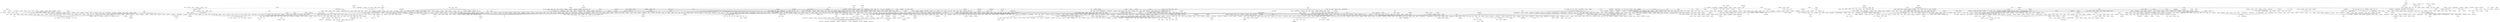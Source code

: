 strict graph "" {
	node [label="\N"];
	0	[id=0,
		label="Brandi Carlile",
		level=14,
		pos="2371.0450582166227,-4601.167075571309",
		weight=0];
	2241	[id=2241,
		label="Tristan Prettyman",
		level=1,
		pos="2417.7422903837173,-4928.898437130965",
		weight=0];
	0 -- 2241	[level=14];
	1	[id=1,
		label="Laura Marling",
		level=14,
		pos="-9078.987043789197,9299.444090025456",
		weight=0];
	1848	[id=1848,
		label="Bon Iver",
		level=5,
		pos="-8726.677520511497,9201.767509152874",
		weight=0];
	1 -- 1848	[level=14];
	2	[id=2,
		label="Jurassic 5",
		level=11,
		pos="934.9226679405117,9525.552282390883",
		weight=0];
	2087	[id=2087,
		label="Mos Def",
		level=4,
		pos="511.443888801208,9734.664670433047",
		weight=0];
	2 -- 2087	[level=11];
	3	[id=3,
		label="3 Doors Down",
		level=6,
		pos="2473.1360380266356,-3327.7256661633587",
		weight=0];
	1597	[id=1597,
		label=Fuel,
		level=1,
		pos="2073.1849250062014,-2863.5902070737543",
		weight=0];
	3 -- 1597	[level=6];
	4	[id=4,
		label=Kosheen,
		level=11,
		pos="-3772.043543386575,5563.75957478429",
		weight=0];
	261	[id=261,
		label=UNKLE,
		level=2,
		pos="-3455.399444288111,5882.831250346548",
		weight=0];
	4 -- 261	[level=11];
	5	[id=5,
		label="Tom Petty and the Heartbreakers",
		level=12,
		pos="2498.7722206131816,-12778.879909841482",
		weight=0];
	1182	[id=1182,
		label="George Harrison",
		level=11,
		pos="2217.5432324131953,-12414.083361242008",
		weight=0];
	5 -- 1182	[level=12];
	6	[id=6,
		label="Duran Duran",
		level=8,
		pos="4005.633783557442,-9688.197005913818",
		weight=0];
	1521	[id=1521,
		label="Spandau Ballet",
		level=2,
		pos="3846.8956010903507,-9109.440101174401",
		weight=0];
	6 -- 1521	[level=8];
	8	[id=8,
		label="The Go! Team",
		level=12,
		pos="-6231.223329670323,7654.872330474724",
		weight=0];
	1042	[id=1042,
		label="The Apples in Stereo",
		level=2,
		pos="-6628.844881216868,7883.800396476716",
		weight=0];
	8 -- 1042	[level=12];
	9	[id=9,
		label="The Posies",
		level=13,
		pos="4547.023807337626,-12396.607752671289",
		weight=0];
	155	[id=155,
		label="The Lemonheads",
		level=13,
		pos="4450.763607332894,-11938.017439703543",
		weight=0];
	9 -- 155	[level=13];
	2005	[id=2005,
		label="Fountains of Wayne",
		level=13,
		pos="4725.445680338187,-12761.583397307311",
		weight=0];
	9 -- 2005	[level=13];
	10	[id=10,
		label="Gabriella Cilmi",
		level=14,
		pos="3494.9634359185293,-3952.457861952783",
		weight=0];
	811	[id=811,
		label="Maria Mena",
		level=7,
		pos="3354.719587160439,-3647.458409314191",
		weight=0];
	10 -- 811	[level=14];
	11	[id=11,
		label="Michelle Branch",
		level=12,
		pos="-538.4931789181422,5699.48770503537",
		weight=0];
	2268	[id=2268,
		label="Ashlee Simpson",
		level=2,
		pos="-651.3389567724153,5261.435246879579",
		weight=0];
	11 -- 2268	[level=12];
	12	[id=12,
		label="Canned Heat",
		level=14,
		pos="3004.447948567049,-7829.8870234487495",
		weight=0];
	905	[id=905,
		label="Johnny Winter",
		level=2,
		pos="3352.7329979029214,-7859.869479803976",
		weight=0];
	12 -- 905	[level=14];
	13	[id=13,
		label="The Decemberists",
		level=9,
		pos="-7664.444029461676,8833.172176731254",
		weight=0];
	63	[id=63,
		label="Fleet Foxes",
		level=3,
		pos="-8239.28912870733,9275.545665227914",
		weight=0];
	13 -- 63	[level=9];
	15	[id=15,
		label="Does It Offend You, Yeah?",
		level=14,
		pos="-4500.639506040856,7367.674491009713",
		weight=0];
	710	[id=710,
		label="Hadouken!",
		level=8,
		pos="-4387.91816641568,7062.332689276598",
		weight=0];
	15 -- 710	[level=14];
	17	[id=17,
		label="REO Speedwagon",
		level=13,
		pos="2499.2203650966985,-11079.035091659918",
		weight=0];
	968	[id=968,
		label=Survivor,
		level=13,
		pos="2200.8791856247967,-11346.116089338106",
		weight=0];
	17 -- 968	[level=13];
	1497	[id=1497,
		label=Styx,
		level=4,
		pos="2885.798638226824,-11172.517252044892",
		weight=0];
	17 -- 1497	[level=13];
	1974	[id=1974,
		label="Air Supply",
		level=14,
		pos="2156.7049787615474,-11151.055485685007",
		weight=0];
	17 -- 1974	[level=14];
	18	[id=18,
		label="Sam Sparro",
		level=15,
		pos="-1101.875577556788,3472.227082044761",
		weight=0];
	1388	[id=1388,
		label="Just Jack",
		level=1,
		pos="-1387.7433081205654,3566.989301510276",
		weight=0];
	18 -- 1388	[level=15];
	20	[id=20,
		label="Chicks on Speed",
		level=14,
		pos="-4878.383822484091,8962.920904072731",
		weight=0];
	1543	[id=1543,
		label="ADULT.",
		level=7,
		pos="-5170.286841029469,8748.641713651461",
		weight=0];
	20 -- 1543	[level=14];
	21	[id=21,
		label=Kittie,
		level=15,
		pos="1644.5238185125277,667.1672385428606",
		weight=0];
	2230	[id=2230,
		label=Slipknot,
		level=3,
		pos="1914.966135596701,473.59368416576694",
		weight=0];
	21 -- 2230	[level=15];
	22	[id=22,
		label="Blind Guardian",
		level=11,
		pos="7045.746596412309,-16626.737723431463",
		weight=0];
	231	[id=231,
		label="Demons & Wizards",
		level=10,
		pos="7062.241475181794,-16170.700778393484",
		weight=0];
	22 -- 231	[level=11];
	23	[id=23,
		label="Planet Funk",
		level=15,
		pos="-2076.901712422191,3841.5771171526562",
		weight=0];
	997	[id=997,
		label=Modjo,
		level=15,
		pos="-2418.4313542753716,3740.7581921599017",
		weight=0];
	23 -- 997	[level=15];
	1563	[id=1563,
		label="Audio Bullys",
		level=10,
		pos="-1857.4473536557764,3699.4774465254163",
		weight=0];
	23 -- 1563	[level=15];
	24	[id=24,
		label="Sergei Rachmaninoff",
		level=14,
		pos="-3354.96945509284,8342.504067966345",
		weight=0];
	2060	[id=2060,
		label="Felix Mendelssohn",
		level=7,
		pos="-3066.45686268703,8128.088662328679",
		weight=0];
	24 -- 2060	[level=14];
	25	[id=25,
		label=BT,
		level=13,
		pos="2511.5941582271403,4705.683458475814",
		weight=0];
	2156	[id=2156,
		label=Chicane,
		level=7,
		pos="2239.4469129486083,4414.0819413483805",
		weight=0];
	25 -- 2156	[level=13];
	26	[id=26,
		label="Def Leppard",
		level=12,
		pos="5224.287129853741,-12719.599736491724",
		weight=0];
	421	[id=421,
		label="Bon Jovi",
		level=3,
		pos="5228.436527815245,-12266.761102224142",
		weight=0];
	26 -- 421	[level=12];
	27	[id=27,
		label="Yo La Tengo",
		level=5,
		pos="-3509.062243361536,1806.4870275680541",
		weight=0];
	256	[id=256,
		label=Low,
		level=14,
		pos="-3407.385033369624,2174.0882670427195",
		weight=0];
	27 -- 256	[level=14];
	413	[id=413,
		label="The Sea and Cake",
		level=15,
		pos="-3716.4859032269082,2024.829251140764",
		weight=0];
	27 -- 413	[level=15];
	651	[id=651,
		label="Sonic Youth",
		level=5,
		pos="-3688.0001304447414,1287.5163033758608",
		weight=0];
	27 -- 651	[level=5];
	743	[id=743,
		label=Broadcast,
		level=14,
		pos="-3220.86156953314,1550.7651664557927",
		weight=0];
	27 -- 743	[level=14];
	770	[id=770,
		label="The Beta Band",
		level=14,
		pos="-3411.0843138111945,1474.9959766664088",
		weight=0];
	27 -- 770	[level=14];
	877	[id=877,
		label="The Walkmen",
		level=11,
		pos="-3499.737798515709,1311.8291097692027",
		weight=0];
	27 -- 877	[level=11];
	1329	[id=1329,
		label="Guided by Voices",
		level=14,
		pos="-3872.879845206189,1795.5794523305794",
		weight=0];
	27 -- 1329	[level=14];
	1655	[id=1655,
		label=Stereolab,
		level=12,
		pos="-3903.4348000247132,1601.829496898966",
		weight=0];
	27 -- 1655	[level=12];
	1912	[id=1912,
		label="The Raveonettes",
		level=5,
		pos="-2786.8281618642636,1905.5188323709544",
		weight=0];
	27 -- 1912	[level=5];
	2010	[id=2010,
		label=Pavement,
		level=12,
		pos="-3789.8594324552428,1456.0447593768727",
		weight=0];
	27 -- 2010	[level=12];
	2055	[id=2055,
		label="Silver Jews",
		level=14,
		pos="-3608.0835225511964,1493.289033540358",
		weight=0];
	27 -- 2055	[level=14];
	2181	[id=2181,
		label=Sebadoh,
		level=14,
		pos="-3600.0907332951665,2164.6392751858043",
		weight=0];
	27 -- 2181	[level=14];
	28	[id=28,
		label="Ella Fitzgerald & Louis Armstrong",
		level=14,
		pos="6473.640009744635,-13167.692487318434",
		weight=0];
	2576	[id=2576,
		label="Billie Holiday",
		level=5,
		pos="6624.73300743612,-12792.719918994144",
		weight=0];
	28 -- 2576	[level=14];
	29	[id=29,
		label="Nelly Furtado",
		level=6,
		pos="-564.4692197047862,4710.467953376332",
		weight=0];
	29 -- 2268	[level=6];
	30	[id=30,
		label="Simon & Garfunkel",
		level=6,
		pos="-9200.148438387629,8837.60270338992",
		weight=0];
	291	[id=291,
		label="Nick Drake",
		level=5,
		pos="-9300.133467251213,9414.964529502846",
		weight=0];
	30 -- 291	[level=6];
	31	[id=31,
		label="Electric Six",
		level=14,
		pos="-128.2434846960985,1769.4722742467038",
		weight=0];
	429	[id=429,
		label="The White Stripes",
		level=1,
		pos="-260.58130308161617,1445.627409148772",
		weight=0];
	31 -- 429	[level=14];
	33	[id=33,
		label="Ferry Corsten",
		level=13,
		pos="2365.81458293877,4033.1464762052397",
		weight=0];
	33 -- 2156	[level=13];
	35	[id=35,
		label="Brand New",
		level=9,
		pos="-9529.914739406147,10689.439600375572",
		weight=0];
	1730	[id=1730,
		label=Thrice,
		level=3,
		pos="-9888.427045241016,10338.150304430712",
		weight=0];
	35 -- 1730	[level=9];
	36	[id=36,
		label="Method Man",
		level=5,
		pos="1324.1116410581283,11182.0884395787",
		weight=0];
	330	[id=330,
		label="GZA/Genius",
		level=5,
		pos="1863.6819649044774,11298.481950633537",
		weight=0];
	36 -- 330	[level=5];
	1380	[id=1380,
		label=Redman,
		level=5,
		pos="835.1294401720941,10912.287869773272",
		weight=0];
	36 -- 1380	[level=5];
	1538	[id=1538,
		label=RZA,
		level=14,
		pos="1604.0437294327803,10972.887717554626",
		weight=0];
	36 -- 1538	[level=14];
	1674	[id=1674,
		label="Cypress Hill",
		level=11,
		pos="1764.1330574998224,11092.768512411954",
		weight=0];
	36 -- 1674	[level=11];
	37	[id=37,
		label="The Red Jumpsuit Apparatus",
		level=13,
		pos="-11204.546918477752,10399.94271581473",
		weight=0];
	717	[id=717,
		label="Cute Is What We Aim For",
		level=5,
		pos="-11110.613147901902,10014.272617848148",
		weight=0];
	37 -- 717	[level=13];
	38	[id=38,
		label=Shakira,
		level=9,
		pos="-2616.0045030897127,2744.9809034895156",
		weight=0];
	180	[id=180,
		label="Enrique Iglesias",
		level=8,
		pos="-2263.846438387691,2390.8951686252653",
		weight=0];
	38 -- 180	[level=9];
	39	[id=39,
		label=Staind,
		level=9,
		pos="2435.473888960527,-2536.3728763738923",
		weight=0];
	39 -- 1597	[level=9];
	40	[id=40,
		label="Velvet Revolver",
		level=11,
		pos="-1512.1737354877187,-1921.4071899469773",
		weight=0];
	1316	[id=1316,
		label="Chris Cornell",
		level=10,
		pos="-1153.5042075427882,-1649.659275746127",
		weight=0];
	40 -- 1316	[level=11];
	41	[id=41,
		label=Converge,
		level=15,
		pos="3955.2462728573996,1425.6522545040552",
		weight=0];
	1745	[id=1745,
		label="The Dillinger Escape Plan",
		level=14,
		pos="3759.459482267261,1198.3454085671826",
		weight=0];
	41 -- 1745	[level=15];
	42	[id=42,
		label="The Bird and the Bee",
		level=14,
		pos="-6593.822644002596,8208.455472099135",
		weight=0];
	109	[id=109,
		label="Au Revoir Simone",
		level=5,
		pos="-6554.095540696844,8533.181369798996",
		weight=0];
	42 -- 109	[level=14];
	43	[id=43,
		label="G. Love & Special Sauce",
		level=14,
		pos="2285.575595906948,-5221.81014117578",
		weight=0];
	961	[id=961,
		label=Everlast,
		level=14,
		pos="1868.3827799238998,-4909.208419906126",
		weight=0];
	43 -- 961	[level=14];
	43 -- 2241	[level=14];
	44	[id=44,
		label="The Microphones",
		level=7,
		pos="-5222.560801329795,7063.231583731942",
		weight=0];
	1467	[id=1467,
		label=Smog,
		level=8,
		pos="-5328.01750421888,7512.816083657723",
		weight=0];
	44 -- 1467	[level=8];
	1632	[id=1632,
		label="The Books",
		level=14,
		pos="-5421.1489418736855,7340.197123005977",
		weight=0];
	44 -- 1632	[level=14];
	2158	[id=2158,
		label="Panda Bear",
		level=14,
		pos="-4906.917857973403,6882.16351539509",
		weight=0];
	44 -- 2158	[level=14];
	2518	[id=2518,
		label="Ugly Casanova",
		level=2,
		pos="-5682.791294752456,7019.764908880265",
		weight=0];
	44 -- 2518	[level=7];
	45	[id=45,
		label="dead prez",
		level=15,
		pos="-20.069266467372415,10636.756176719266",
		weight=0];
	1969	[id=1969,
		label="Masta Ace",
		level=4,
		pos="303.26558710587017,10701.888537811687",
		weight=0];
	45 -- 1969	[level=15];
	46	[id=46,
		label=Joe,
		level=8,
		pos="2328.0327816745153,8854.770985542054",
		weight=0];
	152	[id=152,
		label=Omarion,
		level=15,
		pos="2149.4822534105265,8582.989597363043",
		weight=0];
	46 -- 152	[level=15];
	258	[id=258,
		label=Lloyd,
		level=10,
		pos="2612.2308261782114,9210.219073961893",
		weight=0];
	46 -- 258	[level=10];
	307	[id=307,
		label="R. Kelly",
		level=12,
		pos="2648.6794982541014,8535.598857797959",
		weight=0];
	46 -- 307	[level=12];
	448	[id=448,
		label=Mario,
		level=14,
		pos="2454.4971887085107,8507.620632664959",
		weight=0];
	46 -- 448	[level=14];
	593	[id=593,
		label=Usher,
		level=9,
		pos="2829.971228143701,8880.564929043501",
		weight=0];
	46 -- 593	[level=9];
	2183	[id=2183,
		label="Ne-Yo",
		level=12,
		pos="2752.0210452958195,8701.306717042931",
		weight=0];
	46 -- 2183	[level=12];
	2338	[id=2338,
		label="Craig David",
		level=12,
		pos="2732.5639608207252,9052.368174318019",
		weight=0];
	46 -- 2338	[level=12];
	2474	[id=2474,
		label=Musiq,
		level=7,
		pos="1931.5716520670094,8443.463307883945",
		weight=0];
	46 -- 2474	[level=8];
	47	[id=47,
		label="Robert Johnson",
		level=14,
		pos="-9862.403562734762,8878.183648129714",
		weight=0];
	1167	[id=1167,
		label=Leadbelly,
		level=14,
		pos="-9739.868076968562,9212.146582967156",
		weight=0];
	47 -- 1167	[level=14];
	48	[id=48,
		label="Cyndi Lauper",
		level=7,
		pos="4859.833632781125,-10166.493696623133",
		weight=0];
	262	[id=262,
		label="Pat Benatar",
		level=7,
		pos="5373.651504957441,-10636.145156974086",
		weight=0];
	48 -- 262	[level=7];
	416	[id=416,
		label="Alison Moyet",
		level=3,
		pos="4697.911170641788,-10023.239806523332",
		weight=0];
	48 -- 416	[level=7];
	629	[id=629,
		label="Paula Abdul",
		level=15,
		pos="5358.371196183258,-10612.709989271061",
		weight=0];
	48 -- 629	[level=15];
	2175	[id=2175,
		label="Donna Summer",
		level=7,
		pos="5306.040231595021,-10683.658441270063",
		weight=0];
	48 -- 2175	[level=7];
	49	[id=49,
		label=Rammstein,
		level=6,
		pos="2800.174194104089,1134.4057848399634",
		weight=0];
	106	[id=106,
		label=Pain,
		level=5,
		pos="2251.062669398323,1162.8766158275441",
		weight=0];
	49 -- 106	[level=6];
	50	[id=50,
		label=Amorphis,
		level=14,
		pos="4838.870111431348,-99.25763797572145",
		weight=0];
	105	[id=105,
		label="Dark Tranquillity",
		level=8,
		pos="4655.135329821509,199.4482663891887",
		weight=0];
	50 -- 105	[level=14];
	53	[id=53,
		label="George Benson",
		level=15,
		pos="7862.613996507829,-14385.59111879808",
		weight=0];
	881	[id=881,
		label="Wes Montgomery",
		level=15,
		pos="7565.624213856678,-14374.02962026659",
		weight=0];
	53 -- 881	[level=15];
	54	[id=54,
		label="Circa Survive",
		level=14,
		pos="-10225.745007129315,10244.410901661024",
		weight=0];
	54 -- 1730	[level=14];
	55	[id=55,
		label=Aqualung,
		level=11,
		pos="-734.7203948202504,2638.1174478732432",
		weight=0];
	158	[id=158,
		label=Keane,
		level=1,
		pos="-968.3920133017342,2252.3364534420866",
		weight=0];
	55 -- 158	[level=11];
	57	[id=57,
		label="Curtis Mayfield",
		level=13,
		pos="6028.2855776973975,-10380.177995491813",
		weight=0];
	321	[id=321,
		label="Bill Withers",
		level=7,
		pos="5673.885312142731,-10212.13484371124",
		weight=0];
	57 -- 321	[level=13];
	58	[id=58,
		label=Gorillaz,
		level=6,
		pos="149.03352604940528,1051.5896200600962",
		weight=0];
	58 -- 429	[level=6];
	59	[id=59,
		label="DJ Mehdi",
		level=5,
		pos="-5128.149225181907,7523.340588417017",
		weight=0];
	205	[id=205,
		label=Chromeo,
		level=14,
		pos="-4805.9836609510785,7408.619109923053",
		weight=0];
	59 -- 205	[level=14];
	1219	[id=1219,
		label=SebastiAn,
		level=15,
		pos="-5124.457461087093,7229.467059601204",
		weight=0];
	59 -- 1219	[level=15];
	1986	[id=1986,
		label=Justice,
		level=5,
		pos="-4936.199949938316,7204.872491410053",
		weight=0];
	59 -- 1986	[level=5];
	2029	[id=2029,
		label=Uffie,
		level=14,
		pos="-4794.609014074746,7615.618399174609",
		weight=0];
	59 -- 2029	[level=14];
	2360	[id=2360,
		label="Daft Punk",
		level=6,
		pos="-5600.758456013888,7813.338505296486",
		weight=0];
	59 -- 2360	[level=6];
	2468	[id=2468,
		label=MSTRKRFT,
		level=13,
		pos="-4849.9022507528625,7807.875040776635",
		weight=0];
	59 -- 2468	[level=13];
	2526	[id=2526,
		label="Boys Noize",
		level=7,
		pos="-5082.390778276815,7948.964124268083",
		weight=0];
	59 -- 2526	[level=7];
	60	[id=60,
		label=Boston,
		level=11,
		pos="3263.335890619368,-10919.881094817716",
		weight=0];
	60 -- 1497	[level=11];
	61	[id=61,
		label=Ciara,
		level=11,
		pos="-159.2007487071312,7870.9830780003595",
		weight=0];
	972	[id=972,
		label="Lil' Kim",
		level=3,
		pos="-41.794145826421584,7433.895450066057",
		weight=0];
	61 -- 972	[level=11];
	181	[id=181,
		label="Great Lake Swimmers",
		level=13,
		pos="-8596.109700488872,9629.44717335197",
		weight=0];
	63 -- 181	[level=13];
	197	[id=197,
		label="José González",
		level=9,
		pos="-8444.221626781818,8591.329943020575",
		weight=0];
	63 -- 197	[level=9];
	435	[id=435,
		label="Noah and the Whale",
		level=5,
		pos="-8332.430342567382,9365.050305347968",
		weight=0];
	63 -- 435	[level=5];
	600	[id=600,
		label="Band of Horses",
		level=12,
		pos="-8084.322609104489,8894.562916681993",
		weight=0];
	63 -- 600	[level=12];
	608	[id=608,
		label="Animal Collective",
		level=12,
		pos="-8216.24191841956,8787.541607296174",
		weight=0];
	63 -- 608	[level=12];
	908	[id=908,
		label="M. Ward",
		level=12,
		pos="-8117.854955223538,8757.016640318152",
		weight=0];
	63 -- 908	[level=12];
	923	[id=923,
		label="Iron & Wine",
		level=6,
		pos="-8011.654936189107,8667.819364662899",
		weight=0];
	63 -- 923	[level=6];
	1045	[id=1045,
		label="My Morning Jacket",
		level=12,
		pos="-8672.128827891467,9028.268734119962",
		weight=0];
	63 -- 1045	[level=12];
	1116	[id=1116,
		label=DeVotchKa,
		level=7,
		pos="-8422.153846605454,9662.206525211062",
		weight=0];
	63 -- 1116	[level=7];
	1461	[id=1461,
		label="The Shins",
		level=6,
		pos="-7807.283204499254,8842.437619893377",
		weight=0];
	63 -- 1461	[level=6];
	1670	[id=1670,
		label="Arcade Fire",
		level=2,
		pos="-7835.544126558001,8694.210129403617",
		weight=0];
	63 -- 1670	[level=3];
	1680	[id=1680,
		label="Sufjan Stevens",
		level=3,
		pos="-8797.88732513201,9413.452412787574",
		weight=0];
	63 -- 1680	[level=3];
	1784	[id=1784,
		label="Grizzly Bear",
		level=13,
		pos="-8399.657685591848,8738.170602141465",
		weight=0];
	63 -- 1784	[level=13];
	1805	[id=1805,
		label=Beirut,
		level=12,
		pos="-8633.238331832623,9001.876910156003",
		weight=0];
	63 -- 1805	[level=12];
	63 -- 1848	[level=5];
	1850	[id=1850,
		label="Andrew Bird",
		level=7,
		pos="-8623.470552917537,8784.209578116466",
		weight=0];
	63 -- 1850	[level=7];
	2277	[id=2277,
		label="The National",
		level=12,
		pos="-8006.776346085746,8853.082910139296",
		weight=0];
	63 -- 2277	[level=12];
	2312	[id=2312,
		label="Vampire Weekend",
		level=11,
		pos="-8442.658443592964,8929.108791749239",
		weight=0];
	63 -- 2312	[level=11];
	66	[id=66,
		label="The Sisters of Mercy",
		level=14,
		pos="-4155.437505929873,474.24972091578115",
		weight=0];
	1651	[id=1651,
		label=Bauhaus,
		level=13,
		pos="-3981.0576181228025,778.0011509024841",
		weight=0];
	66 -- 1651	[level=14];
	1993	[id=1993,
		label="Type O Negative",
		level=14,
		pos="-4043.91177227077,141.7899724016592",
		weight=0];
	66 -- 1993	[level=14];
	2190	[id=2190,
		label="The 69 Eyes",
		level=14,
		pos="-4243.809781753103,135.40369265893145",
		weight=0];
	66 -- 2190	[level=14];
	68	[id=68,
		label="Dionne Warwick",
		level=14,
		pos="2414.8949984568876,-14682.062914040062",
		weight=0];
	127	[id=127,
		label="The Supremes",
		level=8,
		pos="2096.694678687894,-14829.148713610997",
		weight=0];
	68 -- 127	[level=14];
	69	[id=69,
		label="The Cars",
		level=11,
		pos="4230.2549402769255,-10668.193730013123",
		weight=0];
	1356	[id=1356,
		label=Devo,
		level=4,
		pos="3966.064134102637,-10327.51018953725",
		weight=0];
	69 -- 1356	[level=11];
	70	[id=70,
		label="Melissa Etheridge",
		level=7,
		pos="728.4392655624506,-4871.787814773141",
		weight=0];
	137	[id=137,
		label="Joan Osborne",
		level=7,
		pos="1213.56199765035,-4989.478077517688",
		weight=0];
	70 -- 137	[level=7];
	543	[id=543,
		label=Jewel,
		level=8,
		pos="338.15413506998675,-5184.319890020117",
		weight=0];
	70 -- 543	[level=8];
	882	[id=882,
		label="Stevie Nicks",
		level=15,
		pos="478.6738406930675,-5037.980788314782",
		weight=0];
	70 -- 882	[level=15];
	1927	[id=1927,
		label="Tracy Chapman",
		level=12,
		pos="285.89274474438173,-4953.406598124322",
		weight=0];
	70 -- 1927	[level=12];
	71	[id=71,
		label="Hootie & the Blowfish",
		level=14,
		pos="2049.5810341494293,-3732.5487148541933",
		weight=0];
	1007	[id=1007,
		label="The Verve Pipe",
		level=1,
		pos="1781.4040317407157,-3521.663070512452",
		weight=0];
	71 -- 1007	[level=14];
	72	[id=72,
		label="Aimee Mann",
		level=7,
		pos="3420.6955871621,-4194.7338960422985",
		weight=0];
	958	[id=958,
		label="Rufus Wainwright",
		level=8,
		pos="3877.9322656641675,-4375.33826975704",
		weight=0];
	72 -- 958	[level=8];
	1943	[id=1943,
		label="Beth Orton",
		level=7,
		pos="2960.2849045818457,-3958.9434082693197",
		weight=0];
	72 -- 1943	[level=7];
	73	[id=73,
		label="Maurice Ravel",
		level=14,
		pos="-2740.0697206442355,8040.551934790301",
		weight=0];
	73 -- 2060	[level=14];
	74	[id=74,
		label="Sunrise Avenue",
		level=5,
		pos="3191.303390902864,-3202.59023859082",
		weight=0];
	503	[id=503,
		label=Reamonn,
		level=14,
		pos="3495.6474610121822,-2983.7745013836143",
		weight=0];
	74 -- 503	[level=14];
	649	[id=649,
		label="The Calling",
		level=12,
		pos="3632.8286883924998,-3071.133916571583",
		weight=0];
	74 -- 649	[level=12];
	683	[id=683,
		label=Hoobastank,
		level=7,
		pos="3696.198639911117,-3247.2501220930167",
		weight=0];
	74 -- 683	[level=7];
	1177	[id=1177,
		label=Daughtry,
		level=5,
		pos="2668.8113468246634,-3110.8127477877606",
		weight=0];
	74 -- 1177	[level=5];
	1595	[id=1595,
		label="The Rasmus",
		level=11,
		pos="3575.9949500566413,-3386.5534641113686",
		weight=0];
	74 -- 1595	[level=11];
	1960	[id=1960,
		label=OneRepublic,
		level=5,
		pos="3774.435767559569,-3431.271519253065",
		weight=0];
	74 -- 1960	[level=5];
	2519	[id=2519,
		label="Simple Plan",
		level=9,
		pos="3525.9513101066223,-3551.6247869566077",
		weight=0];
	74 -- 2519	[level=9];
	77	[id=77,
		label=Bonobo,
		level=12,
		pos="-3011.0630941049926,4446.11725841445",
		weight=0];
	559	[id=559,
		label="Lemon Jelly",
		level=14,
		pos="-3293.6566031816433,4656.990380842548",
		weight=0];
	77 -- 559	[level=14];
	1071	[id=1071,
		label="DJ Krush",
		level=1,
		pos="-2808.816782015572,4929.136131837113",
		weight=0];
	77 -- 1071	[level=12];
	78	[id=78,
		label="Delta Goodrem",
		level=8,
		pos="213.61460379903338,5512.98264890845",
		weight=0];
	630	[id=630,
		label="The Veronicas",
		level=7,
		pos="-357.72986785101995,5699.912271751695",
		weight=0];
	78 -- 630	[level=8];
	1494	[id=1494,
		label=Anastacia,
		level=11,
		pos="588.1747688182927,5725.90216452467",
		weight=0];
	78 -- 1494	[level=11];
	1764	[id=1764,
		label="Natalie Imbruglia",
		level=9,
		pos="689.1163220856631,5553.244188570288",
		weight=0];
	78 -- 1764	[level=9];
	79	[id=79,
		label="Brazilian Girls",
		level=14,
		pos="-2945.7580282564177,7224.508156983438",
		weight=0];
	1345	[id=1345,
		label="Bitter:Sweet",
		level=8,
		pos="-3246.6556014851312,7061.430272147751",
		weight=0];
	79 -- 1345	[level=14];
	81	[id=81,
		label="Barenaked Ladies",
		level=12,
		pos="2685.698760257764,-4752.489106454817",
		weight=0];
	2126	[id=2126,
		label="Toad the Wet Sprocket",
		level=5,
		pos="2561.215092457828,-4301.053305017637",
		weight=0];
	81 -- 2126	[level=12];
	82	[id=82,
		label="They Might Be Giants",
		level=13,
		pos="3509.4088843382206,-4660.318518966946",
		weight=0];
	2414	[id=2414,
		label="Soul Coughing",
		level=7,
		pos="3159.558567538488,-4497.246037197638",
		weight=0];
	82 -- 2414	[level=13];
	83	[id=83,
		label=Beulah,
		level=14,
		pos="-6277.600612726261,7849.45111394265",
		weight=0];
	83 -- 1042	[level=14];
	84	[id=84,
		label="Mark Knopfler",
		level=13,
		pos="4129.420135724758,-8758.32108871948",
		weight=0];
	1486	[id=1486,
		label="Chris Rea",
		level=2,
		pos="3979.974176201526,-8385.27718098567",
		weight=0];
	84 -- 1486	[level=13];
	85	[id=85,
		label="Ry Cooder",
		level=5,
		pos="2349.3235471406865,-8126.701979306488",
		weight=0];
	481	[id=481,
		label="Taj Mahal",
		level=5,
		pos="2804.581184346146,-7822.636987562626",
		weight=0];
	85 -- 481	[level=5];
	684	[id=684,
		label="Dr. John",
		level=13,
		pos="2165.4511711937703,-8435.8510249738",
		weight=0];
	85 -- 684	[level=13];
	1806	[id=1806,
		label="Bonnie Raitt",
		level=15,
		pos="2081.048031479164,-8260.862934723484",
		weight=0];
	85 -- 1806	[level=15];
	2045	[id=2045,
		label="Van Morrison",
		level=5,
		pos="1997.3960509592143,-8594.744445399772",
		weight=0];
	85 -- 2045	[level=5];
	2570	[id=2570,
		label="Lucinda Williams",
		level=15,
		pos="2635.0024635987374,-8219.231691486744",
		weight=0];
	85 -- 2570	[level=15];
	86	[id=86,
		label=Plaid,
		level=14,
		pos="-4627.8976808484385,5752.229358889466",
		weight=0];
	1089	[id=1089,
		label=Apparat,
		level=7,
		pos="-4203.43833692255,5803.30464223837",
		weight=0];
	86 -- 1089	[level=14];
	87	[id=87,
		label="The Bangles",
		level=13,
		pos="6020.93081912617,-13004.602374950504",
		weight=0];
	2311	[id=2311,
		label=Roxette,
		level=3,
		pos="5792.403012107721,-12689.179223173369",
		weight=0];
	87 -- 2311	[level=13];
	88	[id=88,
		label="The Dresden Dolls",
		level=11,
		pos="3508.429836920766,-5943.7753607390605",
		weight=0];
	1320	[id=1320,
		label="Regina Spektor",
		level=7,
		pos="3391.6629736633095,-5507.717125211395",
		weight=0];
	88 -- 1320	[level=11];
	89	[id=89,
		label="Ellen Allien",
		level=15,
		pos="-3938.6953072068904,5672.2142410550605",
		weight=0];
	89 -- 1089	[level=15];
	90	[id=90,
		label=Esthero,
		level=14,
		pos="-3086.8827100191565,7366.688685156445",
		weight=0];
	90 -- 1345	[level=14];
	91	[id=91,
		label="Five for Fighting",
		level=11,
		pos="4018.414292343536,-3815.1198337355227",
		weight=0];
	91 -- 1960	[level=11];
	92	[id=92,
		label="Golden Earring",
		level=15,
		pos="5191.893318645805,-12829.893125596924",
		weight=0];
	1355	[id=1355,
		label="Meat Loaf",
		level=12,
		pos="5093.815300766297,-12741.629433160593",
		weight=0];
	92 -- 1355	[level=15];
	93	[id=93,
		label=Lamb,
		level=9,
		pos="-3810.625080166,6204.109434014015",
		weight=0];
	93 -- 261	[level=9];
	94	[id=94,
		label="Rocky Votolato",
		level=15,
		pos="-9239.310362092467,9624.019277423398",
		weight=0];
	2293	[id=2293,
		label="Pedro the Lion",
		level=3,
		pos="-9082.87823783964,9851.83601989834",
		weight=0];
	94 -- 2293	[level=15];
	95	[id=95,
		label="The Fiery Furnaces",
		level=10,
		pos="-6838.322738324327,8546.380836865605",
		weight=0];
	369	[id=369,
		label=Enon,
		level=11,
		pos="-7136.502388848316,8969.508620362873",
		weight=0];
	95 -- 369	[level=11];
	95 -- 1042	[level=10];
	96	[id=96,
		label="The Haunted",
		level=10,
		pos="4587.4378783863685,446.038968533539",
		weight=0];
	1694	[id=1694,
		label=Bloodbath,
		level=10,
		pos="5020.81023954635,601.5680846284686",
		weight=0];
	96 -- 1694	[level=10];
	2008	[id=2008,
		label="Arch Enemy",
		level=7,
		pos="4151.140136976992,302.8398495442477",
		weight=0];
	96 -- 2008	[level=10];
	97	[id=97,
		label="Chris de Burgh",
		level=14,
		pos="4271.936947866432,-8214.061069734764",
		weight=0];
	97 -- 1486	[level=14];
	2200	[id=2200,
		label="Cliff Richard",
		level=15,
		pos="4620.398899432586,-8316.45000707115",
		weight=0];
	97 -- 2200	[level=15];
	98	[id=98,
		label="Mr. Big",
		level=14,
		pos="5189.809322642464,-12582.354260815362",
		weight=0];
	98 -- 421	[level=14];
	1389	[id=1389,
		label=Extreme,
		level=14,
		pos="5212.014456980582,-12996.757931234943",
		weight=0];
	98 -- 1389	[level=14];
	99	[id=99,
		label="The Smashing Pumpkins",
		level=5,
		pos="-209.3367193537785,-1970.941602243912",
		weight=0];
	1654	[id=1654,
		label="Alice in Chains",
		level=5,
		pos="-718.8200642572443,-1763.7398871178564",
		weight=0];
	99 -- 1654	[level=5];
	101	[id=101,
		label="A Fine Frenzy",
		level=14,
		pos="3702.5956615945456,-5638.832000253731",
		weight=0];
	101 -- 1320	[level=14];
	103	[id=103,
		label=Tiga,
		level=13,
		pos="-5063.588770775494,8408.058357967879",
		weight=0];
	1941	[id=1941,
		label=Vitalic,
		level=7,
		pos="-5447.720464140133,8305.360854778923",
		weight=0];
	103 -- 1941	[level=13];
	104	[id=104,
		label="Los Rodríguez",
		level=14,
		pos="6837.3833660868695,-7302.616270811543",
		weight=0];
	1283	[id=1283,
		label="Jarabe de Palo",
		level=14,
		pos="6499.930984603925,-7149.535521777532",
		weight=0];
	104 -- 1283	[level=14];
	2131	[id=2131,
		label="Los Fabulosos Cadillacs",
		level=14,
		pos="7176.168000338686,-7445.764698396824",
		weight=0];
	104 -- 2131	[level=14];
	517	[id=517,
		label="Amon Amarth",
		level=10,
		pos="5100.591586428511,83.5261697258453",
		weight=0];
	105 -- 517	[level=10];
	1023	[id=1023,
		label=Soilwork,
		level=14,
		pos="4998.365827349573,254.30792383672292",
		weight=0];
	105 -- 1023	[level=14];
	105 -- 2008	[level=8];
	2057	[id=2057,
		label="At the Gates",
		level=15,
		pos="4639.036382364102,-100.17818529042651",
		weight=0];
	105 -- 2057	[level=15];
	2501	[id=2501,
		label="In Flames",
		level=9,
		pos="5106.338412356083,420.7783427486311",
		weight=0];
	105 -- 2501	[level=9];
	274	[id=274,
		label="Fear Factory",
		level=12,
		pos="2643.3080897761906,1385.7632766562192",
		weight=0];
	106 -- 274	[level=12];
	301	[id=301,
		label=Dope,
		level=5,
		pos="2485.788893906113,657.0319344396761",
		weight=0];
	106 -- 301	[level=5];
	1390	[id=1390,
		label="Oomph!",
		level=15,
		pos="2546.678375962787,1210.6252253397624",
		weight=0];
	106 -- 1390	[level=15];
	2433	[id=2433,
		label="Rob Zombie",
		level=9,
		pos="2551.9112622806597,1561.9282814688709",
		weight=0];
	106 -- 2433	[level=9];
	107	[id=107,
		label="Explosions in the Sky",
		level=12,
		pos="5534.572858347108,1335.7424141864517",
		weight=0];
	2523	[id=2523,
		label="A Silver Mt. Zion",
		level=5,
		pos="5155.474170170995,1578.1958431180833",
		weight=0];
	107 -- 2523	[level=12];
	108	[id=108,
		label=KISS,
		level=9,
		pos="4443.193989709533,-7637.933537684161",
		weight=0];
	2362	[id=2362,
		label="Thin Lizzy",
		level=5,
		pos="4176.162102379463,-8061.413260806938",
		weight=0];
	108 -- 2362	[level=9];
	118	[id=118,
		label=Stars,
		level=9,
		pos="-6661.537120673394,9045.783720219195",
		weight=0];
	109 -- 118	[level=9];
	522	[id=522,
		label=Feist,
		level=6,
		pos="-6451.5794653797275,7999.08750450329",
		weight=0];
	109 -- 522	[level=6];
	572	[id=572,
		label="The Whitest Boy Alive",
		level=14,
		pos="-6203.65383470929,8409.196443478348",
		weight=0];
	109 -- 572	[level=14];
	625	[id=625,
		label="Lykke Li",
		level=10,
		pos="-6771.011970388219,8459.383069148587",
		weight=0];
	109 -- 625	[level=10];
	648	[id=648,
		label="The Concretes",
		level=7,
		pos="-6021.711515670062,8709.248819786955",
		weight=0];
	109 -- 648	[level=7];
	855	[id=855,
		label="Kings of Convenience",
		level=8,
		pos="-6682.717881615943,8061.299105760389",
		weight=0];
	109 -- 855	[level=8];
	880	[id=880,
		label="The Boy Least Likely To",
		level=14,
		pos="-6742.454709867481,8270.126285585126",
		weight=0];
	109 -- 880	[level=14];
	1324	[id=1324,
		label="The Blow",
		level=15,
		pos="-6284.283660987359,8623.418437663457",
		weight=0];
	109 -- 1324	[level=15];
	1540	[id=1540,
		label=Psapp,
		level=14,
		pos="-6361.5463041478415,8842.504023191566",
		weight=0];
	109 -- 1540	[level=14];
	1598	[id=1598,
		label="Camera Obscura",
		level=12,
		pos="-6209.051254007696,8209.269316305741",
		weight=0];
	109 -- 1598	[level=12];
	1776	[id=1776,
		label="Azure Ray",
		level=13,
		pos="-6199.112744407854,8778.711828131141",
		weight=0];
	109 -- 1776	[level=13];
	1843	[id=1843,
		label="Nouvelle Vague",
		level=12,
		pos="-6493.791565994117,9098.726948029931",
		weight=0];
	109 -- 1843	[level=12];
	1921	[id=1921,
		label="Architecture in Helsinki",
		level=5,
		pos="-6758.813363931371,8303.086838911913",
		weight=0];
	109 -- 1921	[level=5];
	2033	[id=2033,
		label="The Pipettes",
		level=13,
		pos="-6093.090198211394,8557.792215316915",
		weight=0];
	109 -- 2033	[level=13];
	2450	[id=2450,
		label="Tilly and the Wall",
		level=14,
		pos="-6405.750929071253,8193.54074966427",
		weight=0];
	109 -- 2450	[level=14];
	110	[id=110,
		label="Geri Halliwell",
		level=15,
		pos="-1345.5621368961497,4049.1993655005567",
		weight=0];
	975	[id=975,
		label="Sophie Ellis-Bextor",
		level=2,
		pos="-1127.3484596606281,4242.748018159717",
		weight=0];
	110 -- 975	[level=15];
	112	[id=112,
		label="LL Cool J",
		level=3,
		pos="-71.35679848089376,8025.9225578251935",
		weight=0];
	143	[id=143,
		label=Ludacris,
		level=3,
		pos="119.40936978807315,8606.746960376704",
		weight=0];
	112 -- 143	[level=3];
	112 -- 972	[level=3];
	113	[id=113,
		label="Calvin Harris",
		level=10,
		pos="-1802.7361457456625,3431.2974276932414",
		weight=0];
	947	[id=947,
		label=Mylo,
		level=11,
		pos="-2253.4756682774414,3400.70863976086",
		weight=0];
	113 -- 947	[level=11];
	1088	[id=1088,
		label=Yelle,
		level=14,
		pos="-1949.4231097965442,3117.3249940450705",
		weight=0];
	113 -- 1088	[level=14];
	113 -- 1388	[level=10];
	1894	[id=1894,
		label="The Black Ghosts",
		level=15,
		pos="-1985.3156972132897,3659.043371698332",
		weight=0];
	113 -- 1894	[level=15];
	2441	[id=2441,
		label="Midnight Juggernauts",
		level=14,
		pos="-2106.8348853759812,3267.511049411988",
		weight=0];
	113 -- 2441	[level=14];
	114	[id=114,
		label="Okkervil River",
		level=13,
		pos="-8445.153846682517,10031.259401133251",
		weight=0];
	114 -- 181	[level=13];
	115	[id=115,
		label="2Pac",
		level=8,
		pos="1440.8344195754032,10333.282489769766",
		weight=0];
	1322	[id=1322,
		label="Snoop Dogg",
		level=7,
		pos="1366.47299225094,9838.455167722514",
		weight=0];
	115 -- 1322	[level=8];
	116	[id=116,
		label="Anti-Flag",
		level=11,
		pos="877.2203830291239,-43.4832006481642",
		weight=0];
	839	[id=839,
		label="The Offspring",
		level=1,
		pos="567.65073736113,282.35813937168496",
		weight=0];
	116 -- 839	[level=11];
	117	[id=117,
		label=Nas,
		level=8,
		pos="102.41644198733206,10026.069954691888",
		weight=0];
	117 -- 2087	[level=8];
	2217	[id=2217,
		label="The Dears",
		level=15,
		pos="-6617.613261557766,8732.667402175304",
		weight=0];
	118 -- 2217	[level=15];
	119	[id=119,
		label="Fedde le Grand",
		level=14,
		pos="1042.0710874187016,4882.642923340034",
		weight=0];
	848	[id=848,
		label="Global Deejays",
		level=11,
		pos="963.972052770783,4540.493313394041",
		weight=0];
	119 -- 848	[level=14];
	120	[id=120,
		label="Ani DiFranco",
		level=12,
		pos="2726.0369669079405,-4278.058929273488",
		weight=0];
	120 -- 1943	[level=12];
	121	[id=121,
		label="All Saints",
		level=13,
		pos="-539.8578749465637,3306.2812747030675",
		weight=0];
	2500	[id=2500,
		label="Mutya Buena",
		level=13,
		pos="-629.2370625992181,3707.5139493062857",
		weight=0];
	121 -- 2500	[level=13];
	123	[id=123,
		label="Chuck Berry",
		level=12,
		pos="2303.255090900499,-17063.21808184248",
		weight=0];
	766	[id=766,
		label="Chubby Checker",
		level=11,
		pos="2185.876359076571,-16628.989205965187",
		weight=0];
	123 -- 766	[level=12];
	124	[id=124,
		label="The Mamas & The Papas",
		level=12,
		pos="1593.605361246814,-12839.655076462393",
		weight=0];
	1087	[id=1087,
		label="The Hollies",
		level=5,
		pos="1947.2253980244786,-12568.521260106203",
		weight=0];
	124 -- 1087	[level=12];
	125	[id=125,
		label=Cursive,
		level=11,
		pos="-9281.589716065462,9769.209256309854",
		weight=0];
	125 -- 2293	[level=11];
	2387	[id=2387,
		label="At the Drive-In",
		level=12,
		pos="-9646.144735284362,9770.57356881255",
		weight=0];
	125 -- 2387	[level=12];
	126	[id=126,
		label="Marisa Monte",
		level=15,
		pos="-1017.1783041429482,-237.00873579558896",
		weight=0];
	1988	[id=1988,
		label="Gilberto Gil",
		level=14,
		pos="-992.3661410390081,63.5186517191317",
		weight=0];
	126 -- 1988	[level=15];
	319	[id=319,
		label="Martha Reeves & The Vandellas",
		level=15,
		pos="1831.8054598829654,-14695.489442537066",
		weight=0];
	127 -- 319	[level=15];
	407	[id=407,
		label="Diana Ross",
		level=13,
		pos="2394.2638994670874,-15095.58657780247",
		weight=0];
	127 -- 407	[level=13];
	418	[id=418,
		label="The Ronettes",
		level=7,
		pos="2119.3921053075023,-14300.393808144117",
		weight=0];
	127 -- 418	[level=8];
	830	[id=830,
		label="Dusty Springfield",
		level=10,
		pos="2089.7389310446006,-15287.093923293956",
		weight=0];
	127 -- 830	[level=10];
	1387	[id=1387,
		label="The Four Tops",
		level=13,
		pos="1712.6088867140038,-14915.611105115937",
		weight=0];
	127 -- 1387	[level=13];
	1691	[id=1691,
		label="Diana Ross and The Supremes",
		level=14,
		pos="1958.3926628065965,-15146.013117785613",
		weight=0];
	127 -- 1691	[level=14];
	1794	[id=1794,
		label="Marvin Gaye",
		level=9,
		pos="2595.454530613748,-14765.833357863341",
		weight=0];
	127 -- 1794	[level=9];
	1801	[id=1801,
		label="The Temptations",
		level=12,
		pos="2531.537751226433,-14952.560417350773",
		weight=0];
	127 -- 1801	[level=12];
	2073	[id=2073,
		label="Smokey Robinson and the Miracles",
		level=14,
		pos="2284.519001030994,-14532.968411925245",
		weight=0];
	127 -- 2073	[level=14];
	2080	[id=2080,
		label="Gladys Knight & The Pips",
		level=14,
		pos="1782.0895772927952,-15059.037473648208",
		weight=0];
	127 -- 2080	[level=14];
	2133	[id=2133,
		label="The Shirelles",
		level=10,
		pos="2283.5105531267404,-15254.932633470477",
		weight=0];
	127 -- 2133	[level=10];
	128	[id=128,
		label=mia,
		level=14,
		pos="4609.158673868225,-11847.368029281788",
		weight=0];
	2292	[id=2292,
		label=Madsen,
		level=14,
		pos="4809.886894017334,-11543.518325397747",
		weight=0];
	128 -- 2292	[level=14];
	129	[id=129,
		label="The Last Shadow Puppets",
		level=15,
		pos="-8075.427408044803,9976.435585522695",
		weight=0];
	716	[id=716,
		label=Babyshambles,
		level=5,
		pos="-8220.095321340616,10242.24621028214",
		weight=0];
	129 -- 716	[level=15];
	130	[id=130,
		label="The Everly Brothers",
		level=5,
		pos="2535.225507090836,-14134.997507222915",
		weight=0];
	589	[id=589,
		label="Jerry Lee Lewis",
		level=14,
		pos="2718.4848865399954,-14433.103001823092",
		weight=0];
	130 -- 589	[level=14];
	1047	[id=1047,
		label="Elvis Presley",
		level=6,
		pos="2754.745616473062,-14639.046498566813",
		weight=0];
	130 -- 1047	[level=6];
	1265	[id=1265,
		label="Fats Domino",
		level=15,
		pos="2518.764863823421,-14434.354624839887",
		weight=0];
	130 -- 1265	[level=15];
	1650	[id=1650,
		label="The Righteous Brothers",
		level=5,
		pos="2132.8385152657797,-13750.211584259361",
		weight=0];
	130 -- 1650	[level=5];
	2332	[id=2332,
		label="Buddy Holly",
		level=12,
		pos="2911.765117255147,-14381.695378452543",
		weight=0];
	130 -- 2332	[level=12];
	131	[id=131,
		label="Matchbook Romance",
		level=13,
		pos="445.3480120953536,-1686.1391019315543",
		weight=0];
	2144	[id=2144,
		label=Sugarcult,
		level=7,
		pos="820.9786235283862,-1805.4382374496577",
		weight=0];
	131 -- 2144	[level=13];
	132	[id=132,
		label="Dennis Brown",
		level=8,
		pos="3399.5420382842963,10427.437865349671",
		weight=0];
	859	[id=859,
		label="Black Uhuru",
		level=14,
		pos="3399.0475078981776,10794.637058708151",
		weight=0];
	132 -- 859	[level=14];
	1163	[id=1163,
		label="Gregory Isaacs",
		level=15,
		pos="3521.801373990588,10134.131561932954",
		weight=0];
	132 -- 1163	[level=15];
	1171	[id=1171,
		label="Peter Tosh",
		level=14,
		pos="3755.6365943424594,10338.407537078125",
		weight=0];
	132 -- 1171	[level=14];
	1239	[id=1239,
		label="Max Romeo",
		level=15,
		pos="3238.8576178759313,10687.770805939452",
		weight=0];
	132 -- 1239	[level=15];
	1916	[id=1916,
		label="Bob Marley & The Wailers",
		level=9,
		pos="3896.9795203210692,10479.907207408709",
		weight=0];
	132 -- 1916	[level=9];
	1919	[id=1919,
		label="Burning Spear",
		level=5,
		pos="3032.1563149536055,10075.543819676212",
		weight=0];
	132 -- 1919	[level=8];
	2243	[id=2243,
		label="Jimmy Cliff",
		level=13,
		pos="3720.1010110741086,10677.154767703489",
		weight=0];
	132 -- 2243	[level=13];
	134	[id=134,
		label="The Tough Alliance",
		level=13,
		pos="-7312.856402814805,10204.59747486615",
		weight=0];
	888	[id=888,
		label="The Radio Dept.",
		level=14,
		pos="-7126.343196054137,10499.64405556118",
		weight=0];
	134 -- 888	[level=14];
	1078	[id=1078,
		label=Caesars,
		level=7,
		pos="-7567.3602672142315,9889.529724408312",
		weight=0];
	134 -- 1078	[level=13];
	1207	[id=1207,
		label="Lo-Fi-Fnk",
		level=15,
		pos="-7448.359232236693,10472.132684557662",
		weight=0];
	134 -- 1207	[level=15];
	1884	[id=1884,
		label="Jens Lekman",
		level=13,
		pos="-7297.744264095778,10603.71961535624",
		weight=0];
	134 -- 1884	[level=13];
	135	[id=135,
		label=Donovan,
		level=12,
		pos="-9533.084870260953,9035.509687062628",
		weight=0];
	135 -- 291	[level=12];
	136	[id=136,
		label="The Zutons",
		level=11,
		pos="-1814.4305313060704,1600.164527150156",
		weight=0];
	627	[id=627,
		label="The Automatic",
		level=5,
		pos="-2106.5638113733585,1227.7082751181695",
		weight=0];
	136 -- 627	[level=11];
	469	[id=469,
		label="Patty Griffin",
		level=10,
		pos="1040.934681757039,-5427.998511093707",
		weight=0];
	137 -- 469	[level=10];
	1800	[id=1800,
		label="4 Non Blondes",
		level=7,
		pos="1355.617729168144,-4487.880567556707",
		weight=0];
	137 -- 1800	[level=7];
	2269	[id=2269,
		label="Sinéad O'Connor",
		level=12,
		pos="890.0365463991857,-5298.313563951257",
		weight=0];
	137 -- 2269	[level=12];
	140	[id=140,
		label="Stereo MC's",
		level=1,
		pos="-1908.9293857737296,3977.7893870853836",
		weight=0];
	1149	[id=1149,
		label="Kruder & Dorfmeister",
		level=1,
		pos="-2388.3182925618657,4380.778610596239",
		weight=0];
	140 -- 1149	[level=1];
	140 -- 1388	[level=1];
	141	[id=141,
		label="D'Angelo",
		level=15,
		pos="2168.6953481416467,8297.519098118732",
		weight=0];
	141 -- 2474	[level=15];
	142	[id=142,
		label="Lupe Fiasco",
		level=12,
		pos="788.3729596292303,10061.407891800889",
		weight=0];
	142 -- 2087	[level=12];
	308	[id=308,
		label="Wyclef Jean",
		level=4,
		pos="870.8067245858826,8512.64835701383",
		weight=0];
	143 -- 308	[level=4];
	346	[id=346,
		label=Chamillionaire,
		level=14,
		pos="361.3541911784064,8841.503283143758",
		weight=0];
	143 -- 346	[level=14];
	441	[id=441,
		label="Lil' Wayne",
		level=12,
		pos="552.7600776789466,8914.837920087624",
		weight=0];
	143 -- 441	[level=12];
	786	[id=786,
		label=Twista,
		level=14,
		pos="-92.36647571365756,8877.022749987485",
		weight=0];
	143 -- 786	[level=14];
	842	[id=842,
		label=Nelly,
		level=11,
		pos="-270.6333598356337,8405.57914414104",
		weight=0];
	143 -- 842	[level=11];
	973	[id=973,
		label="Ying Yang Twins",
		level=14,
		pos="139.350209104054,8951.1216572659",
		weight=0];
	143 -- 973	[level=14];
	1130	[id=1130,
		label=OutKast,
		level=9,
		pos="210.95525661922682,8085.064544669338",
		weight=0];
	143 -- 1130	[level=9];
	1200	[id=1200,
		label="Jay-Z",
		level=3,
		pos="137.23954643520653,9186.419560591683",
		weight=0];
	143 -- 1200	[level=3];
	1378	[id=1378,
		label="Lil Jon & The East Side Boyz",
		level=14,
		pos="417.07320513733,8399.366465180965",
		weight=0];
	143 -- 1378	[level=14];
	1544	[id=1544,
		label="The Game",
		level=11,
		pos="595.7692157079236,8454.397661949632",
		weight=0];
	143 -- 1544	[level=11];
	1557	[id=1557,
		label="Young Jeezy",
		level=14,
		pos="-84.89693779810938,8336.297313663486",
		weight=0];
	143 -- 1557	[level=14];
	1861	[id=1861,
		label="T-Pain",
		level=14,
		pos="-197.76503350867193,8707.457401581494",
		weight=0];
	143 -- 1861	[level=14];
	2112	[id=2112,
		label=Fabolous,
		level=14,
		pos="458.54111149716596,8606.969794727354",
		weight=0];
	143 -- 2112	[level=14];
	2130	[id=2130,
		label=Chingy,
		level=14,
		pos="198.42659648242613,8281.542576902088",
		weight=0];
	143 -- 2130	[level=14];
	2240	[id=2240,
		label="Kanye West",
		level=6,
		pos="505.99615057176754,9104.799308275899",
		weight=0];
	143 -- 2240	[level=6];
	2380	[id=2380,
		label="Notorious B.I.G.",
		level=12,
		pos="381.5279527281589,8202.550556647497",
		weight=0];
	143 -- 2380	[level=12];
	2460	[id=2460,
		label="T.I.",
		level=12,
		pos="563.9649647512338,8745.618253907996",
		weight=0];
	143 -- 2460	[level=12];
	2464	[id=2464,
		label="Will Smith",
		level=12,
		pos="36.18326487054776,8177.113220702835",
		weight=0];
	143 -- 2464	[level=12];
	2545	[id=2545,
		label=Eminem,
		level=6,
		pos="700.3449073553911,8599.949693604405",
		weight=0];
	143 -- 2545	[level=6];
	144	[id=144,
		label="Queens of the Stone Age",
		level=5,
		pos="-107.28372389046456,-725.342877644199",
		weight=0];
	467	[id=467,
		label="Rage Against the Machine",
		level=4,
		pos="131.14855871378927,-176.20769581055796",
		weight=0];
	144 -- 467	[level=5];
	682	[id=682,
		label="Monster Magnet",
		level=14,
		pos="-37.332076506410715,-1060.9846798956132",
		weight=0];
	144 -- 682	[level=14];
	773	[id=773,
		label="Mark Lanegan",
		level=14,
		pos="-274.97998075745375,-1023.6443538241854",
		weight=0];
	144 -- 773	[level=14];
	1046	[id=1046,
		label=Kyuss,
		level=14,
		pos="141.40024214087407,-971.2364939192224",
		weight=0];
	144 -- 1046	[level=14];
	1983	[id=1983,
		label=Soundgarden,
		level=5,
		pos="-409.9712510270457,-1263.7818018752005",
		weight=0];
	144 -- 1983	[level=5];
	2090	[id=2090,
		label="Foo Fighters",
		level=6,
		pos="313.17254156945,-1076.6025193899939",
		weight=0];
	144 -- 2090	[level=6];
	145	[id=145,
		label=Toto,
		level=12,
		pos="2914.2274307711846,-11621.715176845726",
		weight=0];
	145 -- 1497	[level=12];
	146	[id=146,
		label="KT Tunstall",
		level=8,
		pos="2889.4881450798366,-5087.399308776394",
		weight=0];
	146 -- 2241	[level=8];
	149	[id=149,
		label="Matt Costa",
		level=14,
		pos="2058.3642737805008,-4742.553052273703",
		weight=0];
	149 -- 2241	[level=14];
	151	[id=151,
		label="Quiet Riot",
		level=3,
		pos="5797.620057333917,-13692.363881085945",
		weight=0];
	207	[id=207,
		label="Twisted Sister",
		level=13,
		pos="6053.755872229478,-13976.868383859559",
		weight=0];
	151 -- 207	[level=13];
	252	[id=252,
		label="W.A.S.P.",
		level=14,
		pos="6144.474209796739,-13688.847549593129",
		weight=0];
	151 -- 252	[level=14];
	358	[id=358,
		label=Cinderella,
		level=3,
		pos="5693.913658130323,-13152.09250397098",
		weight=0];
	151 -- 358	[level=3];
	1468	[id=1468,
		label=Accept,
		level=14,
		pos="5858.427364523488,-14018.962808398954",
		weight=0];
	151 -- 1468	[level=14];
	1606	[id=1606,
		label="Ozzy Osbourne",
		level=4,
		pos="6246.9581805356465,-14375.20553357888",
		weight=0];
	151 -- 1606	[level=4];
	2305	[id=2305,
		label="Alice Cooper",
		level=8,
		pos="6238.385236897877,-13900.363719624467",
		weight=0];
	151 -- 2305	[level=8];
	1668	[id=1668,
		label="Teenage Fanclub",
		level=15,
		pos="4638.662018469862,-12169.39305883369",
		weight=0];
	155 -- 1668	[level=15];
	2168	[id=2168,
		label="The Replacements",
		level=10,
		pos="4291.808143582997,-11514.942324359115",
		weight=0];
	155 -- 2168	[level=13];
	156	[id=156,
		label=Pulp,
		level=9,
		pos="-1076.7188869111365,956.1077750705299",
		weight=0];
	385	[id=385,
		label=Supergrass,
		level=8,
		pos="-1427.9704396570937,1298.2643284125709",
		weight=0];
	156 -- 385	[level=9];
	157	[id=157,
		label="Liz Phair",
		level=13,
		pos="3332.5651346375766,-3870.37509698631",
		weight=0];
	157 -- 1943	[level=13];
	249	[id=249,
		label="Snow Patrol",
		level=6,
		pos="-872.8341468846171,1699.2580219555957",
		weight=0];
	158 -- 249	[level=6];
	715	[id=715,
		label="The Feeling",
		level=1,
		pos="-1105.9520359731505,2913.0705290076708",
		weight=0];
	158 -- 715	[level=1];
	762	[id=762,
		label="Robbie Williams",
		level=6,
		pos="-585.3434686345056,1798.2292500363037",
		weight=0];
	158 -- 762	[level=6];
	795	[id=795,
		label=Embrace,
		level=13,
		pos="-676.6524835360809,2010.7538629423384",
		weight=0];
	158 -- 795	[level=13];
	914	[id=914,
		label="The Verve",
		level=4,
		pos="-1544.4582735936935,1851.0817075748482",
		weight=0];
	158 -- 914	[level=4];
	917	[id=917,
		label=Muse,
		level=6,
		pos="-441.1594750615918,2430.971261151557",
		weight=0];
	158 -- 917	[level=6];
	1333	[id=1333,
		label="The Killers",
		level=6,
		pos="-485.9471459444185,1983.1776634011303",
		weight=0];
	158 -- 1333	[level=6];
	1576	[id=1576,
		label="Franz Ferdinand",
		level=1,
		pos="-362.1106226053474,2076.352160976812",
		weight=0];
	158 -- 1576	[level=1];
	1803	[id=1803,
		label="James Blunt",
		level=6,
		pos="-538.4109978564588,2604.1233762992165",
		weight=0];
	158 -- 1803	[level=6];
	2111	[id=2111,
		label="Thirteen Senses",
		level=14,
		pos="-850.5220526551419,1952.8886401109944",
		weight=0];
	158 -- 2111	[level=14];
	2348	[id=2348,
		label=Athlete,
		level=9,
		pos="-758.4379781754205,1795.2352054903226",
		weight=0];
	158 -- 2348	[level=9];
	2574	[id=2574,
		label="The Fray",
		level=9,
		pos="-463.74385854587865,2232.250506599298",
		weight=0];
	158 -- 2574	[level=9];
	160	[id=160,
		label="Chaka Khan",
		level=14,
		pos="620.6077400858223,6617.714138659332",
		weight=0];
	171	[id=171,
		label=Incognito,
		level=15,
		pos="897.1316100948904,6719.671061984593",
		weight=0];
	160 -- 171	[level=15];
	323	[id=323,
		label="Anita Baker",
		level=14,
		pos="278.11285434790364,6643.7272946020385",
		weight=0];
	160 -- 323	[level=14];
	1743	[id=1743,
		label="The Brand New Heavies",
		level=15,
		pos="901.0150124853656,6519.708767671951",
		weight=0];
	160 -- 1743	[level=15];
	161	[id=161,
		label="God Is an Astronaut",
		level=14,
		pos="5770.500262287473,1658.6611168263914",
		weight=0];
	820	[id=820,
		label="Godspeed You! Black Emperor",
		level=13,
		pos="5465.704255728919,1830.7063037980524",
		weight=0];
	161 -- 820	[level=14];
	163	[id=163,
		label="Hercules and Love Affair",
		level=14,
		pos="-4674.467524500553,6224.21585280123",
		weight=0];
	406	[id=406,
		label="LCD Soundsystem",
		level=2,
		pos="-4539.784705155757,6540.191996968897",
		weight=0];
	163 -- 406	[level=14];
	2066	[id=2066,
		label=Ladyhawke,
		level=14,
		pos="-4947.273423884673,6005.09857334138",
		weight=0];
	163 -- 2066	[level=14];
	164	[id=164,
		label="Imogen Heap",
		level=8,
		pos="3768.798991971184,-5175.5844813848125",
		weight=0];
	164 -- 1320	[level=8];
	2142	[id=2142,
		label="Frou Frou",
		level=9,
		pos="4185.805399175342,-5453.379763436389",
		weight=0];
	164 -- 2142	[level=9];
	165	[id=165,
		label="Rosie Thomas",
		level=15,
		pos="2707.7195899575545,-4157.794205724642",
		weight=0];
	165 -- 1943	[level=15];
	168	[id=168,
		label="Andrea Bocelli",
		level=14,
		pos="-2532.4189230521665,8945.217951697352",
		weight=0];
	2151	[id=2151,
		label="Luciano Pavarotti",
		level=14,
		pos="-2859.3066495640574,8819.978604785218",
		weight=0];
	168 -- 2151	[level=14];
	169	[id=169,
		label="Xiu Xiu",
		level=13,
		pos="-5831.3948478244565,6279.808694820935",
		weight=0];
	673	[id=673,
		label="Casiotone for the Painfully Alone",
		level=5,
		pos="-6136.884615413335,6537.7495886615525",
		weight=0];
	169 -- 673	[level=13];
	170	[id=170,
		label="Don McLean",
		level=13,
		pos="2178.3600991106464,-9662.041832597546",
		weight=0];
	352	[id=352,
		label="John Denver",
		level=13,
		pos="1832.201528739548,-9460.921065806759",
		weight=0];
	170 -- 352	[level=13];
	172	[id=172,
		label=Feeder,
		level=12,
		pos="-1863.5020927467792,845.6241010959009",
		weight=0];
	172 -- 627	[level=12];
	174	[id=174,
		label=Commodores,
		level=14,
		pos="5499.930533555655,-10181.215591720618",
		weight=0];
	1774	[id=1774,
		label="The O'Jays",
		level=7,
		pos="5224.69016807072,-9930.724767285568",
		weight=0];
	174 -- 1774	[level=14];
	175	[id=175,
		label=Mae,
		level=10,
		pos="945.1986740696464,-3351.6692715442086",
		weight=0];
	1082	[id=1082,
		label="Relient K",
		level=11,
		pos="798.6443640521434,-3778.1299497406976",
		weight=0];
	175 -- 1082	[level=11];
	1865	[id=1865,
		label="Further Seems Forever",
		level=7,
		pos="1136.6707149505999,-2937.9258750772806",
		weight=0];
	175 -- 1865	[level=10];
	2291	[id=2291,
		label=Acceptance,
		level=14,
		pos="701.6853378073818,-3603.204403467437",
		weight=0];
	175 -- 2291	[level=14];
	178	[id=178,
		label="Dirty Vegas",
		level=15,
		pos="-1705.250703836252,4887.934516397208",
		weight=0];
	2515	[id=2515,
		label="FC/Kahuna",
		level=5,
		pos="-1991.2260797183962,4796.6646367248395",
		weight=0];
	178 -- 2515	[level=15];
	179	[id=179,
		label=Live,
		level=9,
		pos="1316.9547516823552,-3723.2104831972742",
		weight=0];
	179 -- 1007	[level=9];
	948	[id=948,
		label="Ronan Keating",
		level=7,
		pos="-2190.820729988274,2874.2919421184656",
		weight=0];
	180 -- 948	[level=8];
	1105	[id=1105,
		label=Westlife,
		level=14,
		pos="-2379.186029155003,2722.514356803019",
		weight=0];
	180 -- 1105	[level=14];
	2121	[id=2121,
		label="Ricky Martin",
		level=10,
		pos="-2715.4994543875264,2357.1990214598436",
		weight=0];
	180 -- 2121	[level=10];
	2449	[id=2449,
		label="Backstreet Boys",
		level=12,
		pos="-2682.9681283385685,2554.459243049072",
		weight=0];
	180 -- 2449	[level=12];
	182	[id=182,
		label="Enter Shikari",
		level=14,
		pos="-10664.055181421134,11100.783318958636",
		weight=0];
	1422	[id=1422,
		label=Fightstar,
		level=14,
		pos="-10326.872894969581,10939.077235140263",
		weight=0];
	182 -- 1422	[level=14];
	183	[id=183,
		label="Tiger Lou",
		level=7,
		pos="-7662.44914600839,9514.97832949554",
		weight=0];
	521	[id=521,
		label="The Perishers",
		level=7,
		pos="-7147.159863478935,9615.689400768453",
		weight=0];
	183 -- 521	[level=7];
	579	[id=579,
		label="Anna Ternheim",
		level=14,
		pos="-7326.899668531625,9674.21933050622",
		weight=0];
	183 -- 579	[level=14];
	1401	[id=1401,
		label="Shout Out Louds",
		level=7,
		pos="-7237.888558912879,9124.243204580142",
		weight=0];
	183 -- 1401	[level=7];
	184	[id=184,
		label="The Boomtown Rats",
		level=5,
		pos="4064.1193738235984,-11683.155170134038",
		weight=0];
	462	[id=462,
		label="Elvis Costello & The Attractions",
		level=14,
		pos="4136.787333975666,-12018.740328217547",
		weight=0];
	184 -- 462	[level=14];
	558	[id=558,
		label="The Undertones",
		level=5,
		pos="4339.833834780935,-12378.13642045945",
		weight=0];
	184 -- 558	[level=5];
	804	[id=804,
		label=Squeeze,
		level=15,
		pos="3800.6472208679684,-11810.499344142172",
		weight=0];
	184 -- 804	[level=15];
	897	[id=897,
		label="The Stranglers",
		level=12,
		pos="3954.001123454986,-12096.540318565561",
		weight=0];
	184 -- 897	[level=12];
	1170	[id=1170,
		label="Adam and the Ants",
		level=5,
		pos="3821.2181211823568,-10972.20945623006",
		weight=0];
	184 -- 1170	[level=5];
	1930	[id=1930,
		label=Blondie,
		level=9,
		pos="3758.451050986471,-12057.932092960282",
		weight=0];
	184 -- 1930	[level=9];
	185	[id=185,
		label="The Turtles",
		level=14,
		pos="1604.3604708399016,-12632.644085061656",
		weight=0];
	185 -- 1087	[level=14];
	186	[id=186,
		label=Journey,
		level=11,
		pos="3224.6294921996277,-11472.903590822174",
		weight=0];
	186 -- 1497	[level=11];
	188	[id=188,
		label="Paul Oakenfold",
		level=12,
		pos="-2680.6543490569334,3644.545177956556",
		weight=0];
	675	[id=675,
		label="Timo Maas",
		level=11,
		pos="-2234.8892900782603,3766.4447323015133",
		weight=0];
	188 -- 675	[level=12];
	189	[id=189,
		label=Alphabeat,
		level=14,
		pos="-485.3186791360545,3974.733939169971",
		weight=0];
	1526	[id=1526,
		label=Annie,
		level=13,
		pos="-564.8694433109815,4280.7402444892305",
		weight=0];
	189 -- 1526	[level=14];
	190	[id=190,
		label="Felix da Housecat",
		level=13,
		pos="-5692.286105614834,7990.847481581855",
		weight=0];
	190 -- 1941	[level=13];
	191	[id=191,
		label="Above & Beyond",
		level=14,
		pos="2583.7833479180895,4349.8144177691975",
		weight=0];
	191 -- 2156	[level=14];
	195	[id=195,
		label=Suede,
		level=11,
		pos="-1969.0368412441399,1660.3529326561004",
		weight=0];
	195 -- 914	[level=11];
	196	[id=196,
		label="will.i.am",
		level=15,
		pos="1127.3673477027014,8399.423976139895",
		weight=0];
	196 -- 308	[level=15];
	1371	[id=1371,
		label="Joshua Radin",
		level=13,
		pos="-8826.481397362233,8647.69494466944",
		weight=0];
	197 -- 1371	[level=13];
	2224	[id=2224,
		label="Newton Faulkner",
		level=14,
		pos="-8416.94771989782,8251.267634655236",
		weight=0];
	197 -- 2224	[level=14];
	198	[id=198,
		label="The Hives",
		level=9,
		pos="-702.4164103318969,1238.5730642259432",
		weight=0];
	198 -- 429	[level=9];
	200	[id=200,
		label=Isis,
		level=14,
		pos="4067.8586240858926,705.6866301594098",
		weight=0];
	1109	[id=1109,
		label=Mastodon,
		level=5,
		pos="3748.3095830001507,848.4852249702437",
		weight=0];
	200 -- 1109	[level=14];
	201	[id=201,
		label=Audioslave,
		level=6,
		pos="-394.03807399433083,-2208.7868489550774",
		weight=0];
	201 -- 1654	[level=6];
	202	[id=202,
		label="The Album Leaf",
		level=12,
		pos="-6660.450277553597,10228.580744957238",
		weight=0];
	729	[id=729,
		label=M83,
		level=9,
		pos="-6422.019387995884,9847.47615017207",
		weight=0];
	202 -- 729	[level=12];
	204	[id=204,
		label="Dannii Minogue",
		level=15,
		pos="-988.1390381118654,3994.2300867714243",
		weight=0];
	204 -- 975	[level=15];
	206	[id=206,
		label="Anja Garbarek",
		level=15,
		pos="-3429.810843655194,6971.086704323525",
		weight=0];
	2466	[id=2466,
		label="Pati Yang",
		level=11,
		pos="-3738.3683839165524,7026.127956610315",
		weight=0];
	206 -- 2466	[level=15];
	208	[id=208,
		label="Ko\:042fn",
		level=6,
		pos="2148.5160431042063,987.1072728351676",
		weight=0];
	208 -- 2230	[level=6];
	209	[id=209,
		label=Schiller,
		level=8,
		pos="2428.5572657196435,4880.2155698911865",
		weight=0];
	1567	[id=1567,
		label=Enigma,
		level=9,
		pos="2928.038639351655,4906.571135365877",
		weight=0];
	209 -- 1567	[level=9];
	209 -- 2156	[level=8];
	210	[id=210,
		label=Dido,
		level=6,
		pos="-1696.4503758014291,4221.876192088108",
		weight=0];
	210 -- 975	[level=6];
	212	[id=212,
		label="Keyshia Cole",
		level=15,
		pos="-403.71223044537635,6738.048434679529",
		weight=0];
	780	[id=780,
		label="Mariah Carey",
		level=2,
		pos="-636.1493363551965,6597.054573559226",
		weight=0];
	212 -- 780	[level=15];
	213	[id=213,
		label="Clap Your Hands Say Yeah",
		level=9,
		pos="-5362.9043155182335,6631.4452653596545",
		weight=0];
	213 -- 2518	[level=9];
	214	[id=214,
		label="Beastie Boys",
		level=6,
		pos="2164.5578606557524,12046.603442699832",
		weight=0];
	690	[id=690,
		label="Deltron 3030",
		level=5,
		pos="2362.459575795276,11533.425133784001",
		weight=0];
	214 -- 690	[level=6];
	216	[id=216,
		label="Rodrigo y Gabriela",
		level=13,
		pos="4656.78323350943,-6219.506414527867",
		weight=0];
	735	[id=735,
		label="Kaki King",
		level=13,
		pos="4260.1104740763585,-5994.142139875657",
		weight=0];
	216 -- 735	[level=13];
	1484	[id=1484,
		label="Gipsy Kings",
		level=13,
		pos="5051.92971255796,-6452.400997246643",
		weight=0];
	216 -- 1484	[level=13];
	2236	[id=2236,
		label="Paco de Lucía",
		level=15,
		pos="4950.328395216859,-6280.130466468194",
		weight=0];
	216 -- 2236	[level=15];
	217	[id=217,
		label="Fleetwood Mac",
		level=9,
		pos="2328.266391071014,-10929.446292499799",
		weight=0];
	781	[id=781,
		label="Joe Walsh",
		level=8,
		pos="2641.577315919376,-10543.722730209209",
		weight=0];
	217 -- 781	[level=9];
	1947	[id=1947,
		label=America,
		level=13,
		pos="2035.4862368956465,-10656.759337904898",
		weight=0];
	217 -- 1947	[level=13];
	218	[id=218,
		label=MGMT,
		level=9,
		pos="-6981.189182898595,6486.784743942566",
		weight=0];
	2343	[id=2343,
		label="The Postal Service",
		level=5,
		pos="-6966.453270993214,6987.191331861237",
		weight=0];
	218 -- 2343	[level=9];
	219	[id=219,
		label="Head Automatica",
		level=4,
		pos="-10887.138195906506,10872.536346124129",
		weight=0];
	708	[id=708,
		label="The Early November",
		level=13,
		pos="-11306.62090689354,10719.770565147877",
		weight=0];
	219 -- 708	[level=13];
	944	[id=944,
		label="Straylight Run",
		level=4,
		pos="-11201.39112750557,11154.704422178564",
		weight=0];
	219 -- 944	[level=4];
	971	[id=971,
		label=Finch,
		level=4,
		pos="-10294.84825107802,10748.528008488242",
		weight=0];
	219 -- 971	[level=4];
	1613	[id=1613,
		label="Say Anything",
		level=13,
		pos="-10952.04031861817,11212.304036307985",
		weight=0];
	219 -- 1613	[level=13];
	1775	[id=1775,
		label="Taking Back Sunday",
		level=8,
		pos="-10724.830453366212,10990.94188638336",
		weight=0];
	219 -- 1775	[level=8];
	1949	[id=1949,
		label="The Academy Is...",
		level=12,
		pos="-11025.307131465588,11157.535758051345",
		weight=0];
	219 -- 1949	[level=12];
	1997	[id=1997,
		label="Motion City Soundtrack",
		level=12,
		pos="-11354.893777241688,10903.074180135145",
		weight=0];
	219 -- 1997	[level=12];
	221	[id=221,
		label=Helmet,
		level=15,
		pos="1434.571662477496,1200.1945733104292",
		weight=0];
	1859	[id=1859,
		label=Clutch,
		level=15,
		pos="1147.4449558267368,1109.3425847774658",
		weight=0];
	221 -- 1859	[level=15];
	222	[id=222,
		label="Blues Traveler",
		level=14,
		pos="2523.183113220623,-6231.430232124696",
		weight=0];
	2061	[id=2061,
		label="Dave Matthews & Tim Reynolds",
		level=1,
		pos="2839.659905528302,-6085.046478416249",
		weight=0];
	222 -- 2061	[level=14];
	223	[id=223,
		label=Yellowcard,
		level=7,
		pos="428.3109136476543,-1491.6688912418924",
		weight=0];
	223 -- 2144	[level=7];
	225	[id=225,
		label=Blackalicious,
		level=14,
		pos="303.62246622837324,10003.688966432854",
		weight=0];
	225 -- 2087	[level=14];
	228	[id=228,
		label=Ladytron,
		level=8,
		pos="-4684.793831610195,8829.125049110547",
		weight=0];
	228 -- 1543	[level=8];
	229	[id=229,
		label="Crazy Town",
		level=13,
		pos="1390.1044049764023,-124.76153924011288",
		weight=0];
	1035	[id=1035,
		label="Papa Roach",
		level=3,
		pos="1294.5639620685479,242.34062775856194",
		weight=0];
	229 -- 1035	[level=13];
	524	[id=524,
		label=Helloween,
		level=5,
		pos="7486.083579798409,-16331.793518850072",
		weight=0];
	231 -- 524	[level=10];
	1175	[id=1175,
		label="Gamma Ray",
		level=15,
		pos="7146.549837309294,-16453.99888555338",
		weight=0];
	231 -- 1175	[level=15];
	1571	[id=1571,
		label="Iced Earth",
		level=13,
		pos="6713.187805475016,-16329.950703970444",
		weight=0];
	231 -- 1571	[level=13];
	1662	[id=1662,
		label=Edguy,
		level=14,
		pos="7394.62591780595,-16183.602695412",
		weight=0];
	231 -- 1662	[level=14];
	1905	[id=1905,
		label=Angra,
		level=15,
		pos="6845.73753392186,-15964.070905717126",
		weight=0];
	231 -- 1905	[level=15];
	2107	[id=2107,
		label=HammerFall,
		level=13,
		pos="7344.226768190712,-16459.488697758752",
		weight=0];
	231 -- 2107	[level=13];
	2456	[id=2456,
		label=Avantasia,
		level=14,
		pos="6720.163741100347,-16142.431406448024",
		weight=0];
	231 -- 2456	[level=14];
	2503	[id=2503,
		label=Kamelot,
		level=14,
		pos="6908.327780498505,-16481.77723041447",
		weight=0];
	231 -- 2503	[level=14];
	232	[id=232,
		label="Public Enemy",
		level=12,
		pos="1421.8896057913976,10533.033267685776",
		weight=0];
	1570	[id=1570,
		label="Ice Cube",
		level=11,
		pos="1110.2669510065168,10208.278646330158",
		weight=0];
	232 -- 1570	[level=12];
	233	[id=233,
		label="Ryan Cabrera",
		level=15,
		pos="-898.3787225895662,5095.100819926134",
		weight=0];
	233 -- 2268	[level=15];
	234	[id=234,
		label="Norah Jones",
		level=5,
		pos="6320.607024916082,-13319.376932518586",
		weight=0];
	234 -- 2576	[level=5];
	235	[id=235,
		label="New York Dolls",
		level=15,
		pos="-9056.257468026764,8230.257155293923",
		weight=0];
	1185	[id=1185,
		label="Lou Reed",
		level=7,
		pos="-9286.142191717181,8418.288889560605",
		weight=0];
	235 -- 1185	[level=15];
	236	[id=236,
		label="Conor Oberst",
		level=11,
		pos="-8953.432815972288,8797.040339491075",
		weight=0];
	1398	[id=1398,
		label="Ben Kweller",
		level=12,
		pos="-8696.017857922383,8425.321919603286",
		weight=0];
	236 -- 1398	[level=12];
	236 -- 1848	[level=11];
	238	[id=238,
		label="The Zombies",
		level=12,
		pos="1505.5119530276206,-12462.079518684443",
		weight=0];
	238 -- 1087	[level=12];
	239	[id=239,
		label="Black Star",
		level=15,
		pos="607.9581428354361,10009.464982026613",
		weight=0];
	239 -- 2087	[level=15];
	240	[id=240,
		label="Village People",
		level=15,
		pos="5804.591790864137,-10976.885241482765",
		weight=0];
	396	[id=396,
		label="KC and the Sunshine Band",
		level=8,
		pos="5635.416999272464,-11058.659632966666",
		weight=0];
	240 -- 396	[level=15];
	242	[id=242,
		label="Alter Bridge",
		level=14,
		pos="2140.87075670811,-2460.5565483884034",
		weight=0];
	242 -- 1597	[level=14];
	243	[id=243,
		label="The Crystal Method",
		level=11,
		pos="-4089.1672076793616,7741.539358734219",
		weight=0];
	824	[id=824,
		label=Overseer,
		level=5,
		pos="-4091.991577539758,7288.565534251309",
		weight=0];
	243 -- 824	[level=11];
	244	[id=244,
		label="Black Flag",
		level=11,
		pos="4518.2684300774945,-12757.773811070878",
		weight=0];
	938	[id=938,
		label="Dead Kennedys",
		level=12,
		pos="4985.184032604537,-13310.587357547412",
		weight=0];
	244 -- 938	[level=12];
	987	[id=987,
		label=Minutemen,
		level=10,
		pos="4311.376322138938,-12080.319256641576",
		weight=0];
	244 -- 987	[level=11];
	2199	[id=2199,
		label="Bad Brains",
		level=14,
		pos="4676.8477180177415,-13067.426902956477",
		weight=0];
	244 -- 2199	[level=14];
	245	[id=245,
		label="Paul Young",
		level=15,
		pos="3638.0363751689806,-9371.95979593083",
		weight=0];
	245 -- 1521	[level=15];
	2184	[id=2184,
		label="Michael Bolton",
		level=15,
		pos="3633.9840521411747,-9704.713225563288",
		weight=0];
	245 -- 2184	[level=15];
	247	[id=247,
		label="She Wants Revenge",
		level=13,
		pos="-3947.834152899854,580.7800475643677",
		weight=0];
	1028	[id=1028,
		label="Joy Division",
		level=5,
		pos="-3582.463326098918,743.553708984351",
		weight=0];
	247 -- 1028	[level=13];
	248	[id=248,
		label="Luis Miguel",
		level=10,
		pos="-3165.74527899583,2399.618915355467",
		weight=0];
	434	[id=434,
		label=Maná,
		level=15,
		pos="-3462.0839332819473,2364.1887297920925",
		weight=0];
	248 -- 434	[level=15];
	1480	[id=1480,
		label="Gloria Estefan",
		level=14,
		pos="-3446.425246226812,2607.609207299896",
		weight=0];
	248 -- 1480	[level=14];
	2028	[id=2028,
		label="Ricardo Arjona",
		level=11,
		pos="-3612.528474057397,2495.174525509002",
		weight=0];
	248 -- 2028	[level=11];
	248 -- 2121	[level=10];
	250	[id=250,
		label="The Rifles",
		level=15,
		pos="-2122.6937124454234,520.6708979338242",
		weight=0];
	2193	[id=2193,
		label="Air Traffic",
		level=5,
		pos="-1849.2720800917173,646.1309774211695",
		weight=0];
	250 -- 2193	[level=15];
	251	[id=251,
		label=Mushroomhead,
		level=15,
		pos="1841.3905867630137,809.011116624539",
		weight=0];
	251 -- 2230	[level=15];
	254	[id=254,
		label="The Police",
		level=6,
		pos="4489.039379899443,-10954.349522051278",
		weight=0];
	1174	[id=1174,
		label="Men at Work",
		level=5,
		pos="4479.050198945684,-10414.13152815406",
		weight=0];
	254 -- 1174	[level=6];
	255	[id=255,
		label="Badly Drawn Boy",
		level=12,
		pos="-8004.523123890902,9613.620832391864",
		weight=0];
	1243	[id=1243,
		label="The Coral",
		level=11,
		pos="-7888.645915354526,9234.37488542175",
		weight=0];
	255 -- 1243	[level=12];
	867	[id=867,
		label="Chris Brown",
		level=12,
		pos="3036.158498918275,9360.946351272325",
		weight=0];
	258 -- 867	[level=12];
	1799	[id=1799,
		label="Sean Kingston",
		level=13,
		pos="3010.025403559214,9162.661067470099",
		weight=0];
	258 -- 1799	[level=13];
	565	[id=565,
		label=Archive,
		level=13,
		pos="-3579.09998849305,5519.413497936861",
		weight=0];
	261 -- 565	[level=13];
	566	[id=566,
		label="Beth Gibbons & Rustin Man",
		level=14,
		pos="-3506.9019635341565,6218.586363443674",
		weight=0];
	261 -- 566	[level=14];
	841	[id=841,
		label="Sneaker Pimps",
		level=12,
		pos="-3013.5912233232557,5769.20560672972",
		weight=0];
	261 -- 841	[level=12];
	1280	[id=1280,
		label=Faithless,
		level=5,
		pos="-3629.53792244763,5325.884742808979",
		weight=0];
	261 -- 1280	[level=5];
	1473	[id=1473,
		label="Thom Yorke",
		level=2,
		pos="-3997.424923333719,6268.816801474497",
		weight=0];
	261 -- 1473	[level=2];
	1998	[id=1998,
		label=Leftfield,
		level=12,
		pos="-3886.344529142392,5851.625027291484",
		weight=0];
	261 -- 1998	[level=12];
	2259	[id=2259,
		label="The Dust Brothers",
		level=1,
		pos="-2872.6272544462067,5421.6372759030655",
		weight=0];
	261 -- 2259	[level=2];
	2306	[id=2306,
		label=Hooverphonic,
		level=9,
		pos="-2954.6352482242582,5960.122447977084",
		weight=0];
	261 -- 2306	[level=9];
	2333	[id=2333,
		label=Portishead,
		level=5,
		pos="-3841.6713517250855,6405.1885971069005",
		weight=0];
	261 -- 2333	[level=5];
	2472	[id=2472,
		label=Télépopmusik,
		level=9,
		pos="-3661.0163181003736,6333.091084228416",
		weight=0];
	261 -- 2472	[level=9];
	2578	[id=2578,
		label="Martina Topley-Bird",
		level=14,
		pos="-3284.0432574790916,5577.47571808007",
		weight=0];
	261 -- 2578	[level=14];
	1081	[id=1081,
		label="Billy Idol",
		level=8,
		pos="5530.9773668009275,-10939.746757594843",
		weight=0];
	262 -- 1081	[level=8];
	263	[id=263,
		label="10 Years",
		level=15,
		pos="2447.5045645515006,-2228.377701085097",
		weight=0];
	495	[id=495,
		label=Crossfade,
		level=11,
		pos="2187.115392136675,-2351.435303039294",
		weight=0];
	263 -- 495	[level=15];
	264	[id=264,
		label=Santogold,
		level=13,
		pos="1848.141487674277,2148.183642503667",
		weight=0];
	1015	[id=1015,
		label="Yeah Yeah Yeahs",
		level=5,
		pos="1542.011252288884,1899.5849808159173",
		weight=0];
	264 -- 1015	[level=13];
	265	[id=265,
		label="Nancy Sinatra",
		level=11,
		pos="2335.413376333967,-14145.22660622751",
		weight=0];
	265 -- 1650	[level=11];
	266	[id=266,
		label="Cheap Trick",
		level=13,
		pos="2390.360180080428,-10053.665175407941",
		weight=0];
	1161	[id=1161,
		label=Foghat,
		level=3,
		pos="2818.065289996841,-10058.290397387595",
		weight=0];
	266 -- 1161	[level=13];
	267	[id=267,
		label=Rufio,
		level=14,
		pos="1021.9504707357728,-1800.7317020453725",
		weight=0];
	582	[id=582,
		label="The Ataris",
		level=1,
		pos="1332.7930926354295,-1962.4483893864806",
		weight=0];
	267 -- 582	[level=14];
	268	[id=268,
		label=Deerhoof,
		level=13,
		pos="-6901.610009491404,9317.937871621318",
		weight=0];
	268 -- 369	[level=13];
	272	[id=272,
		label="Jamie Cullum",
		level=12,
		pos="388.8891475544847,7654.024695351558",
		weight=0];
	734	[id=734,
		label="Joss Stone",
		level=5,
		pos="182.67628184596697,7302.367794415355",
		weight=0];
	272 -- 734	[level=12];
	360	[id=360,
		label="White Zombie",
		level=14,
		pos="2964.975200600902,1248.8492839628097",
		weight=0];
	274 -- 360	[level=14];
	447	[id=447,
		label=Chimaira,
		level=14,
		pos="2458.5090069328726,1743.619266542738",
		weight=0];
	274 -- 447	[level=14];
	1124	[id=1124,
		label=Ministry,
		level=13,
		pos="2640.8331077746216,1778.2868638742252",
		weight=0];
	274 -- 1124	[level=13];
	275	[id=275,
		label="John Williams",
		level=12,
		pos="-2474.9461802660244,5854.113881677726",
		weight=0];
	1343	[id=1343,
		label="Klaus Badelt",
		level=10,
		pos="-2831.2431032592485,6138.767055294124",
		weight=0];
	275 -- 1343	[level=12];
	277	[id=277,
		label="Teddy Geiger",
		level=14,
		pos="1609.9564022237832,-4789.480200426555",
		weight=0];
	606	[id=606,
		label="Justin Nozuka",
		level=10,
		pos="1830.1568363461197,-4578.539746060305",
		weight=0];
	277 -- 606	[level=14];
	889	[id=889,
		label="The Click Five",
		level=14,
		pos="1425.0390119966887,-5082.8120351671005",
		weight=0];
	277 -- 889	[level=14];
	278	[id=278,
		label=Emperor,
		level=11,
		pos="6804.967525175489,329.6596135047945",
		weight=0];
	382	[id=382,
		label="Cradle of Filth",
		level=12,
		pos="7251.560911718105,274.3449878794145",
		weight=0];
	278 -- 382	[level=12];
	595	[id=595,
		label=Satyricon,
		level=10,
		pos="6377.942744993701,478.4338667570836",
		weight=0];
	278 -- 595	[level=11];
	1507	[id=1507,
		label="Dimmu Borgir",
		level=13,
		pos="7138.602188854145,109.29854928883572",
		weight=0];
	278 -- 1507	[level=13];
	280	[id=280,
		label=Alphaville,
		level=2,
		pos="5706.701058055911,-11754.169498408028",
		weight=0];
	810	[id=810,
		label=Sandra,
		level=3,
		pos="6185.887619299698,-12276.55477285475",
		weight=0];
	280 -- 810	[level=3];
	1146	[id=1146,
		label=Falco,
		level=2,
		pos="5112.793615856168,-11025.949338331897",
		weight=0];
	280 -- 1146	[level=2];
	281	[id=281,
		label="Peter Bjorn and John",
		level=12,
		pos="-6062.697928664311,8920.84838976214",
		weight=0];
	2463	[id=2463,
		label="Love Is All",
		level=7,
		pos="-6513.009690427569,8916.949501058143",
		weight=0];
	281 -- 2463	[level=12];
	282	[id=282,
		label=Sparklehorse,
		level=14,
		pos="-5350.704035805818,6910.367477157195",
		weight=0];
	282 -- 2518	[level=14];
	283	[id=283,
		label="Wir sind Helden",
		level=14,
		pos="5553.07668478173,-11565.820598612272",
		weight=0];
	1351	[id=1351,
		label="Herbert Grönemeyer",
		level=13,
		pos="5202.317616786386,-11322.543315171559",
		weight=0];
	283 -- 1351	[level=14];
	284	[id=284,
		label="The Thrills",
		level=5,
		pos="-7696.111773637391,9247.39186203012",
		weight=0];
	796	[id=796,
		label="Nada Surf",
		level=9,
		pos="-7269.06026893809,8977.346356223523",
		weight=0];
	284 -- 796	[level=9];
	875	[id=875,
		label="Ambulance LTD",
		level=15,
		pos="-7464.691716649368,9031.725584223486",
		weight=0];
	284 -- 875	[level=15];
	912	[id=912,
		label=Rooney,
		level=12,
		pos="-7410.084298725156,8862.68265770121",
		weight=0];
	284 -- 912	[level=12];
	284 -- 1243	[level=11];
	284 -- 1401	[level=7];
	1935	[id=1935,
		label="Hot Hot Heat",
		level=7,
		pos="-7620.573814439051,8665.430371815663",
		weight=0];
	284 -- 1935	[level=7];
	2105	[id=2105,
		label="The Magic Numbers",
		level=4,
		pos="-7423.275244686185,8658.864361397586",
		weight=0];
	284 -- 2105	[level=5];
	2317	[id=2317,
		label=Guillemots,
		level=13,
		pos="-7589.096646036633,8855.85621098533",
		weight=0];
	284 -- 2317	[level=13];
	2388	[id=2388,
		label="The Cribs",
		level=5,
		pos="-8080.300519170361,9744.817842512784",
		weight=0];
	284 -- 2388	[level=5];
	285	[id=285,
		label="Robert Palmer",
		level=14,
		pos="4301.5217316247345,-9067.524145540034",
		weight=0];
	389	[id=389,
		label="Simply Red",
		level=2,
		pos="3996.735399951534,-8863.9332080877",
		weight=0];
	285 -- 389	[level=14];
	287	[id=287,
		label=Aaliyah,
		level=12,
		pos="-158.2115366307475,7240.486508136495",
		weight=0];
	1590	[id=1590,
		label=Ashanti,
		level=10,
		pos="-431.80374354312414,6903.060999796056",
		weight=0];
	287 -- 1590	[level=12];
	288	[id=288,
		label="Cannibal Corpse",
		level=14,
		pos="3138.8234053510496,-43.96398272623287",
		weight=0];
	1086	[id=1086,
		label=Sepultura,
		level=4,
		pos="3046.7132543695357,293.1093704917224",
		weight=0];
	288 -- 1086	[level=14];
	289	[id=289,
		label="Frédéric Chopin",
		level=11,
		pos="-2560.281065425212,8098.969723511134",
		weight=0];
	289 -- 2060	[level=11];
	603	[id=603,
		label="Devendra Banhart",
		level=12,
		pos="-9393.455126560708,8921.496003882903",
		weight=0];
	291 -- 603	[level=12];
	850	[id=850,
		label="Alexi Murdoch",
		level=10,
		pos="-9583.512257248796,9581.389389089187",
		weight=0];
	291 -- 850	[level=10];
	892	[id=892,
		label="Jeff Buckley",
		level=9,
		pos="-9032.765338842639,8936.020097758907",
		weight=0];
	291 -- 892	[level=9];
	1044	[id=1044,
		label="Sun Kil Moon",
		level=15,
		pos="-9362.738530564904,9120.136876130955",
		weight=0];
	291 -- 1044	[level=15];
	1123	[id=1123,
		label=Nico,
		level=14,
		pos="-9084.51113940694,9141.786065271432",
		weight=0];
	291 -- 1123	[level=14];
	1330	[id=1330,
		label="Tom Waits",
		level=7,
		pos="-9549.488126747672,8835.916137969656",
		weight=0];
	291 -- 1330	[level=7];
	1562	[id=1562,
		label="Bonnie 'Prince' Billy",
		level=12,
		pos="-8857.180359016822,9299.620636171827",
		weight=0];
	291 -- 1562	[level=12];
	291 -- 1848	[level=5];
	1868	[id=1868,
		label="John Martyn",
		level=8,
		pos="-9771.641813999473,9485.05801112227",
		weight=0];
	291 -- 1868	[level=8];
	2091	[id=2091,
		label="Vashti Bunyan",
		level=14,
		pos="-9233.158475132353,9041.09940483774",
		weight=0];
	291 -- 2091	[level=14];
	2198	[id=2198,
		label="Bob Dylan",
		level=6,
		pos="-9512.042517274522,9188.167584148929",
		weight=0];
	291 -- 2198	[level=6];
	2412	[id=2412,
		label="Cat Stevens",
		level=9,
		pos="-8885.557355365643,9077.028349233764",
		weight=0];
	291 -- 2412	[level=9];
	293	[id=293,
		label="Aesop Rock",
		level=14,
		pos="2711.3886436985954,11565.055088572677",
		weight=0];
	293 -- 690	[level=14];
	296	[id=296,
		label=Akon,
		level=9,
		pos="1276.0590353595294,8236.352466274524",
		weight=0];
	296 -- 308	[level=9];
	297	[id=297,
		label="Take That",
		level=12,
		pos="-140.44746380334237,2393.0464654447333",
		weight=0];
	297 -- 1803	[level=12];
	300	[id=300,
		label="The Skatalites",
		level=15,
		pos="3868.281694070111,10818.085880943316",
		weight=0];
	1338	[id=1338,
		label="Desmond Dekker",
		level=13,
		pos="3709.8989803593754,11072.815718891703",
		weight=0];
	300 -- 1338	[level=15];
	301 -- 2230	[level=5];
	302	[id=302,
		label="New Order",
		level=9,
		pos="-3175.2262912434594,453.60233806028907",
		weight=0];
	302 -- 1028	[level=9];
	303	[id=303,
		label=Genesis,
		level=8,
		pos="6368.96434124111,-10460.595017773057",
		weight=0];
	1391	[id=1391,
		label="David Gilmour",
		level=5,
		pos="6180.663293087751,-9985.547051766294",
		weight=0];
	303 -- 1391	[level=8];
	304	[id=304,
		label="Mat Kearney",
		level=15,
		pos="-12213.23704342853,10731.607332683605",
		weight=0];
	1733	[id=1733,
		label=Augustana,
		level=13,
		pos="-12008.708243532037,10952.214967268195",
		weight=0];
	304 -- 1733	[level=15];
	305	[id=305,
		label="Gus Gus",
		level=13,
		pos="3145.49666858205,-3914.6002653976807",
		weight=0];
	395	[id=395,
		label="Everything but the Girl",
		level=11,
		pos="2981.1354535645187,-3503.7504486987195",
		weight=0];
	305 -- 395	[level=13];
	306	[id=306,
		label="Pyotr Ilyich Tchaikovsky",
		level=12,
		pos="-2903.725655162639,8573.368492128251",
		weight=0];
	306 -- 2060	[level=12];
	1052	[id=1052,
		label="Lauryn Hill",
		level=7,
		pos="1415.677768898889,8377.996296218626",
		weight=0];
	308 -- 1052	[level=7];
	2401	[id=2401,
		label="Black Eyed Peas",
		level=4,
		pos="1486.895514411471,8568.673225019887",
		weight=0];
	308 -- 2401	[level=4];
	309	[id=309,
		label="João Gilberto",
		level=14,
		pos="-1337.988228175178,-0.32069357628847683",
		weight=0];
	1749	[id=1749,
		label="Astrud Gilberto",
		level=14,
		pos="-1502.9620234994488,-308.820550105447",
		weight=0];
	309 -- 1749	[level=14];
	309 -- 1988	[level=14];
	310	[id=310,
		label="Atomic Kitten",
		level=14,
		pos="-279.6713371036414,3744.1771679796125",
		weight=0];
	310 -- 2500	[level=14];
	311	[id=311,
		label="The Juliana Theory",
		level=15,
		pos="927.5810274927342,-3152.471353867708",
		weight=0];
	311 -- 1865	[level=15];
	313	[id=313,
		label=dredg,
		level=13,
		pos="-1178.5019128264796,-2275.1284317001437",
		weight=0];
	496	[id=496,
		label="A Perfect Circle",
		level=7,
		pos="-1237.7658425127474,-1876.3196962133557",
		weight=0];
	313 -- 496	[level=13];
	314	[id=314,
		label="Howard Shore",
		level=10,
		pos="-2559.2402745932145,6489.814702415342",
		weight=0];
	314 -- 1343	[level=10];
	315	[id=315,
		label="James Horner",
		level=14,
		pos="-2854.428920219131,6493.766989290287",
		weight=0];
	535	[id=535,
		label="Bernard Herrmann",
		level=14,
		pos="-2567.7660953283835,6694.413242361543",
		weight=0];
	315 -- 535	[level=14];
	315 -- 1343	[level=14];
	316	[id=316,
		label="Mobb Deep",
		level=14,
		pos="949.8718274455814,10579.32808888077",
		weight=0];
	316 -- 1380	[level=14];
	317	[id=317,
		label="Carole King",
		level=14,
		pos="1583.1885667642732,-10561.0526836766",
		weight=0];
	1084	[id=1084,
		label="Carly Simon",
		level=13,
		pos="1717.0024614074455,-10237.182209102059",
		weight=0];
	317 -- 1084	[level=14];
	318	[id=318,
		label="Funeral for a Friend",
		level=12,
		pos="-10284.229956142404,10027.220797550435",
		weight=0];
	318 -- 1730	[level=12];
	894	[id=894,
		label="Edwin Starr",
		level=15,
		pos="1860.3159940928185,-14396.92005726971",
		weight=0];
	319 -- 894	[level=15];
	320	[id=320,
		label=Mika,
		level=9,
		pos="-1578.2223862706971,4047.2737453549175",
		weight=0];
	320 -- 975	[level=9];
	814	[id=814,
		label="Sam Cooke",
		level=13,
		pos="5894.964080802136,-9874.395357762638",
		weight=0];
	321 -- 814	[level=13];
	1072	[id=1072,
		label="Wilson Pickett",
		level=14,
		pos="5981.1809862415375,-10054.698731361068",
		weight=0];
	321 -- 1072	[level=14];
	1444	[id=1444,
		label="Otis Redding",
		level=12,
		pos="6122.268314435996,-10176.549199433523",
		weight=0];
	321 -- 1444	[level=12];
	321 -- 1774	[level=7];
	2532	[id=2532,
		label="James Brown",
		level=7,
		pos="5872.6799664985865,-10691.302890908384",
		weight=0];
	321 -- 2532	[level=7];
	322	[id=322,
		label="Madeleine Peyroux",
		level=12,
		pos="6281.0289096031265,-13114.926667832553",
		weight=0];
	322 -- 2576	[level=12];
	791	[id=791,
		label="Luther Vandross",
		level=14,
		pos="557.7312798303469,6809.698531798405",
		weight=0];
	323 -- 791	[level=14];
	2089	[id=2089,
		label="Toni Braxton",
		level=13,
		pos="-385.4786345734027,6684.198724262473",
		weight=0];
	323 -- 2089	[level=14];
	324	[id=324,
		label="Within Temptation",
		level=12,
		pos="7924.29802490082,-18375.528416489185",
		weight=0];
	442	[id=442,
		label=Xandria,
		level=5,
		pos="7996.606817208014,-17931.776068476964",
		weight=0];
	324 -- 442	[level=12];
	328	[id=328,
		label=Orson,
		level=14,
		pos="-2311.2556416344287,1500.4034641385138",
		weight=0];
	328 -- 627	[level=14];
	329	[id=329,
		label=Cold,
		level=13,
		pos="1941.4698960857654,-2456.379658343326",
		weight=0];
	329 -- 1597	[level=13];
	330 -- 690	[level=5];
	331	[id=331,
		label=Blockhead,
		level=13,
		pos="-3106.539484362975,5020.394525687185",
		weight=0];
	331 -- 1071	[level=13];
	2438	[id=2438,
		label=Daedelus,
		level=13,
		pos="-3573.248321334979,5070.098902026952",
		weight=0];
	331 -- 2438	[level=13];
	332	[id=332,
		label="30 Seconds to Mars",
		level=8,
		pos="1782.523709714791,344.3859933115946",
		weight=0];
	332 -- 1035	[level=8];
	333	[id=333,
		label=Milburn,
		level=11,
		pos="-2531.9666440297115,1501.0848044225609",
		weight=0];
	333 -- 627	[level=11];
	2136	[id=2136,
		label="Art Brut",
		level=12,
		pos="-2786.335306221306,1127.6809303642099",
		weight=0];
	333 -- 2136	[level=12];
	334	[id=334,
		label="Patti Smith",
		level=12,
		pos="-8858.894213626474,8262.80859268276",
		weight=0];
	334 -- 1185	[level=12];
	335	[id=335,
		label="John Legend",
		level=12,
		pos="2373.53698372568,8286.878005836701",
		weight=0];
	335 -- 2474	[level=12];
	337	[id=337,
		label="12 Stones",
		level=14,
		pos="1789.6253533185495,-3072.516638494698",
		weight=0];
	337 -- 1597	[level=14];
	338	[id=338,
		label="The Rolling Stones",
		level=6,
		pos="2498.6642090855125,-9241.230305081772",
		weight=0];
	2153	[id=2153,
		label="The Jimi Hendrix Experience",
		level=3,
		pos="2953.215155270347,-8937.914915381129",
		weight=0];
	338 -- 2153	[level=6];
	339	[id=339,
		label=Anathema,
		level=13,
		pos="8545.320208875655,-18992.985898229254",
		weight=0];
	1837	[id=1837,
		label=Tiamat,
		level=13,
		pos="8362.199104035577,-18636.90316018123",
		weight=0];
	339 -- 1837	[level=13];
	340	[id=340,
		label=Pitbull,
		level=14,
		pos="241.53136308197213,9336.955357957986",
		weight=0];
	548	[id=548,
		label="Daddy Yankee",
		level=14,
		pos="516.4743940322132,9542.169490752865",
		weight=0];
	340 -- 548	[level=14];
	340 -- 973	[level=14];
	341	[id=341,
		label="Mauro Picotto",
		level=11,
		pos="2002.0676192532037,4731.2368426112225",
		weight=0];
	1242	[id=1242,
		label="Safri Duo",
		level=14,
		pos="2123.5448807514604,5067.329285883687",
		weight=0];
	341 -- 1242	[level=14];
	1360	[id=1360,
		label="Paul van Dyk",
		level=12,
		pos="2322.4199140979495,5046.767976771514",
		weight=0];
	341 -- 1360	[level=12];
	1588	[id=1588,
		label="System F",
		level=7,
		pos="1732.2060860995825,4361.791998616298",
		weight=0];
	341 -- 1588	[level=11];
	342	[id=342,
		label="Armand van Helden",
		level=10,
		pos="-2352.6200812464167,3564.874261259548",
		weight=0];
	1465	[id=1465,
		label=Shapeshifters,
		level=15,
		pos="-2476.5501329900835,3302.152810024738",
		weight=0];
	342 -- 1465	[level=15];
	342 -- 1563	[level=10];
	2393	[id=2393,
		label="Deep Dish",
		level=10,
		pos="-2676.4778336665754,3282.4225828856183",
		weight=0];
	342 -- 2393	[level=10];
	343	[id=343,
		label=ABBA,
		level=9,
		pos="5945.525459250981,-13179.806733297502",
		weight=0];
	343 -- 2311	[level=9];
	348	[id=348,
		label=Coldplay,
		level=6,
		pos="-999.7800648925739,1857.5908751105198",
		weight=0];
	348 -- 914	[level=6];
	349	[id=349,
		label="PJ Harvey",
		level=9,
		pos="5695.497684602782,-9434.216522094746",
		weight=0];
	1661	[id=1661,
		label="Kate Bush",
		level=5,
		pos="5213.94602940213,-9306.740588973436",
		weight=0];
	349 -- 1661	[level=9];
	350	[id=350,
		label=Erasure,
		level=7,
		pos="5586.501656742297,-10762.608702834903",
		weight=0];
	350 -- 416	[level=7];
	1369	[id=1369,
		label=Electronic,
		level=7,
		pos="6185.287181789319,-11236.413756004527",
		weight=0];
	350 -- 1369	[level=7];
	351	[id=351,
		label="King Crimson",
		level=14,
		pos="6426.224378295048,-9728.23823119467",
		weight=0];
	351 -- 1391	[level=14];
	549	[id=549,
		label=Carpenters,
		level=13,
		pos="1712.1934197693377,-9839.33883367224",
		weight=0];
	352 -- 549	[level=13];
	813	[id=813,
		label="Neil Diamond",
		level=13,
		pos="2037.3891490258975,-9803.610814853697",
		weight=0];
	352 -- 813	[level=13];
	1237	[id=1237,
		label="Barry Manilow",
		level=15,
		pos="1614.5662617097778,-9664.754858506381",
		weight=0];
	352 -- 1237	[level=15];
	2522	[id=2522,
		label="James Taylor",
		level=10,
		pos="1937.4642835481477,-9061.384244416211",
		weight=0];
	352 -- 2522	[level=13];
	353	[id=353,
		label="Procol Harum",
		level=14,
		pos="7103.330483160089,-10815.69337764875",
		weight=0];
	2024	[id=2024,
		label=Focus,
		level=10,
		pos="6835.423240108181,-10589.103432776663",
		weight=0];
	353 -- 2024	[level=14];
	354	[id=354,
		label="Jimi Hendrix",
		level=6,
		pos="2986.848653639667,-9487.245911508238",
		weight=0];
	354 -- 2153	[level=6];
	356	[id=356,
		label="Puddle of Mudd",
		level=12,
		pos="1609.6816742053356,-3029.426005506626",
		weight=0];
	356 -- 1597	[level=12];
	358 -- 421	[level=3];
	361	[id=361,
		label=Amethystium,
		level=14,
		pos="7869.127974685671,-12392.93261604362",
		weight=0];
	1536	[id=1536,
		label=Yanni,
		level=7,
		pos="7523.257339173599,-12347.1228283705",
		weight=0];
	361 -- 1536	[level=14];
	363	[id=363,
		label="Slightly Stoopid",
		level=15,
		pos="2369.7094305489873,-6682.689553925431",
		weight=0];
	1231	[id=1231,
		label=Dispatch,
		level=11,
		pos="2532.7879664274483,-6429.603017322792",
		weight=0];
	363 -- 1231	[level=15];
	364	[id=364,
		label=Doves,
		level=9,
		pos="-1045.7970591778676,2040.8536560836837",
		weight=0];
	364 -- 914	[level=9];
	366	[id=366,
		label="John Mayer",
		level=9,
		pos="3217.36284015671,-6406.431823145062",
		weight=0];
	366 -- 2061	[level=9];
	367	[id=367,
		label="Amon Tobin",
		level=12,
		pos="-2718.954154147491,4990.544738662866",
		weight=0];
	367 -- 2259	[level=12];
	1740	[id=1740,
		label=Menomena,
		level=14,
		pos="-7325.705211291874,9294.85211780837",
		weight=0];
	369 -- 1740	[level=14];
	1810	[id=1810,
		label="Blonde Redhead",
		level=12,
		pos="-7025.598478929513,8531.356612718098",
		weight=0];
	369 -- 1810	[level=12];
	1811	[id=1811,
		label="Q and Not U",
		level=13,
		pos="-7052.874215900494,9442.744302761526",
		weight=0];
	369 -- 1811	[level=13];
	1824	[id=1824,
		label="Les Savy Fav",
		level=15,
		pos="-7125.032129217274,9269.557274064522",
		weight=0];
	369 -- 1824	[level=15];
	2385	[id=2385,
		label="Stephen Malkmus",
		level=14,
		pos="-6804.342352568032,9157.89843947126",
		weight=0];
	369 -- 2385	[level=14];
	2513	[id=2513,
		label=Clinic,
		level=15,
		pos="-6879.061358080924,8766.334258188772",
		weight=0];
	369 -- 2513	[level=15];
	375	[id=375,
		label="Zbigniew Preisner",
		level=7,
		pos="-2697.0073768583034,5990.239368194703",
		weight=0];
	581	[id=581,
		label="Kronos Quartet",
		level=7,
		pos="-2243.0090963418997,5711.92517659095",
		weight=0];
	375 -- 581	[level=7];
	2471	[id=2471,
		label="Craig Armstrong",
		level=7,
		pos="-2390.6503447128352,5648.853235045268",
		weight=0];
	375 -- 2471	[level=7];
	376	[id=376,
		label="Good Charlotte",
		level=8,
		pos="1028.405007258772,87.54952713585055",
		weight=0];
	376 -- 839	[level=8];
	378	[id=378,
		label="Tokyo Police Club",
		level=13,
		pos="-8752.658156478745,10061.681994382321",
		weight=0];
	1197	[id=1197,
		label="Mystery Jets",
		level=5,
		pos="-8766.755699218515,9562.982921385192",
		weight=0];
	378 -- 1197	[level=13];
	380	[id=380,
		label=Us3,
		level=15,
		pos="-4549.976823461326,4245.734009416346",
		weight=0];
	1838	[id=1838,
		label=Skalpel,
		level=14,
		pos="-4540.055620158464,4544.058558457902",
		weight=0];
	380 -- 1838	[level=15];
	381	[id=381,
		label="Mötley Crüe",
		level=12,
		pos="5573.882970993342,-12698.0860132809",
		weight=0];
	381 -- 421	[level=12];
	383	[id=383,
		label="Nine Black Alps",
		level=10,
		pos="-2373.1788858045984,785.1284365428774",
		weight=0];
	626	[id=626,
		label="The Cooper Temple Clause",
		level=10,
		pos="-2673.9648525595903,485.11987097009296",
		weight=0];
	383 -- 626	[level=10];
	383 -- 627	[level=10];
	384	[id=384,
		label="Josh Ritter",
		level=11,
		pos="1249.472232175317,-5830.7531457493915",
		weight=0];
	384 -- 469	[level=11];
	1151	[id=1151,
		label="Josh Rouse",
		level=14,
		pos="1271.436485433013,-6179.986184338994",
		weight=0];
	384 -- 1151	[level=14];
	1739	[id=1739,
		label="Ryan Adams",
		level=12,
		pos="1466.2695306698768,-6225.186808676288",
		weight=0];
	384 -- 1739	[level=12];
	385 -- 914	[level=8];
	962	[id=962,
		label=Elastica,
		level=14,
		pos="-1119.1652106046604,1151.551638795527",
		weight=0];
	385 -- 962	[level=14];
	1618	[id=1618,
		label=Ash,
		level=12,
		pos="-1266.2422778957875,892.4139531032627",
		weight=0];
	385 -- 1618	[level=12];
	386	[id=386,
		label=Kansas,
		level=12,
		pos="2448.5114040269114,-11272.102351781714",
		weight=0];
	386 -- 1497	[level=12];
	387	[id=387,
		label="Heaven Shall Burn",
		level=10,
		pos="-11219.414396085045,11424.654667061805",
		weight=0];
	662	[id=662,
		label=DevilDriver,
		level=15,
		pos="-11470.927839940838,11261.047823069748",
		weight=0];
	387 -- 662	[level=15];
	834	[id=834,
		label=Unearth,
		level=10,
		pos="-10835.827177035375,11660.405317680294",
		weight=0];
	387 -- 834	[level=10];
	995	[id=995,
		label="Bleeding Through",
		level=15,
		pos="-11205.62608283967,11723.90198587169",
		weight=0];
	387 -- 995	[level=15];
	1787	[id=1787,
		label="Killswitch Engage",
		level=11,
		pos="-11637.271061639834,11592.905738852192",
		weight=0];
	387 -- 1787	[level=11];
	2146	[id=2146,
		label="All That Remains",
		level=14,
		pos="-11457.707851548943,11680.117827604006",
		weight=0];
	387 -- 2146	[level=14];
	2455	[id=2455,
		label="As I Lay Dying",
		level=13,
		pos="-11619.415108201596,11395.03109009387",
		weight=0];
	387 -- 2455	[level=13];
	391	[id=391,
		label="Tina Turner",
		level=12,
		pos="4482.652016139016,-8655.099394899438",
		weight=0];
	389 -- 391	[level=12];
	410	[id=410,
		label="Mike & The Mechanics",
		level=15,
		pos="4377.171764572908,-8805.045648849593",
		weight=0];
	389 -- 410	[level=15];
	898	[id=898,
		label=Eurythmics,
		level=7,
		pos="3652.143304945586,-9173.997733069484",
		weight=0];
	389 -- 898	[level=7];
	969	[id=969,
		label=Gabrielle,
		level=14,
		pos="3773.510689401812,-8670.047028621031",
		weight=0];
	389 -- 969	[level=14];
	1014	[id=1014,
		label="Phil Collins",
		level=8,
		pos="4339.270707424808,-9259.543649967136",
		weight=0];
	389 -- 1014	[level=8];
	1394	[id=1394,
		label=Sting,
		level=2,
		pos="3596.6653000938004,-8878.512476198883",
		weight=0];
	389 -- 1394	[level=2];
	1396	[id=1396,
		label="Annie Lennox",
		level=5,
		pos="4699.687880692443,-8953.02856509361",
		weight=0];
	389 -- 1396	[level=5];
	389 -- 1521	[level=2];
	1853	[id=1853,
		label="Lighthouse Family",
		level=15,
		pos="3772.722349759157,-9048.305631681787",
		weight=0];
	389 -- 1853	[level=15];
	1973	[id=1973,
		label=Seal,
		level=11,
		pos="4551.016993903702,-8828.301817864723",
		weight=0];
	389 -- 1973	[level=11];
	1996	[id=1996,
		label=Sade,
		level=11,
		pos="4466.447598707924,-8976.517920418206",
		weight=0];
	389 -- 1996	[level=11];
	2514	[id=2514,
		label="Barry White",
		level=7,
		pos="4781.660576632508,-9427.410640839316",
		weight=0];
	389 -- 2514	[level=7];
	390	[id=390,
		label="Lloyd Banks",
		level=7,
		pos="1160.5158290023676,8862.316146988931",
		weight=0];
	1277	[id=1277,
		label="G-Unit",
		level=15,
		pos="1465.5735080873606,8855.092784729533",
		weight=0];
	390 -- 1277	[level=15];
	1450	[id=1450,
		label="50 Cent",
		level=7,
		pos="1215.263002154585,9360.871415795578",
		weight=0];
	390 -- 1450	[level=7];
	1520	[id=1520,
		label="Ja Rule",
		level=14,
		pos="1481.1495816438828,9053.857529586408",
		weight=0];
	390 -- 1520	[level=14];
	2416	[id=2416,
		label=D12,
		level=13,
		pos="1345.233128746791,9210.820587164557",
		weight=0];
	390 -- 2416	[level=13];
	390 -- 2545	[level=7];
	392	[id=392,
		label=Yes,
		level=12,
		pos="6604.0452024777605,-9819.779198597633",
		weight=0];
	392 -- 1391	[level=12];
	393	[id=393,
		label=Travis,
		level=6,
		pos="-1219.4295905531976,1331.0336862597007",
		weight=0];
	393 -- 914	[level=6];
	394	[id=394,
		label="Lisa Loeb",
		level=13,
		pos="2573.6406216948208,-3944.047274987606",
		weight=0];
	930	[id=930,
		label="Duncan Sheik",
		level=1,
		pos="2197.3304169680746,-3905.677628651332",
		weight=0];
	394 -- 930	[level=13];
	395 -- 1943	[level=11];
	519	[id=519,
		label=Chic,
		level=14,
		pos="5851.881074165149,-11301.733743847786",
		weight=0];
	396 -- 519	[level=14];
	807	[id=807,
		label="Hot Chocolate",
		level=13,
		pos="6026.52431398748,-11180.425612242074",
		weight=0];
	396 -- 807	[level=13];
	2065	[id=2065,
		label="Kool & The Gang",
		level=12,
		pos="5751.470833235515,-11446.72625989696",
		weight=0];
	396 -- 2065	[level=12];
	2081	[id=2081,
		label="Bee Gees",
		level=9,
		pos="5999.005889306112,-11366.787995514776",
		weight=0];
	396 -- 2081	[level=9];
	396 -- 2175	[level=8];
	397	[id=397,
		label="Shadows Fall",
		level=15,
		pos="-11461.982054943788,11880.072127808648",
		weight=0];
	397 -- 995	[level=15];
	398	[id=398,
		label="The Jam",
		level=12,
		pos="-3514.2988160428617,-38.04143540157082",
		weight=0];
	2134	[id=2134,
		label=Buzzcocks,
		level=8,
		pos="-3812.9137149965627,299.18709410322754",
		weight=0];
	398 -- 2134	[level=12];
	399	[id=399,
		label=Free,
		level=14,
		pos="4101.158707101513,-7879.42128816028",
		weight=0];
	911	[id=911,
		label="Rory Gallagher",
		level=5,
		pos="3855.5212145477394,-7630.430433318128",
		weight=0];
	399 -- 911	[level=14];
	400	[id=400,
		label=Era,
		level=13,
		pos="7172.813220163849,-12095.432410264177",
		weight=0];
	480	[id=480,
		label="Deep Forest",
		level=13,
		pos="6801.528368641944,-11922.206295541127",
		weight=0];
	400 -- 480	[level=13];
	402	[id=402,
		label="Marc Anthony",
		level=15,
		pos="-4033.9920969535715,2559.5286336403747",
		weight=0];
	1226	[id=1226,
		label="Celia Cruz",
		level=15,
		pos="-3745.631082583974,2640.9755559712294",
		weight=0];
	402 -- 1226	[level=15];
	403	[id=403,
		label="Georges Bizet",
		level=14,
		pos="-3311.052256023712,7857.949948047184",
		weight=0];
	403 -- 2060	[level=14];
	404	[id=404,
		label="Bone Thugs-N-Harmony",
		level=14,
		pos="1308.540532076307,10183.232263676437",
		weight=0];
	404 -- 1322	[level=14];
	504	[id=504,
		label="The Chemical Brothers",
		level=5,
		pos="-3940.1195193516805,6694.212043157808",
		weight=0];
	406 -- 504	[level=5];
	534	[id=534,
		label="Cut Copy",
		level=12,
		pos="-4314.926408399579,6763.14046396792",
		weight=0];
	406 -- 534	[level=12];
	668	[id=668,
		label="Junior Boys",
		level=7,
		pos="-4197.920989248385,6782.9103456544",
		weight=0];
	406 -- 668	[level=7];
	765	[id=765,
		label=Datarock,
		level=14,
		pos="-4869.550647138927,6437.181067278565",
		weight=0];
	406 -- 765	[level=14];
	1294	[id=1294,
		label="TV on the Radio",
		level=2,
		pos="-5184.777093694171,6695.004909758236",
		weight=0];
	406 -- 1294	[level=2];
	1318	[id=1318,
		label=Soulwax,
		level=13,
		pos="-4355.074286507373,6157.064873417934",
		weight=0];
	406 -- 1318	[level=13];
	406 -- 1473	[level=2];
	1499	[id=1499,
		label="!!!",
		level=13,
		pos="-4160.393709379903,6432.782161145567",
		weight=0];
	406 -- 1499	[level=13];
	1619	[id=1619,
		label="The Whip",
		level=7,
		pos="-4906.869260319068,7161.190014430609",
		weight=0];
	406 -- 1619	[level=7];
	1687	[id=1687,
		label="The Presets",
		level=13,
		pos="-4716.479537153375,6899.791250812132",
		weight=0];
	406 -- 1687	[level=13];
	1967	[id=1967,
		label="Hot Chip",
		level=9,
		pos="-5012.5668254093525,6742.570983765296",
		weight=0];
	406 -- 1967	[level=9];
	1980	[id=1980,
		label="The Avalanches",
		level=13,
		pos="-4870.649425418826,6263.108571441868",
		weight=0];
	406 -- 1980	[level=13];
	406 -- 1986	[level=5];
	1987	[id=1987,
		label=Ratatat,
		level=13,
		pos="-4223.334238821149,6285.111115706775",
		weight=0];
	406 -- 1987	[level=13];
	2083	[id=2083,
		label="The Rapture",
		level=12,
		pos="-4105.178733074904,6627.167818392634",
		weight=0];
	406 -- 2083	[level=12];
	2214	[id=2214,
		label="Junior Senior",
		level=14,
		pos="-4524.300920335652,6186.676734729388",
		weight=0];
	406 -- 2214	[level=14];
	2476	[id=2476,
		label="New Young Pony Club",
		level=13,
		pos="-4961.084206161828,6569.977857471718",
		weight=0];
	406 -- 2476	[level=13];
	408	[id=408,
		label="Keith Urban",
		level=15,
		pos="95.95761647992538,-8094.150419840402",
		weight=0];
	642	[id=642,
		label=Lonestar,
		level=14,
		pos="102.4129590060686,-7793.95942537542",
		weight=0];
	408 -- 642	[level=15];
	409	[id=409,
		label="Keith Jarrett",
		level=14,
		pos="8054.635118449107,-14272.882743498456",
		weight=0];
	823	[id=823,
		label="McCoy Tyner",
		level=14,
		pos="7843.159994754033,-14001.92224681872",
		weight=0];
	409 -- 823	[level=14];
	411	[id=411,
		label=Adele,
		level=11,
		pos="559.3462671703949,7088.650306774747",
		weight=0];
	411 -- 734	[level=11];
	412	[id=412,
		label="Angels & Airwaves",
		level=13,
		pos="461.8278601457041,-1967.123324149071",
		weight=0];
	412 -- 2144	[level=13];
	415	[id=415,
		label=Pharrell,
		level=14,
		pos="840.0870503621027,9066.74390699485",
		weight=0];
	415 -- 2240	[level=14];
	439	[id=439,
		label="Barbra Streisand",
		level=15,
		pos="4836.009399762259,-10394.92717731524",
		weight=0];
	416 -- 439	[level=15];
	541	[id=541,
		label="Pet Shop Boys",
		level=8,
		pos="5147.075701397029,-10418.97508172913",
		weight=0];
	416 -- 541	[level=8];
	826	[id=826,
		label="Fine Young Cannibals",
		level=3,
		pos="4233.454051828463,-9710.533763714477",
		weight=0];
	416 -- 826	[level=3];
	1228	[id=1228,
		label="The Beautiful South",
		level=11,
		pos="5245.903448980891,-10810.784781342445",
		weight=0];
	416 -- 1228	[level=11];
	1399	[id=1399,
		label=Texas,
		level=11,
		pos="5169.072655808666,-10095.48745529309",
		weight=0];
	416 -- 1399	[level=11];
	2077	[id=2077,
		label=Yazoo,
		level=14,
		pos="4684.6842927005,-10413.115595980582",
		weight=0];
	416 -- 2077	[level=14];
	2249	[id=2249,
		label="Bette Midler",
		level=3,
		pos="5362.663724014494,-10979.21140681204",
		weight=0];
	416 -- 2249	[level=3];
	418 -- 1650	[level=7];
	419	[id=419,
		label="Supreme Beings of Leisure",
		level=15,
		pos="-2952.2856006108427,7028.534525449322",
		weight=0];
	419 -- 1345	[level=15];
	420	[id=420,
		label="Kelly Rowland",
		level=5,
		pos="-936.7519365958944,7054.408140129315",
		weight=0];
	420 -- 780	[level=5];
	1622	[id=1622,
		label="Kat DeLuna",
		level=5,
		pos="-578.4197340268759,7470.707028910316",
		weight=0];
	420 -- 1622	[level=5];
	670	[id=670,
		label=Aerosmith,
		level=6,
		pos="5453.510494554377,-12914.41215611464",
		weight=0];
	421 -- 670	[level=6];
	1059	[id=1059,
		label="Van Halen",
		level=8,
		pos="5231.266876866739,-12807.258625219354",
		weight=0];
	421 -- 1059	[level=8];
	1240	[id=1240,
		label=Europe,
		level=11,
		pos="5552.678156855998,-12509.617640572822",
		weight=0];
	421 -- 1240	[level=11];
	421 -- 1355	[level=12];
	1489	[id=1489,
		label=Poison,
		level=13,
		pos="5263.399987788396,-12655.122538020394",
		weight=0];
	421 -- 1489	[level=13];
	1709	[id=1709,
		label=Scorpions,
		level=8,
		pos="5312.3025069313535,-12762.839642176383",
		weight=0];
	421 -- 1709	[level=8];
	1773	[id=1773,
		label="Skid Row",
		level=13,
		pos="5398.345486279639,-12648.472734054261",
		weight=0];
	421 -- 1773	[level=13];
	1863	[id=1863,
		label="Guns N' Roses",
		level=6,
		pos="5528.011324675326,-12841.022813276802",
		weight=0];
	421 -- 1863	[level=6];
	1990	[id=1990,
		label="Jon Bon Jovi",
		level=15,
		pos="5563.02095282843,-12541.419444732617",
		weight=0];
	421 -- 1990	[level=15];
	2035	[id=2035,
		label=U2,
		level=6,
		pos="5049.556447980369,-12897.429211157541",
		weight=0];
	421 -- 2035	[level=6];
	2245	[id=2245,
		label="Bryan Adams",
		level=9,
		pos="5224.706030617348,-12785.226938842925",
		weight=0];
	421 -- 2245	[level=9];
	2246	[id=2246,
		label=Whitesnake,
		level=12,
		pos="5651.412350137161,-12620.923543857187",
		weight=0];
	421 -- 2246	[level=12];
	421 -- 2311	[level=3];
	423	[id=423,
		label="Kula Shaker",
		level=15,
		pos="-1323.4340714398825,1660.1204835721649",
		weight=0];
	423 -- 914	[level=15];
	424	[id=424,
		label=Switchfoot,
		level=12,
		pos="500.441437383525,-4115.061549838147",
		weight=0];
	424 -- 1082	[level=12];
	425	[id=425,
		label="Manic Street Preachers",
		level=9,
		pos="-1610.3202032654851,1345.4181175715773",
		weight=0];
	425 -- 914	[level=9];
	427	[id=427,
		label="Gigi D'Agostino",
		level=14,
		pos="2169.606335083179,5414.4055422828715",
		weight=0];
	427 -- 1242	[level=14];
	545	[id=545,
		label="The Black Keys",
		level=5,
		pos="237.90120373852335,1723.9865173880003",
		weight=0];
	429 -- 545	[level=5];
	557	[id=557,
		label="The Vines",
		level=9,
		pos="-317.2521204108508,940.8526482239461",
		weight=0];
	429 -- 557	[level=9];
	686	[id=686,
		label="Red Hot Chili Peppers",
		level=1,
		pos="167.57303700939633,866.033176876869",
		weight=0];
	429 -- 686	[level=1];
	913	[id=913,
		label="The Von Bondies",
		level=14,
		pos="-396.7331204085454,1132.441827703546",
		weight=0];
	429 -- 913	[level=14];
	925	[id=925,
		label=Placebo,
		level=6,
		pos="358.4195296731659,1574.031489736642",
		weight=0];
	429 -- 925	[level=6];
	1020	[id=1020,
		label="Violent Femmes",
		level=11,
		pos="51.55707486474341,1775.4765015402527",
		weight=0];
	429 -- 1020	[level=11];
	1062	[id=1062,
		label=Wolfmother,
		level=9,
		pos="-723.7699250153867,1586.5664948574658",
		weight=0];
	429 -- 1062	[level=9];
	1303	[id=1303,
		label=Jet,
		level=8,
		pos="210.02086668248467,1242.063405737816",
		weight=0];
	429 -- 1303	[level=8];
	1381	[id=1381,
		label=Radiohead,
		level=5,
		pos="0.5908435643519852,945.0160681417794",
		weight=0];
	429 -- 1381	[level=5];
	1412	[id=1412,
		label="Cold War Kids",
		level=8,
		pos="-46.249680606719835,1947.800375705007",
		weight=0];
	429 -- 1412	[level=8];
	1435	[id=1435,
		label=Beck,
		level=6,
		pos="-504.772854260825,952.2844510201951",
		weight=0];
	429 -- 1435	[level=6];
	429 -- 1576	[level=1];
	1616	[id=1616,
		label="The Kills",
		level=4,
		pos="362.3543972249096,1793.5736338612683",
		weight=0];
	429 -- 1616	[level=4];
	1722	[id=1722,
		label="The Raconteurs",
		level=10,
		pos="-167.72314725129758,1009.7062022402547",
		weight=0];
	429 -- 1722	[level=10];
	1869	[id=1869,
		label="John Frusciante",
		level=14,
		pos="0.2812673780637738,1199.3064805317222",
		weight=0];
	429 -- 1869	[level=14];
	1889	[id=1889,
		label=Cake,
		level=7,
		pos="165.30884023719204,1534.834851684916",
		weight=0];
	429 -- 1889	[level=7];
	2285	[id=2285,
		label=Pixies,
		level=6,
		pos="309.6122529534824,1367.1134206277136",
		weight=0];
	429 -- 2285	[level=6];
	2436	[id=2436,
		label=Weezer,
		level=6,
		pos="-785.6910160063758,1395.1609055934243",
		weight=0];
	429 -- 2436	[level=6];
	2562	[id=2562,
		label="The Strokes",
		level=6,
		pos="-672.3527141802202,1061.4489668649705",
		weight=0];
	429 -- 2562	[level=6];
	430	[id=430,
		label="Ted Leo and The Pharmacists",
		level=13,
		pos="-6717.880261724311,9639.27268081247",
		weight=0];
	430 -- 1811	[level=13];
	431	[id=431,
		label=Nightwish,
		level=5,
		pos="7820.95933585567,-17398.17755574307",
		weight=0];
	431 -- 442	[level=5];
	602	[id=602,
		label=Apocalyptica,
		level=8,
		pos="8260.058879314362,-17631.176177059984",
		weight=0];
	431 -- 602	[level=8];
	2233	[id=2233,
		label="Sonata Arctica",
		level=5,
		pos="7632.099092212959,-16863.74438849219",
		weight=0];
	431 -- 2233	[level=5];
	432	[id=432,
		label=Lifehouse,
		level=9,
		pos="4266.596467853271,-3516.9670083276883",
		weight=0];
	432 -- 1960	[level=9];
	435 -- 1197	[level=5];
	436	[id=436,
		label="Basement Jaxx",
		level=8,
		pos="-899.645995751039,3466.7306322291274",
		weight=0];
	436 -- 1388	[level=8];
	438	[id=438,
		label="Gabriel Fauré",
		level=15,
		pos="-3067.2258125869957,8428.166412637296",
		weight=0];
	438 -- 2060	[level=15];
	2447	[id=2447,
		label="Three 6 Mafia",
		level=14,
		pos="897.6707162442756,8903.28180424921",
		weight=0];
	441 -- 2447	[level=14];
	851	[id=851,
		label="After Forever",
		level=14,
		pos="7862.44356136621,-17608.446106493393",
		weight=0];
	442 -- 851	[level=14];
	915	[id=915,
		label=Sirenia,
		level=15,
		pos="8060.210192303199,-17638.25140358184",
		weight=0];
	442 -- 915	[level=15];
	1383	[id=1383,
		label="Theatre of Tragedy",
		level=14,
		pos="8344.536871183704,-17892.91947594602",
		weight=0];
	442 -- 1383	[level=14];
	1578	[id=1578,
		label=Therion,
		level=13,
		pos="8115.726320502519,-18319.85615096851",
		weight=0];
	442 -- 1578	[level=13];
	1584	[id=1584,
		label="Lacuna Coil",
		level=12,
		pos="8423.818566936528,-18076.534324733035",
		weight=0];
	442 -- 1584	[level=12];
	1744	[id=1744,
		label=Tristania,
		level=14,
		pos="7646.904447745515,-17917.608620357143",
		weight=0];
	442 -- 1744	[level=14];
	1802	[id=1802,
		label=Evanescence,
		level=6,
		pos="8367.590428435293,-18337.193395167087",
		weight=0];
	442 -- 1802	[level=6];
	1936	[id=1936,
		label="Leaves' Eyes",
		level=15,
		pos="7778.022784108543,-18137.341513449283",
		weight=0];
	442 -- 1936	[level=15];
	2137	[id=2137,
		label=Epica,
		level=14,
		pos="8249.612257817294,-18172.490212520963",
		weight=0];
	442 -- 2137	[level=14];
	444	[id=444,
		label=Ultravox,
		level=14,
		pos="4187.276346156988,-9395.84389461319",
		weight=0];
	444 -- 1521	[level=14];
	445	[id=445,
		label="Eagles of Death Metal",
		level=13,
		pos="478.97399537049716,1424.0650885025275",
		weight=0];
	445 -- 545	[level=13];
	446	[id=446,
		label="My Dying Bride",
		level=15,
		pos="8611.056586421877,-18804.097761393044",
		weight=0];
	446 -- 1837	[level=15];
	449	[id=449,
		label="My Bloody Valentine",
		level=12,
		pos="-3120.549375119134,2204.748674936556",
		weight=0];
	918	[id=918,
		label="Cocteau Twins",
		level=14,
		pos="-3434.783166846147,1981.375183639469",
		weight=0];
	449 -- 918	[level=14];
	449 -- 1912	[level=12];
	450	[id=450,
		label="Shawn Colvin",
		level=7,
		pos="2577.3200521665144,-3592.838175803748",
		weight=0];
	450 -- 930	[level=7];
	450 -- 1943	[level=7];
	451	[id=451,
		label="The Kooks",
		level=6,
		pos="-2385.9754489165366,513.6904292968736",
		weight=0];
	451 -- 2193	[level=6];
	452	[id=452,
		label="The Kinks",
		level=6,
		pos="2138.673981316106,-12591.098952229058",
		weight=0];
	518	[id=518,
		label=Love,
		level=14,
		pos="2328.295191489645,-12870.04455566023",
		weight=0];
	452 -- 518	[level=14];
	2537	[id=2537,
		label="Paul McCartney",
		level=4,
		pos="2362.2637113077117,-12028.792066773576",
		weight=0];
	452 -- 2537	[level=6];
	453	[id=453,
		label="St. Vincent",
		level=15,
		pos="3364.508622861731,-5805.881861254342",
		weight=0];
	453 -- 1320	[level=15];
	454	[id=454,
		label="My Brightest Diamond",
		level=14,
		pos="4075.376598047919,-4410.559363168386",
		weight=0];
	2573	[id=2573,
		label="Sarah Slean",
		level=7,
		pos="3749.853769864369,-4544.956744139734",
		weight=0];
	454 -- 2573	[level=14];
	456	[id=456,
		label="Gabriel & Dresden",
		level=13,
		pos="-3061.699504921298,3386.4790923902838",
		weight=0];
	1173	[id=1173,
		label="Armin van Buuren",
		level=13,
		pos="-3457.2002035614896,3332.5245024239075",
		weight=0];
	456 -- 1173	[level=13];
	456 -- 2393	[level=13];
	459	[id=459,
		label="Collective Soul",
		level=12,
		pos="1826.7380797484807,-3957.8881975560084",
		weight=0];
	459 -- 1007	[level=12];
	460	[id=460,
		label="Peter Frampton",
		level=15,
		pos="2543.460214547863,-9934.744936015055",
		weight=0];
	460 -- 1161	[level=15];
	463	[id=463,
		label="Shania Twain",
		level=12,
		pos="586.0072126889102,-7493.599178631615",
		weight=0];
	1325	[id=1325,
		label="Dixie Chicks",
		level=11,
		pos="335.56556418643436,-7119.462664830828",
		weight=0];
	463 -- 1325	[level=12];
	464	[id=464,
		label="Philip Glass",
		level=7,
		pos="-2378.703782703361,6414.671173961136",
		weight=0];
	464 -- 581	[level=7];
	695	[id=695,
		label="Dmitri Shostakovich",
		level=7,
		pos="-2583.237983603738,7010.65811338833",
		weight=0];
	464 -- 695	[level=7];
	2505	[id=2505,
		label="Erik Satie",
		level=14,
		pos="-2182.1119281917227,6694.628785769681",
		weight=0];
	464 -- 2505	[level=14];
	465	[id=465,
		label="Los Campesinos!",
		level=14,
		pos="1226.0012304887243,1762.2084048433444",
		weight=0];
	1050	[id=1050,
		label="Be Your Own Pet",
		level=5,
		pos="898.0079096802085,1921.744789071202",
		weight=0];
	465 -- 1050	[level=14];
	467 -- 839	[level=4];
	1372	[id=1372,
		label="Gillian Welch",
		level=10,
		pos="892.8177669143292,-5865.458698184695",
		weight=0];
	469 -- 1372	[level=10];
	471	[id=471,
		label=Nevermore,
		level=15,
		pos="6088.096175360668,397.44166790864426",
		weight=0];
	2162	[id=2162,
		label=Death,
		level=14,
		pos="5788.350272154603,427.52662084859776",
		weight=0];
	471 -- 2162	[level=15];
	472	[id=472,
		label=Default,
		level=14,
		pos="1717.0711393243387,-2919.7747695186413",
		weight=0];
	472 -- 1597	[level=14];
	473	[id=473,
		label="The Bouncing Souls",
		level=14,
		pos="787.965469970854,-625.0791823386012",
		weight=0];
	836	[id=836,
		label="Me First and the Gimme Gimmes",
		level=1,
		pos="1081.4898992653468,-811.8192430882823",
		weight=0];
	473 -- 836	[level=14];
	474	[id=474,
		label=Eagles,
		level=9,
		pos="2545.3834122720473,-11516.303794233747",
		weight=0];
	474 -- 1497	[level=9];
	475	[id=475,
		label="Simple Minds",
		level=5,
		pos="4135.292171943354,-9841.646848384135",
		weight=0];
	475 -- 1174	[level=5];
	475 -- 1521	[level=5];
	476	[id=476,
		label=Saosin,
		level=5,
		pos="-10397.022769107345,10155.810193806316",
		weight=0];
	476 -- 1730	[level=5];
	2355	[id=2355,
		label="The Used",
		level=5,
		pos="-10326.460294251181,9588.796612446116",
		weight=0];
	476 -- 2355	[level=5];
	477	[id=477,
		label=Bush,
		level=8,
		pos="2573.4943236964405,-2674.0223172409947",
		weight=0];
	477 -- 1597	[level=8];
	478	[id=478,
		label="Lucie Silvas",
		level=15,
		pos="3609.1346968355438,-3799.341297954214",
		weight=0];
	478 -- 811	[level=15];
	479	[id=479,
		label=Cassius,
		level=14,
		pos="-2157.796323993979,3604.9149564699455",
		weight=0];
	479 -- 1563	[level=14];
	578	[id=578,
		label="Jean-Michel Jarre",
		level=7,
		pos="7028.849676326878,-12214.477225339944",
		weight=0];
	480 -- 578	[level=13];
	481 -- 905	[level=5];
	482	[id=482,
		label=Freestylers,
		level=15,
		pos="-4066.744191106938,6981.637984346849",
		weight=0];
	482 -- 824	[level=15];
	483	[id=483,
		label="Jessica Simpson",
		level=13,
		pos="-393.47086051009467,5536.654097608001",
		weight=0];
	1384	[id=1384,
		label="*NSYNC",
		level=13,
		pos="11.26523337456598,5403.84786248817",
		weight=0];
	483 -- 1384	[level=13];
	483 -- 2268	[level=13];
	484	[id=484,
		label="Cannonball Adderley",
		level=15,
		pos="7323.992449685515,-13686.64633281661",
		weight=0];
	1210	[id=1210,
		label="Charlie Parker",
		level=7,
		pos="7047.8494691141,-13432.774466514049",
		weight=0];
	484 -- 1210	[level=15];
	485	[id=485,
		label="Tomaso Giovanni Albinoni",
		level=15,
		pos="-2967.5206470072076,8370.68618043413",
		weight=0];
	485 -- 2060	[level=15];
	486	[id=486,
		label="Dave Matthews Band",
		level=8,
		pos="2897.4697244969525,-6575.282193478797",
		weight=0];
	486 -- 2061	[level=8];
	488	[id=488,
		label=Traffic,
		level=15,
		pos="1759.893688500023,-9273.772780330104",
		weight=0];
	2051	[id=2051,
		label="The Band",
		level=12,
		pos="1757.7738764503051,-8974.41536419287",
		weight=0];
	488 -- 2051	[level=15];
	493	[id=493,
		label="Tapes 'n Tapes",
		level=15,
		pos="-5503.9146980910355,6781.9119295914425",
		weight=0];
	493 -- 2518	[level=15];
	494	[id=494,
		label="Danity Kane",
		level=14,
		pos="-560.6873538775682,7820.485860424216",
		weight=0];
	494 -- 1622	[level=14];
	495 -- 1597	[level=11];
	1910	[id=1910,
		label=Seether,
		level=12,
		pos="2626.392961213964,-2459.0521108358726",
		weight=0];
	495 -- 1910	[level=12];
	496 -- 1654	[level=7];
	2329	[id=2329,
		label=Riverside,
		level=15,
		pos="-1360.2193131845374,-2144.001412718537",
		weight=0];
	496 -- 2329	[level=15];
	497	[id=497,
		label="Paul Weller",
		level=14,
		pos="-1641.647310991496,1519.2615862901066",
		weight=0];
	497 -- 914	[level=14];
	498	[id=498,
		label="Gotan Project",
		level=12,
		pos="-3312.3435275101738,3781.433517666224",
		weight=0];
	1451	[id=1451,
		label="De-Phazz",
		level=11,
		pos="-2869.9184197799073,3683.5890614426435",
		weight=0];
	498 -- 1451	[level=12];
	500	[id=500,
		label=Pantera,
		level=8,
		pos="3510.1843338564763,477.99630234679637",
		weight=0];
	500 -- 1086	[level=8];
	504 -- 824	[level=5];
	505	[id=505,
		label=Underworld,
		level=8,
		pos="-1491.707286241286,4738.212573586205",
		weight=0];
	505 -- 2515	[level=8];
	508	[id=508,
		label="Sex Pistols",
		level=8,
		pos="4604.162154037251,-13252.643247849457",
		weight=0];
	2188	[id=2188,
		label="The Damned",
		level=5,
		pos="4352.276992557479,-12820.240791683134",
		weight=0];
	508 -- 2188	[level=8];
	510	[id=510,
		label="Emiliana Torrini",
		level=12,
		pos="-3567.71831541146,7454.167713466157",
		weight=0];
	739	[id=739,
		label="Stina Nordenstam",
		level=14,
		pos="-3914.8725612132653,7383.072311539343",
		weight=0];
	510 -- 739	[level=14];
	1898	[id=1898,
		label="Ane Brun",
		level=15,
		pos="-3412.0653616187215,7170.72804292121",
		weight=0];
	510 -- 1898	[level=15];
	510 -- 2466	[level=12];
	511	[id=511,
		label=Goldfrapp,
		level=6,
		pos="-662.5098081812312,3903.09190066985",
		weight=0];
	511 -- 975	[level=6];
	512	[id=512,
		label="Alter Ego",
		level=14,
		pos="-5724.6288342231655,8579.273618237681",
		weight=0];
	528	[id=528,
		label=Tiefschwarz,
		level=14,
		pos="-5535.081893371898,8920.64509499938",
		weight=0];
	512 -- 528	[level=14];
	512 -- 1941	[level=14];
	513	[id=513,
		label="Matchbox Twenty",
		level=7,
		pos="2485.210077140282,-3129.8122792298627",
		weight=0];
	513 -- 1597	[level=7];
	514	[id=514,
		label="Junior Jack",
		level=14,
		pos="-2808.48817259773,2957.940994667161",
		weight=0];
	514 -- 2393	[level=14];
	515	[id=515,
		label="We Are Scientists",
		level=8,
		pos="-2035.3562544494375,730.6886069546331",
		weight=0];
	515 -- 627	[level=8];
	516	[id=516,
		label="Sergei Prokofiev",
		level=14,
		pos="-2997.9109490637684,7799.624409087908",
		weight=0];
	516 -- 2060	[level=14];
	857	[id=857,
		label=Ensiferum,
		level=10,
		pos="5552.721224026825,127.70062821364155",
		weight=0];
	517 -- 857	[level=10];
	521 -- 1078	[level=7];
	828	[id=828,
		label=Manowar,
		level=13,
		pos="7877.086060189671,-16315.415732570904",
		weight=0];
	524 -- 828	[level=13];
	921	[id=921,
		label="Judas Priest",
		level=9,
		pos="7770.541668033578,-16720.618958897827",
		weight=0];
	524 -- 921	[level=9];
	932	[id=932,
		label="Iron Maiden",
		level=6,
		pos="8006.881713385437,-16468.09744995343",
		weight=0];
	524 -- 932	[level=6];
	1636	[id=1636,
		label="Bruce Dickinson",
		level=4,
		pos="7117.89765444884,-15733.431380476002",
		weight=0];
	524 -- 1636	[level=5];
	1708	[id=1708,
		label=Stratovarius,
		level=13,
		pos="7815.567496360833,-16526.981857709205",
		weight=0];
	524 -- 1708	[level=13];
	2128	[id=2128,
		label=DragonForce,
		level=12,
		pos="7457.963162456499,-16765.374408953252",
		weight=0];
	524 -- 2128	[level=12];
	524 -- 2233	[level=5];
	525	[id=525,
		label="The Prodigy",
		level=6,
		pos="-3921.2976621617236,7836.563268803837",
		weight=0];
	525 -- 824	[level=6];
	527	[id=527,
		label="Peter Gabriel",
		level=5,
		pos="5726.740644769043,-9630.77021214265",
		weight=0];
	527 -- 1391	[level=5];
	527 -- 1661	[level=5];
	1432	[id=1432,
		label="Booka Shade",
		level=14,
		pos="-5197.449280955796,8976.212677077996",
		weight=0];
	528 -- 1432	[level=14];
	532	[id=532,
		label="Little Richard",
		level=14,
		pos="2412.130523981243,-16895.83702248951",
		weight=0];
	532 -- 766	[level=14];
	533	[id=533,
		label="Katie Melua",
		level=7,
		pos="3685.62378724199,-3998.907291289143",
		weight=0];
	533 -- 811	[level=7];
	536	[id=536,
		label=Sugababes,
		level=9,
		pos="-1189.924480023024,3728.1135787610174",
		weight=0];
	536 -- 975	[level=9];
	537	[id=537,
		label="Rob Thomas",
		level=13,
		pos="4108.7896424543505,-3639.8368801192505",
		weight=0];
	537 -- 1960	[level=13];
	538	[id=538,
		label="Steely Dan",
		level=13,
		pos="1952.8359912288242,-11048.1267260638",
		weight=0];
	538 -- 1947	[level=13];
	539	[id=539,
		label="Boyz II Men",
		level=14,
		pos="2276.238958317373,8451.654907830336",
		weight=0];
	539 -- 2474	[level=14];
	544	[id=544,
		label="David Arkenstone",
		level=15,
		pos="7772.675147437001,-12181.462747978101",
		weight=0];
	544 -- 1536	[level=15];
	1326	[id=1326,
		label="Kings of Leon",
		level=6,
		pos="678.26200826165,1407.9300064773927",
		weight=0];
	545 -- 1326	[level=6];
	546	[id=546,
		label="The Knife",
		level=8,
		pos="-4353.133354621829,7253.913372433864",
		weight=0];
	546 -- 668	[level=8];
	547	[id=547,
		label="Buddy Guy",
		level=7,
		pos="3531.8954899360538,-8372.001120083143",
		weight=0];
	547 -- 905	[level=7];
	1209	[id=1209,
		label="Muddy Waters",
		level=14,
		pos="3842.7809066006353,-8511.36504499285",
		weight=0];
	547 -- 1209	[level=14];
	1426	[id=1426,
		label="John Lee Hooker",
		level=8,
		pos="3602.8487927238048,-8935.687812375183",
		weight=0];
	547 -- 1426	[level=8];
	2016	[id=2016,
		label="The Blues Brothers",
		level=14,
		pos="3603.711637571078,-8694.704089045663",
		weight=0];
	547 -- 2016	[level=14];
	549 -- 1084	[level=13];
	551	[id=551,
		label="Something Corporate",
		level=12,
		pos="-11771.473518117053,11265.328260476857",
		weight=0];
	719	[id=719,
		label="The Spill Canvas",
		level=15,
		pos="-11878.62594009369,11545.52370873636",
		weight=0];
	551 -- 719	[level=15];
	931	[id=931,
		label="The Hush Sound",
		level=5,
		pos="-11624.99461052781,10841.078038920725",
		weight=0];
	551 -- 931	[level=12];
	552	[id=552,
		label="The Wombats",
		level=13,
		pos="-2065.921137243953,316.1683430204861",
		weight=0];
	552 -- 2193	[level=13];
	555	[id=555,
		label="Sigur Rós",
		level=6,
		pos="5489.143712213156,1140.9710615645079",
		weight=0];
	555 -- 2523	[level=6];
	556	[id=556,
		label="Rilo Kiley",
		level=9,
		pos="3703.249344763473,-5900.928281045084",
		weight=0];
	556 -- 1320	[level=9];
	558 -- 2188	[level=5];
	560	[id=560,
		label="Stone Sour",
		level=12,
		pos="2313.908865710563,308.1709485802012",
		weight=0];
	560 -- 2230	[level=12];
	561	[id=561,
		label="Screaming Trees",
		level=14,
		pos="-532.9826597081202,-1461.2962818673902",
		weight=0];
	561 -- 1654	[level=14];
	562	[id=562,
		label="Katy Perry",
		level=9,
		pos="-894.3166265710702,4828.244134799874",
		weight=0];
	562 -- 2268	[level=9];
	564	[id=564,
		label="Mr. Mister",
		level=15,
		pos="4481.962861181495,-10692.24780383296",
		weight=0];
	564 -- 1174	[level=15];
	567	[id=567,
		label="MC Hammer",
		level=14,
		pos="2246.536600261806,10301.797134630333",
		weight=0];
	614	[id=614,
		label="Vanilla Ice",
		level=10,
		pos="1948.477928785247,10485.26675671728",
		weight=0];
	567 -- 614	[level=14];
	569	[id=569,
		label=Pennywise,
		level=12,
		pos="1094.3071430105492,-1259.2651386627676",
		weight=0];
	569 -- 836	[level=12];
	570	[id=570,
		label="Soul Asylum",
		level=14,
		pos="1661.0357403451217,-4327.324077451437",
		weight=0];
	570 -- 1800	[level=14];
	571	[id=571,
		label="The Music",
		level=5,
		pos="-2072.3572531222935,1793.2649741796004",
		weight=0];
	571 -- 627	[level=5];
	571 -- 914	[level=5];
	573	[id=573,
		label=Sublime,
		level=9,
		pos="-127.44545088421063,6142.749683539838",
		weight=0];
	1099	[id=1099,
		label="No Doubt",
		level=5,
		pos="-327.28073866801526,5875.166944087061",
		weight=0];
	573 -- 1099	[level=9];
	1244	[id=1244,
		label="Bedouin Soundclash",
		level=15,
		pos="62.566352805943666,6451.672951422248",
		weight=0];
	573 -- 1244	[level=15];
	1772	[id=1772,
		label="The Mighty Mighty Bosstones",
		level=11,
		pos="311.6276959301572,6349.014889263159",
		weight=0];
	573 -- 1772	[level=11];
	574	[id=574,
		label="Joe Cocker",
		level=12,
		pos="4385.264748545516,-8560.632293256847",
		weight=0];
	574 -- 1486	[level=12];
	576	[id=576,
		label="Antonio Vivaldi",
		level=12,
		pos="-2740.0963591958966,8530.990675976962",
		weight=0];
	576 -- 2060	[level=12];
	577	[id=577,
		label="Goo Goo Dolls",
		level=6,
		pos="1931.0465106691508,-3427.7900435672063",
		weight=0];
	577 -- 1597	[level=6];
	1041	[id=1041,
		label="Tangerine Dream",
		level=7,
		pos="6928.672211213094,-12085.691123150951",
		weight=0];
	578 -- 1041	[level=7];
	578 -- 1536	[level=7];
	580	[id=580,
		label="N.W.A",
		level=13,
		pos="1571.502031394396,10181.822005253649",
		weight=0];
	580 -- 1322	[level=13];
	2267	[id=2267,
		label="Michael Nyman",
		level=14,
		pos="-1902.0403156692305,5828.369001355079",
		weight=0];
	581 -- 2267	[level=14];
	617	[id=617,
		label="Box Car Racer",
		level=13,
		pos="926.0339360125422,-1975.4558742904046",
		weight=0];
	582 -- 617	[level=13];
	843	[id=843,
		label=Lit,
		level=1,
		pos="1771.0828661860373,-2375.201544651706",
		weight=0];
	582 -- 843	[level=1];
	1159	[id=1159,
		label="Jimmy Eat World",
		level=6,
		pos="1409.506774552015,-2513.5741113380495",
		weight=0];
	582 -- 1159	[level=6];
	1214	[id=1214,
		label="The Starting Line",
		level=12,
		pos="1239.4498933199168,-2418.3596850697945",
		weight=0];
	582 -- 1214	[level=12];
	1252	[id=1252,
		label="New Found Glory",
		level=12,
		pos="1582.9237474261608,-2335.569492532133",
		weight=0];
	582 -- 1252	[level=12];
	1405	[id=1405,
		label="American Hi-Fi",
		level=14,
		pos="1684.2355373170622,-1936.9810881946712",
		weight=0];
	582 -- 1405	[level=14];
	1603	[id=1603,
		label="The Get Up Kids",
		level=13,
		pos="994.6424159040546,-2161.46542516908",
		weight=0];
	582 -- 1603	[level=13];
	2032	[id=2032,
		label="Saves the Day",
		level=13,
		pos="1106.3171585505575,-1620.5159991033984",
		weight=0];
	582 -- 2032	[level=13];
	2071	[id=2071,
		label="Unwritten Law",
		level=14,
		pos="1644.4313528925504,-2132.244413726219",
		weight=0];
	582 -- 2071	[level=14];
	2099	[id=2099,
		label="Alkaline Trio",
		level=12,
		pos="1069.1925581613284,-2332.5647901412403",
		weight=0];
	582 -- 2099	[level=12];
	582 -- 2144	[level=7];
	2452	[id=2452,
		label="Amber Pacific",
		level=14,
		pos="1453.351890344318,-1628.2432782174758",
		weight=0];
	582 -- 2452	[level=14];
	2467	[id=2467,
		label="No Use for a Name",
		level=1,
		pos="1227.115181761559,-1405.42270172167",
		weight=0];
	582 -- 2467	[level=1];
	2543	[id=2543,
		label=Midtown,
		level=14,
		pos="1390.8962171654453,-2306.02169586935",
		weight=0];
	582 -- 2543	[level=14];
	587	[id=587,
		label=Monica,
		level=15,
		pos="-16.805823813195843,7728.320919729385",
		weight=0];
	587 -- 972	[level=15];
	588	[id=588,
		label=Sentenced,
		level=14,
		pos="6208.95171940223,120.30991113222262",
		weight=0];
	832	[id=832,
		label=Norther,
		level=14,
		pos="5884.423428420645,252.7596209849322",
		weight=0];
	588 -- 832	[level=14];
	2330	[id=2330,
		label="Paradise Lost",
		level=14,
		pos="6541.436703854904,10.924595714812256",
		weight=0];
	588 -- 2330	[level=14];
	590	[id=590,
		label="Funki Porcini",
		level=14,
		pos="-2540.5027919263966,4684.343596538305",
		weight=0];
	590 -- 1071	[level=14];
	591	[id=591,
		label="William Orbit",
		level=14,
		pos="7581.746864144638,-12944.011362471965",
		weight=0];
	1250	[id=1250,
		label="Banco de Gaia",
		level=11,
		pos="7357.026002543822,-12753.145204314926",
		weight=0];
	591 -- 1250	[level=14];
	592	[id=592,
		label="B.B. King",
		level=12,
		pos="3674.624106621683,-7545.13243455406",
		weight=0];
	592 -- 905	[level=12];
	594	[id=594,
		label="Louis XIV",
		level=14,
		pos="281.948973958019,2054.547877241382",
		weight=0];
	594 -- 1412	[level=14];
	1456	[id=1456,
		label=Behemoth,
		level=10,
		pos="5931.817864740911,566.871690308315",
		weight=0];
	595 -- 1456	[level=10];
	596	[id=596,
		label=Stereophonics,
		level=9,
		pos="-1142.2259428634811,1551.4103867658919",
		weight=0];
	596 -- 914	[level=9];
	597	[id=597,
		label=Funkadelic,
		level=15,
		pos="6350.623431672677,-10706.831756408517",
		weight=0];
	2579	[id=2579,
		label="Rick James",
		level=8,
		pos="6047.595960270388,-10781.56315791442",
		weight=0];
	597 -- 2579	[level=15];
	598	[id=598,
		label="Natasha Bedingfield",
		level=8,
		pos="-172.14203240069565,5071.514964728665",
		weight=0];
	598 -- 2268	[level=8];
	599	[id=599,
		label="Édith Piaf",
		level=13,
		pos="6861.403224399368,-13484.908581095895",
		weight=0];
	928	[id=928,
		label="Jacques Brel",
		level=14,
		pos="7013.780646900053,-14091.834179087164",
		weight=0];
	599 -- 928	[level=14];
	1037	[id=1037,
		label="Françoise Hardy",
		level=13,
		pos="7082.289520082744,-14027.55025161505",
		weight=0];
	599 -- 1037	[level=13];
	599 -- 2576	[level=13];
	601	[id=601,
		label=Fluke,
		level=13,
		pos="-3763.7515221070335,7512.227979185342",
		weight=0];
	601 -- 824	[level=13];
	604	[id=604,
		label="Mad Caddies",
		level=14,
		pos="1207.7938579455913,-488.2602406091082",
		weight=0];
	604 -- 836	[level=14];
	1514	[id=1514,
		label="James Morrison",
		level=11,
		pos="1668.119158004541,-4981.305320545898",
		weight=0];
	606 -- 1514	[level=11];
	606 -- 2241	[level=10];
	2303	[id=2303,
		label="Paolo Nutini",
		level=12,
		pos="1463.4728940108678,-4655.373011964952",
		weight=0];
	606 -- 2303	[level=12];
	609	[id=609,
		label=Coldcut,
		level=13,
		pos="-2637.2741863942697,4512.228147770982",
		weight=0];
	609 -- 1071	[level=13];
	610	[id=610,
		label="The Pointer Sisters",
		level=13,
		pos="1753.2622218949355,-11035.076791745112",
		weight=0];
	792	[id=792,
		label="Hall & Oates",
		level=13,
		pos="1764.4281798282777,-11434.92466518729",
		weight=0];
	610 -- 792	[level=13];
	1374	[id=1374,
		label="Olivia Newton-John",
		level=13,
		pos="1768.943887250095,-10635.153649249867",
		weight=0];
	610 -- 1374	[level=13];
	611	[id=611,
		label="Story of the Year",
		level=12,
		pos="-9529.61856847865,10018.922985242987",
		weight=0];
	611 -- 1730	[level=12];
	1102	[id=1102,
		label="Sir Mix-A-Lot",
		level=11,
		pos="2395.669359088319,10435.064943331125",
		weight=0];
	614 -- 1102	[level=11];
	1720	[id=1720,
		label=Coolio,
		level=10,
		pos="1745.869818195698,10084.58734153867",
		weight=0];
	614 -- 1720	[level=10];
	2415	[id=2415,
		label="House of Pain",
		level=14,
		pos="2279.79692770847,10598.07896316019",
		weight=0];
	614 -- 2415	[level=14];
	615	[id=615,
		label="August Burns Red",
		level=10,
		pos="-10784.370693523084,11220.779449447333",
		weight=0];
	672	[id=672,
		label="Norma Jean",
		level=10,
		pos="-10350.790836339507,11383.3740428918",
		weight=0];
	615 -- 672	[level=10];
	615 -- 834	[level=10];
	1251	[id=1251,
		label="36 Crazyfists",
		level=14,
		pos="-10519.78741172752,10956.626083351559",
		weight=0];
	615 -- 1251	[level=14];
	618	[id=618,
		label="Prefuse 73",
		level=13,
		pos="-3448.582532534576,4665.057850963416",
		weight=0];
	618 -- 2438	[level=13];
	619	[id=619,
		label=Anthrax,
		level=12,
		pos="3479.1317458591084,174.1736866799738",
		weight=0];
	619 -- 1086	[level=12];
	621	[id=621,
		label="Blind Melon",
		level=12,
		pos="-592.7461295161744,-2193.7348939678504",
		weight=0];
	621 -- 1654	[level=12];
	622	[id=622,
		label="Kenny Loggins",
		level=14,
		pos="1969.510864101905,-10401.741833775483",
		weight=0];
	2376	[id=2376,
		label="Eddie Money",
		level=14,
		pos="2295.923442519744,-10525.74471271831",
		weight=0];
	622 -- 2376	[level=14];
	624	[id=624,
		label="Giacomo Puccini",
		level=15,
		pos="-2567.9548130399867,8748.400650518284",
		weight=0];
	624 -- 2151	[level=15];
	2352	[id=2352,
		label=CocoRosie,
		level=12,
		pos="-7050.149528043958,8846.993205343762",
		weight=0];
	625 -- 2352	[level=12];
	1950	[id=1950,
		label="...And You Will Know Us by the Trail of...",
		level=11,
		pos="-2452.417944065787,93.38804882198673",
		weight=0];
	626 -- 1950	[level=11];
	2056	[id=2056,
		label=Idlewild,
		level=14,
		pos="-2388.376165302317,282.85722330446913",
		weight=0];
	626 -- 2056	[level=14];
	2109	[id=2109,
		label="British Sea Power",
		level=14,
		pos="-2774.3907195523925,149.7040477624053",
		weight=0];
	626 -- 2109	[level=14];
	728	[id=728,
		label=Razorlight,
		level=9,
		pos="-2422.844715376881,1662.6365205825923",
		weight=0];
	627 -- 728	[level=9];
	806	[id=806,
		label="Hard-Fi",
		level=10,
		pos="-2503.45869139333,963.2814506357599",
		weight=0];
	627 -- 806	[level=10];
	890	[id=890,
		label="The Pigeon Detectives",
		level=13,
		pos="-1756.8132827019035,1012.0697570153741",
		weight=0];
	627 -- 890	[level=13];
	966	[id=966,
		label="Kaiser Chiefs",
		level=6,
		pos="-1665.5833454995052,860.0521846346151",
		weight=0];
	627 -- 966	[level=6];
	1148	[id=1148,
		label="The Futureheads",
		level=9,
		pos="-1587.3543183331053,1124.209098258496",
		weight=0];
	627 -- 1148	[level=9];
	1162	[id=1162,
		label="The Enemy",
		level=15,
		pos="-2037.5346998987388,926.0250816645485",
		weight=0];
	627 -- 1162	[level=15];
	1660	[id=1660,
		label="The View",
		level=13,
		pos="-2195.1899367127744,835.1383754730878",
		weight=0];
	627 -- 1660	[level=13];
	1686	[id=1686,
		label="The Rakes",
		level=12,
		pos="-2556.2311324832012,1130.1787153790642",
		weight=0];
	627 -- 1686	[level=12];
	2023	[id=2023,
		label="The Hoosiers",
		level=14,
		pos="-1773.7571650498496,1206.8539396649473",
		weight=0];
	627 -- 2023	[level=14];
	2143	[id=2143,
		label="Boy Kill Boy",
		level=14,
		pos="-2315.3249755719803,980.5963557452433",
		weight=0];
	627 -- 2143	[level=14];
	2187	[id=2187,
		label="The Subways",
		level=12,
		pos="-2209.428801438945,1672.5403777996144",
		weight=0];
	627 -- 2187	[level=12];
	627 -- 2193	[level=5];
	628	[id=628,
		label="The Polyphonic Spree",
		level=2,
		pos="-7253.843848253384,8199.055619162444",
		weight=0];
	628 -- 1042	[level=2];
	1100	[id=1100,
		label="Mercury Rev",
		level=14,
		pos="-6899.684468161195,8071.239228606948",
		weight=0];
	628 -- 1100	[level=14];
	628 -- 1670	[level=2];
	1816	[id=1816,
		label="I'm From Barcelona",
		level=14,
		pos="-7040.98798546742,7929.700218692238",
		weight=0];
	628 -- 1816	[level=14];
	628 -- 2105	[level=4];
	630 -- 2268	[level=7];
	631	[id=631,
		label="Laurent Wolf",
		level=10,
		pos="-3421.6035773294725,2809.563884947801",
		weight=0];
	709	[id=709,
		label="Bob Sinclar",
		level=12,
		pos="-3871.2382144576777,2807.0914779398136",
		weight=0];
	631 -- 709	[level=12];
	1039	[id=1039,
		label="David Guetta",
		level=10,
		pos="-3007.1821737099845,2980.7593744711144",
		weight=0];
	631 -- 1039	[level=10];
	1501	[id=1501,
		label="Guru Josh Project",
		level=10,
		pos="-3821.640427867492,3014.505237801569",
		weight=0];
	631 -- 1501	[level=10];
	2552	[id=2552,
		label="Martin Solveig",
		level=15,
		pos="-3182.9342911321214,2627.969547315263",
		weight=0];
	631 -- 2552	[level=15];
	632	[id=632,
		label="Isaac Hayes",
		level=13,
		pos="5529.48261654029,-9666.031959943699",
		weight=0];
	632 -- 1774	[level=13];
	634	[id=634,
		label="Metro Station",
		level=14,
		pos="-11460.611183997926,10013.053558125415",
		weight=0];
	634 -- 717	[level=14];
	635	[id=635,
		label="Chris Isaak",
		level=13,
		pos="4356.391186705188,-8392.78937866414",
		weight=0];
	635 -- 1486	[level=13];
	636	[id=636,
		label="Robert Plant",
		level=15,
		pos="4220.04771200307,-8489.608867682837",
		weight=0];
	636 -- 1486	[level=15];
	637	[id=637,
		label="Ray Charles",
		level=9,
		pos="3411.3822736478724,-9369.855146717302",
		weight=0];
	637 -- 1426	[level=9];
	638	[id=638,
		label="Tegan and Sara",
		level=8,
		pos="1920.3284449430457,1572.1415751393777",
		weight=0];
	638 -- 1015	[level=8];
	641	[id=641,
		label="Armor for Sleep",
		level=13,
		pos="-10575.774321315303,10530.74601266539",
		weight=0];
	1706	[id=1706,
		label="The Almost",
		level=11,
		pos="-10244.04606663046,10402.235412806289",
		weight=0];
	641 -- 1706	[level=13];
	1667	[id=1667,
		label="Faith Hill",
		level=14,
		pos="197.58289651092923,-7449.813268587568",
		weight=0];
	642 -- 1667	[level=14];
	1675	[id=1675,
		label="Rascal Flatts",
		level=14,
		pos="-102.83248261224867,-8078.399306368521",
		weight=0];
	642 -- 1675	[level=14];
	645	[id=645,
		label="Monty Python",
		level=14,
		pos="2353.9409241921753,-1572.837999654309",
		weight=0];
	1232	[id=1232,
		label="South Park",
		level=14,
		pos="2063.3091107216674,-1378.4524270302074",
		weight=0];
	645 -- 1232	[level=14];
	646	[id=646,
		label="The Cranberries",
		level=6,
		pos="-295.23068001815284,6307.430974872799",
		weight=0];
	646 -- 1099	[level=6];
	647	[id=647,
		label=Lagwagon,
		level=14,
		pos="745.4163547415237,-902.9445906778097",
		weight=0];
	647 -- 836	[level=14];
	648 -- 2463	[level=7];
	650	[id=650,
		label="Harry Gregson-Williams",
		level=10,
		pos="-2831.428399559634,5686.758784580936",
		weight=0];
	650 -- 1343	[level=10];
	650 -- 2471	[level=10];
	651 -- 1028	[level=5];
	653	[id=653,
		label=Vetiver,
		level=15,
		pos="-8181.167260362608,8570.122862011787",
		weight=0];
	653 -- 1784	[level=15];
	656	[id=656,
		label="Smile Empty Soul",
		level=15,
		pos="1814.6666293627786,-2837.891920983102",
		weight=0];
	656 -- 1597	[level=15];
	657	[id=657,
		label=Zebrahead,
		level=14,
		pos="926.0676836538598,259.37955290287186",
		weight=0];
	657 -- 839	[level=14];
	658	[id=658,
		label="Aretha Franklin",
		level=7,
		pos="574.7739984960838,7619.764929500427",
		weight=0];
	658 -- 734	[level=7];
	659	[id=659,
		label="Roots Manuva",
		level=14,
		pos="-854.4676893769212,3267.803450766817",
		weight=0];
	2251	[id=2251,
		label="The Streets",
		level=12,
		pos="-941.3178711230032,3650.2734971902",
		weight=0];
	659 -- 2251	[level=14];
	660	[id=660,
		label="Tenacious D",
		level=8,
		pos="499.4293838376569,-214.83137275927692",
		weight=0];
	660 -- 839	[level=8];
	661	[id=661,
		label="Peace Orchestra",
		level=14,
		pos="-2049.8260938383705,4311.247038414382",
		weight=0];
	661 -- 1149	[level=14];
	663	[id=663,
		label=Robyn,
		level=12,
		pos="-1343.4187942038468,3855.5507424957955",
		weight=0];
	663 -- 975	[level=12];
	664	[id=664,
		label=Sevendust,
		level=13,
		pos="2148.264776980965,-423.74881834925304",
		weight=0];
	691	[id=691,
		label=Taproot,
		level=13,
		pos="1789.670331130234,-603.4798282115958",
		weight=0];
	664 -- 691	[level=13];
	667	[id=667,
		label=Jamelia,
		level=13,
		pos="-289.85869910783686,3943.9175152986622",
		weight=0];
	667 -- 2500	[level=13];
	1104	[id=1104,
		label="Erlend Øye",
		level=14,
		pos="-4200.858526877013,7125.652658316305",
		weight=0];
	668 -- 1104	[level=14];
	671	[id=671,
		label=Shaggy,
		level=13,
		pos="2080.7371871675264,9247.033106774988",
		weight=0];
	1266	[id=1266,
		label="Sean Paul",
		level=5,
		pos="1703.5952060822624,9133.40376403606",
		weight=0];
	671 -- 1266	[level=13];
	1867	[id=1867,
		label="Every Time I Die",
		level=10,
		pos="-10007.57368023988,11092.923222371992",
		weight=0];
	672 -- 1867	[level=10];
	1068	[id=1068,
		label="Sunset Rubdown",
		level=5,
		pos="-5599.1442800218265,6392.228684118401",
		weight=0];
	673 -- 1068	[level=5];
	1452	[id=1452,
		label="Her Space Holiday",
		level=5,
		pos="-6418.663156147231,7035.907638757322",
		weight=0];
	673 -- 1452	[level=5];
	674	[id=674,
		label=Ween,
		level=14,
		pos="3293.1844465081367,-4810.193741342948",
		weight=0];
	674 -- 2414	[level=14];
	675 -- 1563	[level=11];
	676	[id=676,
		label="Lady Sovereign",
		level=14,
		pos="-1271.234788987143,2732.45471244532",
		weight=0];
	2325	[id=2325,
		label="M.I.A.",
		level=8,
		pos="-1264.907105485889,3091.193039270286",
		weight=0];
	676 -- 2325	[level=14];
	677	[id=677,
		label=Mirah,
		level=12,
		pos="3853.8805795153835,-5769.229126148864",
		weight=0];
	677 -- 735	[level=13];
	677 -- 1320	[level=12];
	678	[id=678,
		label="Aphex Twin",
		level=8,
		pos="-4976.193315329869,5185.622214247982",
		weight=0];
	754	[id=754,
		label="Four Tet",
		level=7,
		pos="-4683.990260914652,5588.210473674291",
		weight=0];
	678 -- 754	[level=8];
	1624	[id=1624,
		label="Venetian Snares",
		level=14,
		pos="-4657.105259820266,5041.736304169417",
		weight=0];
	678 -- 1624	[level=14];
	2504	[id=2504,
		label=Squarepusher,
		level=12,
		pos="-4686.028813126526,4842.300342796074",
		weight=0];
	678 -- 2504	[level=12];
	680	[id=680,
		label="Claude Debussy",
		level=13,
		pos="-2282.661516883384,8374.631256643685",
		weight=0];
	1835	[id=1835,
		label="Robert Schumann",
		level=13,
		pos="-2648.881663241589,8371.523656747684",
		weight=0];
	680 -- 1835	[level=13];
	681	[id=681,
		label=Dishwalla,
		level=14,
		pos="1650.977136189499,-3228.1799982975276",
		weight=0];
	681 -- 1007	[level=14];
	1496	[id=1496,
		label="Blue October",
		level=14,
		pos="1343.0554005857798,-3038.284329161801",
		weight=0];
	681 -- 1496	[level=14];
	2372	[id=2372,
		label="The Meters",
		level=13,
		pos="2281.8152875604806,-8821.35179793357",
		weight=0];
	684 -- 2372	[level=13];
	686 -- 839	[level=1];
	687	[id=687,
		label="Pretty Girls Make Graves",
		level=15,
		pos="1143.0446942181554,2096.8355697738984",
		weight=0];
	687 -- 1050	[level=15];
	688	[id=688,
		label=Heart,
		level=12,
		pos="2720.3453303981023,-11582.085104633936",
		weight=0];
	688 -- 1497	[level=12];
	689	[id=689,
		label=Goldfinger,
		level=10,
		pos="731.8271351932442,-1100.0535822855281",
		weight=0];
	689 -- 836	[level=10];
	803	[id=803,
		label="MF DOOM",
		level=14,
		pos="2522.791239148956,11844.813755510057",
		weight=0];
	690 -- 803	[level=14];
	2541	[id=2541,
		label=Madvillain,
		level=14,
		pos="2671.9349787688393,11369.102583508613",
		weight=0];
	690 -- 2541	[level=14];
	751	[id=751,
		label=Nonpoint,
		level=14,
		pos="2008.7754404882248,-935.529189492183",
		weight=0];
	691 -- 751	[level=14];
	2394	[id=2394,
		label=Adema,
		level=12,
		pos="1561.2654700975693,-243.7877829305491",
		weight=0];
	691 -- 2394	[level=13];
	2410	[id=2410,
		label=Spineshank,
		level=15,
		pos="2050.104420731313,-732.9792254990316",
		weight=0];
	691 -- 2410	[level=15];
	1827	[id=1827,
		label="Modest Petrovich Mussorgsky",
		level=7,
		pos="-2784.9342379914046,7596.72875133456",
		weight=0];
	695 -- 1827	[level=7];
	696	[id=696,
		label="Kelly Clarkson",
		level=6,
		pos="-219.77694117241833,4864.79215296091",
		weight=0];
	696 -- 2268	[level=6];
	698	[id=698,
		label="Chet Baker",
		level=7,
		pos="7603.154488018385,-13802.247285860298",
		weight=0];
	698 -- 1210	[level=7];
	698 -- 2576	[level=7];
	699	[id=699,
		label="Echo & The Bunnymen",
		level=12,
		pos="4377.691192719545,-10535.213944533823",
		weight=0];
	699 -- 1356	[level=12];
	700	[id=700,
		label=Bebe,
		level=14,
		pos="6138.677549021802,-6999.017829691116",
		weight=0];
	700 -- 1283	[level=14];
	1876	[id=1876,
		label=Macaco,
		level=14,
		pos="5741.728597404404,-6857.2354066942735",
		weight=0];
	700 -- 1876	[level=14];
	701	[id=701,
		label="Green Day",
		level=6,
		pos="314.14194359959345,-208.2891087356087",
		weight=0];
	701 -- 839	[level=6];
	702	[id=702,
		label="Die Ärzte",
		level=13,
		pos="4859.117970212797,-12806.183565268406",
		weight=0];
	2568	[id=2568,
		label=WIZO,
		level=13,
		pos="4755.174933571063,-12462.643070394184",
		weight=0];
	702 -- 2568	[level=13];
	703	[id=703,
		label="Judy Garland",
		level=3,
		pos="6044.64224850221,-11810.447037471848",
		weight=0];
	753	[id=753,
		label="Doris Day",
		level=15,
		pos="5782.204338607662,-11646.68579214108",
		weight=0];
	703 -- 753	[level=15];
	1874	[id=1874,
		label="Shirley Bassey",
		level=14,
		pos="6193.798411037729,-11946.191831436194",
		weight=0];
	703 -- 1874	[level=14];
	2076	[id=2076,
		label="Eartha Kitt",
		level=4,
		pos="6689.359429097985,-12392.79190041705",
		weight=0];
	703 -- 2076	[level=4];
	703 -- 2249	[level=3];
	707	[id=707,
		label=Patrice,
		level=14,
		pos="2223.4906710747796,9613.867082528548",
		weight=0];
	1689	[id=1689,
		label=Seeed,
		level=14,
		pos="1947.4950333166735,9392.42862493917",
		weight=0];
	707 -- 1689	[level=14];
	1448	[id=1448,
		label=Klaxons,
		level=9,
		pos="-4638.531281220023,7514.192939928098",
		weight=0];
	710 -- 1448	[level=9];
	710 -- 1619	[level=8];
	2046	[id=2046,
		label="The Teenagers",
		level=14,
		pos="-4671.440758152925,7265.687637806121",
		weight=0];
	710 -- 2046	[level=14];
	2483	[id=2483,
		label="Crystal Castles",
		level=10,
		pos="-4393.832195978718,7527.415413465262",
		weight=0];
	710 -- 2483	[level=10];
	711	[id=711,
		label=Semisonic,
		level=12,
		pos="2229.1046338510255,-3657.5383877465265",
		weight=0];
	711 -- 1007	[level=12];
	712	[id=712,
		label="Bullet For My Valentine",
		level=12,
		pos="1773.9238000046494,40.58231139048024",
		weight=0];
	712 -- 2230	[level=12];
	715 -- 1388	[level=1];
	1056	[id=1056,
		label="Arctic Monkeys",
		level=6,
		pos="-7757.023554334435,9946.204931544757",
		weight=0];
	716 -- 1056	[level=6];
	1312	[id=1312,
		label="The Libertines",
		level=9,
		pos="-7922.8226821915305,9842.300638790117",
		weight=0];
	716 -- 1312	[level=9];
	1357	[id=1357,
		label="Dirty Pretty Things",
		level=12,
		pos="-7778.517596466507,10196.99677967187",
		weight=0];
	716 -- 1357	[level=12];
	716 -- 2388	[level=5];
	967	[id=967,
		label="Boys Like Girls",
		level=13,
		pos="-11423.007621992041,9761.562146950811",
		weight=0];
	717 -- 967	[level=13];
	1436	[id=1436,
		label="Panic at the Disco",
		level=5,
		pos="-11143.797562409605,10582.196973904765",
		weight=0];
	717 -- 1436	[level=5];
	1455	[id=1455,
		label=Paramore,
		level=8,
		pos="-11594.959762394137,9863.701567295531",
		weight=0];
	717 -- 1455	[level=8];
	1477	[id=1477,
		label=Hellogoodbye,
		level=10,
		pos="-11530.960426707863,10194.956048463895",
		weight=0];
	717 -- 1477	[level=10];
	1828	[id=1828,
		label="All Time Low",
		level=14,
		pos="-11248.429782926585,9674.27323768243",
		weight=0];
	717 -- 1828	[level=14];
	2125	[id=2125,
		label="Fall Out Boy",
		level=6,
		pos="-11661.175756337538,10049.408056186987",
		weight=0];
	717 -- 2125	[level=6];
	2161	[id=2161,
		label=Cartel,
		level=14,
		pos="-11344.120068092672,10265.800954545968",
		weight=0];
	717 -- 2161	[level=14];
	720	[id=720,
		label="Dinosaur Jr.",
		level=12,
		pos="4709.066849439298,-11692.659925748838",
		weight=0];
	720 -- 2168	[level=12];
	721	[id=721,
		label="a-ha",
		level=9,
		pos="3492.079698670726,-9538.105819087028",
		weight=0];
	721 -- 1521	[level=9];
	722	[id=722,
		label="Gary Numan",
		level=14,
		pos="4305.669315187397,-10317.927838539335",
		weight=0];
	722 -- 1356	[level=14];
	724	[id=724,
		label="Josh Kelley",
		level=1,
		pos="2269.746009592537,-4421.617615840039",
		weight=0];
	724 -- 930	[level=1];
	724 -- 2241	[level=1];
	725	[id=725,
		label=Lemongrass,
		level=14,
		pos="-2788.6356945625394,3832.4394420485382",
		weight=0];
	1918	[id=1918,
		label="dZihan & Kamien",
		level=10,
		pos="-2918.3872930202506,4196.172638887892",
		weight=0];
	725 -- 1918	[level=14];
	726	[id=726,
		label="Sly & The Family Stone",
		level=13,
		pos="2118.700796647067,-9185.946127014371",
		weight=0];
	726 -- 2372	[level=13];
	727	[id=727,
		label="Kid Koala",
		level=15,
		pos="-2978.354000874847,4667.420527377655",
		weight=0];
	727 -- 1071	[level=15];
	1402	[id=1402,
		label=Deerhunter,
		level=8,
		pos="-6266.875018224007,9365.531458866446",
		weight=0];
	729 -- 1402	[level=9];
	1893	[id=1893,
		label=múm,
		level=10,
		pos="-6072.917284283423,9562.590374923251",
		weight=0];
	729 -- 1893	[level=10];
	1985	[id=1985,
		label=Eluvium,
		level=14,
		pos="-6717.577470920216,10037.604029761756",
		weight=0];
	729 -- 1985	[level=14];
	2234	[id=2234,
		label=Slowdive,
		level=15,
		pos="-6721.938362454182,9837.637342797934",
		weight=0];
	729 -- 2234	[level=15];
	732	[id=732,
		label="Jack's Mannequin",
		level=12,
		pos="-11977.495912412991,10556.977186087275",
		weight=0];
	732 -- 931	[level=12];
	733	[id=733,
		label="Plain White T's",
		level=9,
		pos="779.5427463750814,-1309.9130139726221",
		weight=0];
	733 -- 2144	[level=9];
	1127	[id=1127,
		label="Corinne Bailey Rae",
		level=12,
		pos="602.5446999139131,7262.354797621181",
		weight=0];
	734 -- 1127	[level=12];
	1370	[id=1370,
		label=Duffy,
		level=8,
		pos="660.5793811626627,7444.874073676443",
		weight=0];
	734 -- 1370	[level=8];
	1517	[id=1517,
		label="Jennifer Hudson",
		level=5,
		pos="-439.49418064964624,7190.717425721317",
		weight=0];
	734 -- 1517	[level=5];
	1614	[id=1614,
		label="Angie Stone",
		level=14,
		pos="447.4960775792516,7458.36138226689",
		weight=0];
	734 -- 1614	[level=14];
	1761	[id=1761,
		label="Macy Gray",
		level=11,
		pos="452.53568052483297,6943.583404222029",
		weight=0];
	734 -- 1761	[level=11];
	2169	[id=2169,
		label="Amy Winehouse",
		level=6,
		pos="368.6711625051362,7856.386968130388",
		weight=0];
	734 -- 2169	[level=6];
	736	[id=736,
		label="2 Unlimited",
		level=15,
		pos="4984.904283796857,-12459.494266533324",
		weight=0];
	1246	[id=1246,
		label="Ace of Base",
		level=11,
		pos="5016.43424687916,-12107.859250237505",
		weight=0];
	736 -- 1246	[level=15];
	737	[id=737,
		label="J.J. Cale",
		level=15,
		pos="3220.2515698292545,-8126.943799746383",
		weight=0];
	737 -- 905	[level=15];
	738	[id=738,
		label="Miss Kittin",
		level=14,
		pos="-5128.400739035251,8263.752967982176",
		weight=0];
	738 -- 1941	[level=14];
	740	[id=740,
		label="Crosby, Stills & Nash",
		level=14,
		pos="2108.0686662400594,-8927.129119960106",
		weight=0];
	740 -- 2045	[level=14];
	741	[id=741,
		label="Leona Lewis",
		level=9,
		pos="-134.03803142259846,6774.395419245398",
		weight=0];
	741 -- 780	[level=9];
	742	[id=742,
		label="Bobby Darin",
		level=13,
		pos="7081.261152657453,-13921.938534901",
		weight=0];
	1634	[id=1634,
		label="Louis Prima",
		level=10,
		pos="7015.891697232422,-13387.58556277634",
		weight=0];
	742 -- 1634	[level=13];
	744	[id=744,
		label="Culture Club",
		level=14,
		pos="3671.6258252751536,-9507.906574200088",
		weight=0];
	744 -- 1521	[level=14];
	745	[id=745,
		label="Billy Talent",
		level=7,
		pos="141.74213048423462,21.199911230704913",
		weight=0];
	745 -- 839	[level=7];
	748	[id=748,
		label=Tortoise,
		level=14,
		pos="5610.332188208506,2021.264149455576",
		weight=0];
	2506	[id=2506,
		label="Do Make Say Think",
		level=14,
		pos="5280.116535035091,1905.251098176741",
		weight=0];
	748 -- 2506	[level=14];
	750	[id=750,
		label="Groove Coverage",
		level=13,
		pos="336.4373488104576,4019.835523631086",
		weight=0];
	1063	[id=1063,
		label=Infernal,
		level=7,
		pos="79.03520746057211,4331.379744556987",
		weight=0];
	750 -- 1063	[level=13];
	819	[id=819,
		label="Coal Chamber",
		level=14,
		pos="2193.7041664657795,-1234.6984647624745",
		weight=0];
	751 -- 819	[level=14];
	1769	[id=1769,
		label="Powerman 5000",
		level=14,
		pos="2365.8984248786583,-961.6285288636811",
		weight=0];
	751 -- 1769	[level=14];
	752	[id=752,
		label="Fiona Apple",
		level=8,
		pos="161.22880525798723,5677.707020107304",
		weight=0];
	752 -- 1099	[level=8];
	754 -- 1089	[level=7];
	1623	[id=1623,
		label=Caribou,
		level=14,
		pos="-5025.934943990784,5532.922676690499",
		weight=0];
	754 -- 1623	[level=14];
	756	[id=756,
		label="Pearl Jam",
		level=6,
		pos="-1204.6188466734263,-2099.377013151214",
		weight=0];
	756 -- 1654	[level=6];
	757	[id=757,
		label="\"Weird Al\" Yankovic",
		level=13,
		pos="1817.5145063971022,-1112.0516347397713",
		weight=0];
	757 -- 1232	[level=14];
	2301	[id=2301,
		label="Richard Cheese",
		level=13,
		pos="1460.3438054210974,-932.250840557783",
		weight=0];
	757 -- 2301	[level=13];
	758	[id=758,
		label="Nightmares on Wax",
		level=12,
		pos="-2414.516206458741,3940.537825259816",
		weight=0];
	758 -- 1149	[level=12];
	760	[id=760,
		label="Deep Purple",
		level=6,
		pos="4624.811852494377,-7721.677893719003",
		weight=0];
	760 -- 2362	[level=6];
	764	[id=764,
		label="Will Young",
		level=15,
		pos="-1691.1217397413475,2776.3993288027655",
		weight=0];
	994	[id=994,
		label="Daniel Bedingfield",
		level=7,
		pos="-1701.4393609019396,3103.4474890049078",
		weight=0];
	764 -- 994	[level=15];
	768	[id=768,
		label="Ricky Nelson",
		level=10,
		pos="2231.288667278492,-16174.974354214906",
		weight=0];
	766 -- 768	[level=11];
	767	[id=767,
		label="Patrick Wolf",
		level=12,
		pos="-8998.20177119187,9764.815959500098",
		weight=0];
	767 -- 1197	[level=12];
	2178	[id=2178,
		label="Brenda Lee",
		level=10,
		pos="2269.1057030385855,-15715.272510071154",
		weight=0];
	768 -- 2178	[level=10];
	769	[id=769,
		label=Starship,
		level=15,
		pos="5288.1010550967785,-13177.13045360273",
		weight=0];
	769 -- 2245	[level=15];
	953	[id=953,
		label="Nick Cave",
		level=14,
		pos="-589.797032944734,-1174.741949515614",
		weight=0];
	773 -- 953	[level=14];
	774	[id=774,
		label="Django Reinhardt",
		level=14,
		pos="6948.59195129792,-13063.287344805933",
		weight=0];
	774 -- 2576	[level=14];
	776	[id=776,
		label="Orchestral Manoeuvres in the Dark",
		level=13,
		pos="4081.7585061499744,-9533.482849330094",
		weight=0];
	776 -- 1521	[level=13];
	777	[id=777,
		label=Brandy,
		level=13,
		pos="-509.7753666568349,6974.239576254349",
		weight=0];
	777 -- 780	[level=13];
	779	[id=779,
		label="Bob Seger",
		level=14,
		pos="2612.6221938893555,-10360.914410639058",
		weight=0];
	779 -- 1161	[level=14];
	1213	[id=1213,
		label="The Pussycat Dolls",
		level=2,
		pos="-729.3498192680895,5997.9112065778245",
		weight=0];
	780 -- 1213	[level=2];
	1424	[id=1424,
		label="Alicia Keys",
		level=8,
		pos="-267.4723940314764,6867.289269499381",
		weight=0];
	780 -- 1424	[level=8];
	1427	[id=1427,
		label="Whitney Houston",
		level=12,
		pos="-269.32989083828096,6598.987905655251",
		weight=0];
	780 -- 1427	[level=12];
	1493	[id=1493,
		label=Fergie,
		level=9,
		pos="25.39609564501137,6659.085213831233",
		weight=0];
	780 -- 1493	[level=9];
	780 -- 1517	[level=5];
	780 -- 1590	[level=10];
	1770	[id=1770,
		label="Céline Dion",
		level=9,
		pos="-318.05728188320694,6823.3662081081875",
		weight=0];
	780 -- 1770	[level=9];
	1818	[id=1818,
		label="Destiny's Child",
		level=8,
		pos="-118.5698325788789,6837.5977909400535",
		weight=0];
	780 -- 1818	[level=8];
	1907	[id=1907,
		label="Jennifer Lopez",
		level=8,
		pos="-44.1095350209946,6567.2175890338385",
		weight=0];
	780 -- 1907	[level=8];
	780 -- 2089	[level=13];
	2255	[id=2255,
		label=Beyoncé,
		level=9,
		pos="-136.96985436046714,6412.500178375889",
		weight=0];
	780 -- 2255	[level=9];
	2326	[id=2326,
		label="Mary J. Blige",
		level=2,
		pos="-618.3697554122672,7176.762146366178",
		weight=0];
	780 -- 2326	[level=2];
	2431	[id=2431,
		label="Janet Jackson",
		level=11,
		pos="-249.98204425296979,6458.932493282235",
		weight=0];
	780 -- 2431	[level=11];
	781 -- 1161	[level=8];
	1192	[id=1192,
		label="Three Dog Night",
		level=14,
		pos="2349.025353197632,-10730.526725954951",
		weight=0];
	781 -- 1192	[level=14];
	1447	[id=1447,
		label="Don Henley",
		level=14,
		pos="2572.1866366430913,-10884.270903162575",
		weight=0];
	781 -- 1447	[level=14];
	781 -- 2376	[level=14];
	782	[id=782,
		label="Ill Niño",
		level=13,
		pos="1961.5146576506086,95.27732701745293",
		weight=0];
	782 -- 2230	[level=13];
	783	[id=783,
		label="Fun Lovin' Criminals",
		level=14,
		pos="3331.7996472688615,-3101.5706167486123",
		weight=0];
	1145	[id=1145,
		label="Lenny Kravitz",
		level=9,
		pos="3072.7073434189433,-2869.5453201431183",
		weight=0];
	783 -- 1145	[level=14];
	784	[id=784,
		label=Finntroll,
		level=14,
		pos="5841.582304015905,-72.27993324625334",
		weight=0];
	784 -- 857	[level=14];
	785	[id=785,
		label="The Pharcyde",
		level=14,
		pos="188.65593112625265,9846.512983386168",
		weight=0];
	785 -- 2087	[level=14];
	787	[id=787,
		label=Rush,
		level=12,
		pos="3126.164775924301,-10786.083011484543",
		weight=0];
	787 -- 1497	[level=12];
	788	[id=788,
		label="Rachael Yamagata",
		level=12,
		pos="2005.8809670322394,-4989.83516225703",
		weight=0];
	788 -- 2241	[level=12];
	793	[id=793,
		label="John Mayer Trio",
		level=1,
		pos="3070.928866909617,-6665.247071121656",
		weight=0];
	793 -- 2061	[level=1];
	2354	[id=2354,
		label="B.B. King & Eric Clapton",
		level=1,
		pos="3220.677375876699,-7285.462325509601",
		weight=0];
	793 -- 2354	[level=1];
	794	[id=794,
		label="Emilie Simon",
		level=13,
		pos="-3495.449390559946,7318.294124149816",
		weight=0];
	794 -- 2466	[level=13];
	797	[id=797,
		label="Jefferson Airplane",
		level=9,
		pos="2477.3917469914963,-8808.551403637797",
		weight=0];
	797 -- 2153	[level=9];
	798	[id=798,
		label="Colin Hay",
		level=13,
		pos="-9864.917865922469,9754.15433536122",
		weight=0];
	798 -- 850	[level=13];
	799	[id=799,
		label=Tindersticks,
		level=15,
		pos="-8270.679539473567,9498.507152444716",
		weight=0];
	1934	[id=1934,
		label=Calexico,
		level=8,
		pos="-8107.924815502072,9322.615118958045",
		weight=0];
	799 -- 1934	[level=15];
	800	[id=800,
		label="The Cult",
		level=14,
		pos="5571.165115492575,-13228.373735535382",
		weight=0];
	800 -- 1863	[level=14];
	802	[id=802,
		label=Moonspell,
		level=14,
		pos="8712.228428084753,-18632.014033391784",
		weight=0];
	802 -- 1837	[level=14];
	805	[id=805,
		label=Prince,
		level=9,
		pos="6478.775480486003,-11028.305705020037",
		weight=0];
	805 -- 2579	[level=9];
	2298	[id=2298,
		label="Boney M.",
		level=13,
		pos="5968.231065999311,-11575.415218326745",
		weight=0];
	807 -- 2298	[level=13];
	809	[id=809,
		label="Status Quo",
		level=13,
		pos="3203.958432305069,-10202.897602470102",
		weight=0];
	809 -- 1161	[level=13];
	886	[id=886,
		label="Modern Talking",
		level=15,
		pos="6490.857232119888,-12238.638543750785",
		weight=0];
	810 -- 886	[level=15];
	1829	[id=1829,
		label="Belinda Carlisle",
		level=14,
		pos="6102.474786646366,-12610.677947615635",
		weight=0];
	810 -- 1829	[level=14];
	1956	[id=1956,
		label="Kim Wilde",
		level=14,
		pos="6319.157889496371,-12532.18550210729",
		weight=0];
	810 -- 1956	[level=14];
	2129	[id=2129,
		label=Bananarama,
		level=14,
		pos="6463.378486046331,-12420.338149564888",
		weight=0];
	810 -- 2129	[level=14];
	810 -- 2311	[level=3];
	1358	[id=1358,
		label="Heather Nova",
		level=7,
		pos="2899.92447439874,-3375.8320714048614",
		weight=0];
	811 -- 1358	[level=7];
	817	[id=817,
		label="Diana Krall",
		level=12,
		pos="4616.329369240733,-4238.026144413028",
		weight=0];
	2284	[id=2284,
		label="Stacey Kent",
		level=11,
		pos="4171.191489240171,-4172.358513873123",
		weight=0];
	817 -- 2284	[level=12];
	818	[id=818,
		label=Guster,
		level=12,
		pos="2174.077217434099,-6700.392343183299",
		weight=0];
	818 -- 1231	[level=12];
	820 -- 2523	[level=13];
	821	[id=821,
		label=Opeth,
		level=12,
		pos="4132.274121568118,1083.1414854474572",
		weight=0];
	821 -- 1109	[level=12];
	822	[id=822,
		label="The Long Blondes",
		level=14,
		pos="887.781230820103,1558.5341087409859",
		weight=0];
	822 -- 1050	[level=14];
	1915	[id=1915,
		label="Charles Mingus",
		level=14,
		pos="7593.473368053665,-13921.114551518773",
		weight=0];
	823 -- 1915	[level=14];
	926	[id=926,
		label=Prodigy,
		level=10,
		pos="-4391.257790633342,7714.562468805858",
		weight=0];
	824 -- 926	[level=10];
	1274	[id=1274,
		label="Fatboy Slim",
		level=6,
		pos="-3754.091268590327,7728.18148678181",
		weight=0];
	824 -- 1274	[level=6];
	1672	[id=1672,
		label="Junkie XL",
		level=14,
		pos="-4226.164977243334,7611.506769720887",
		weight=0];
	824 -- 1672	[level=14];
	2220	[id=2220,
		label="Apollo 440",
		level=13,
		pos="-3925.589384710656,7632.779554309085",
		weight=0];
	824 -- 2220	[level=13];
	2489	[id=2489,
		label=Hybrid,
		level=15,
		pos="-3785.29555403709,7242.230878644195",
		weight=0];
	824 -- 2489	[level=15];
	826 -- 1521	[level=3];
	831	[id=831,
		label="Boozoo Bajou",
		level=13,
		pos="-2093.391020239429,4110.777775432365",
		weight=0];
	831 -- 1149	[level=13];
	832 -- 857	[level=14];
	833	[id=833,
		label="Friendly Fires",
		level=15,
		pos="-8858.206647587256,9819.127496011599",
		weight=0];
	833 -- 1197	[level=15];
	835	[id=835,
		label="Melanie C",
		level=13,
		pos="-1500.387853877019,4217.771805870578",
		weight=0];
	835 -- 975	[level=13];
	1158	[id=1158,
		label="Less Than Jake",
		level=12,
		pos="1407.7189324690946,-500.8600259060365",
		weight=0];
	836 -- 1158	[level=12];
	1256	[id=1256,
		label=NOFX,
		level=9,
		pos="1587.6208206630108,-780.3191146353104",
		weight=0];
	836 -- 1256	[level=9];
	1705	[id=1705,
		label="Bad Religion",
		level=1,
		pos="853.6208780173338,-245.2118000420208",
		weight=0];
	836 -- 1705	[level=1];
	2103	[id=2103,
		label=MxPx,
		level=13,
		pos="916.5096490061608,-1171.3408171244207",
		weight=0];
	836 -- 2103	[level=13];
	2286	[id=2286,
		label=Millencolin,
		level=12,
		pos="629.2778193662734,-741.9740616264386",
		weight=0];
	836 -- 2286	[level=12];
	836 -- 2301	[level=13];
	2425	[id=2425,
		label=Rancid,
		level=12,
		pos="839.8312988536331,-434.26996677711696",
		weight=0];
	836 -- 2425	[level=12];
	2451	[id=2451,
		label=Descendents,
		level=14,
		pos="1405.575686738938,-695.5095675991422",
		weight=0];
	836 -- 2451	[level=14];
	836 -- 2467	[level=1];
	838	[id=838,
		label="Dashboard Confessional",
		level=9,
		pos="720.1095971019276,-3213.6998098131066",
		weight=0];
	838 -- 1865	[level=9];
	839 -- 1035	[level=3];
	1373	[id=1373,
		label="Bloodhound Gang",
		level=7,
		pos="729.2604843175839,759.8665142059106",
		weight=0];
	839 -- 1373	[level=7];
	1482	[id=1482,
		label=AFI,
		level=9,
		pos="1058.5808090209518,411.2502230031374",
		weight=0];
	839 -- 1482	[level=9];
	839 -- 1705	[level=1];
	1750	[id=1750,
		label="Sum 41",
		level=9,
		pos="73.10143841826573,209.05212460788823",
		weight=0];
	839 -- 1750	[level=9];
	2208	[id=2208,
		label="Rise Against",
		level=9,
		pos="684.5353623966207,-198.15441978514465",
		weight=0];
	839 -- 2208	[level=9];
	2426	[id=2426,
		label="blink-182",
		level=6,
		pos="31.396542372865156,404.2317862227053",
		weight=0];
	839 -- 2426	[level=6];
	840	[id=840,
		label="Vanessa Carlton",
		level=10,
		pos="-1089.3961553510685,5146.545638415437",
		weight=0];
	840 -- 2268	[level=10];
	843 -- 1597	[level=1];
	844	[id=844,
		label="Janis Joplin",
		level=9,
		pos="3240.472648464748,-8526.25400047502",
		weight=0];
	844 -- 2153	[level=9];
	845	[id=845,
		label="Ben Lee",
		level=13,
		pos="-12124.32625080389,11536.466653326017",
		weight=0];
	1157	[id=1157,
		label="Ben Folds",
		level=7,
		pos="-12016.412168272356,11151.521356572192",
		weight=0];
	845 -- 1157	[level=13];
	846	[id=846,
		label="Franz Schubert",
		level=13,
		pos="-2766.973336677284,7881.505184651531",
		weight=0];
	846 -- 2060	[level=13];
	847	[id=847,
		label="Happy Mondays",
		level=15,
		pos="6372.405027951849,-11393.181693486933",
		weight=0];
	847 -- 1369	[level=15];
	852	[id=852,
		label="Benny Benassi",
		level=12,
		pos="869.470508289571,4980.713115787348",
		weight=0];
	848 -- 852	[level=12];
	2250	[id=2250,
		label="Uniting Nations",
		level=10,
		pos="525.6665934601286,4409.70163554238",
		weight=0];
	848 -- 2250	[level=11];
	849	[id=849,
		label=Blue,
		level=14,
		pos="-1998.7946672040496,2930.2022207642667",
		weight=0];
	849 -- 994	[level=14];
	1208	[id=1208,
		label="Joseph Arthur",
		level=13,
		pos="-9741.293629172642,9902.962436737751",
		weight=0];
	850 -- 1208	[level=13];
	1495	[id=1495,
		label="Mason Jennings",
		level=15,
		pos="-9828.326433792046,9652.39072400914",
		weight=0];
	850 -- 1495	[level=15];
	2359	[id=2359,
		label="Gary Jules",
		level=11,
		pos="-9725.99960998887,10011.266985714712",
		weight=0];
	850 -- 2359	[level=11];
	854	[id=854,
		label=Liars,
		level=14,
		pos="-6478.915537445791,9655.739849443109",
		weight=0];
	854 -- 1402	[level=14];
	998	[id=998,
		label="Children of Bodom",
		level=11,
		pos="5997.946188092215,65.7478359945602",
		weight=0];
	857 -- 998	[level=11];
	1549	[id=1549,
		label=Korpiklaani,
		level=15,
		pos="5658.585975278022,-153.1455905686968",
		weight=0];
	857 -- 1549	[level=15];
	858	[id=858,
		label=Pinback,
		level=10,
		pos="-8942.74837811995,9431.982138085366",
		weight=0];
	858 -- 2293	[level=10];
	1233	[id=1233,
		label="Inner Circle",
		level=15,
		pos="3510.0559158108235,11064.895004727512",
		weight=0];
	859 -- 1233	[level=15];
	860	[id=860,
		label=Everclear,
		level=12,
		pos="1468.8744059159542,-3835.775665134367",
		weight=0];
	860 -- 1007	[level=12];
	864	[id=864,
		label="Sash!",
		level=14,
		pos="1563.6499554471072,4312.180353751386",
		weight=0];
	1013	[id=1013,
		label=Fragma,
		level=7,
		pos="1216.554879990225,4177.273526511639",
		weight=0];
	864 -- 1013	[level=14];
	866	[id=866,
		label="Siobhan Donaghy",
		level=13,
		pos="-1034.3957985107668,3804.723469747861",
		weight=0];
	866 -- 975	[level=13];
	866 -- 2500	[level=13];
	868	[id=868,
		label="R.E.M.",
		level=6,
		pos="3008.5660387964354,-4619.572270101811",
		weight=0];
	868 -- 2126	[level=6];
	869	[id=869,
		label="Cab Calloway",
		level=14,
		pos="7062.551338853249,-13736.91675223971",
		weight=0];
	1583	[id=1583,
		label="Glenn Miller",
		level=14,
		pos="7140.61720420971,-14164.336898174583",
		weight=0];
	869 -- 1583	[level=14];
	869 -- 1634	[level=14];
	2095	[id=2095,
		label="Count Basie",
		level=14,
		pos="7295.1280696702015,-14095.920904760049",
		weight=0];
	869 -- 2095	[level=14];
	870	[id=870,
		label="Jack Johnson",
		level=1,
		pos="2635.556471753205,-5520.090287697953",
		weight=0];
	870 -- 2061	[level=1];
	870 -- 2241	[level=1];
	873	[id=873,
		label="Crash Test Dummies",
		level=14,
		pos="2768.1002168408013,-4577.156853969689",
		weight=0];
	873 -- 2126	[level=14];
	876	[id=876,
		label="Immortal Technique",
		level=14,
		pos="465.2008079375805,10473.779008784755",
		weight=0];
	1011	[id=1011,
		label="Gang Starr",
		level=4,
		pos="671.7169252551396,10149.78906451644",
		weight=0];
	876 -- 1011	[level=14];
	1548	[id=1548,
		label="Jedi Mind Tricks",
		level=15,
		pos="411.0105696669473,10670.879948356678",
		weight=0];
	876 -- 1548	[level=15];
	2406	[id=2406,
		label=Atmosphere,
		level=14,
		pos="703.1059647549628,10801.78072387107",
		weight=0];
	876 -- 2406	[level=14];
	878	[id=878,
		label="Bobby Womack",
		level=15,
		pos="4995.962962370018,-9670.162373452156",
		weight=0];
	878 -- 1774	[level=15];
	2509	[id=2509,
		label="The Dave Brubeck Quartet",
		level=10,
		pos="7815.189576742825,-14200.298943662578",
		weight=0];
	881 -- 2509	[level=15];
	883	[id=883,
		label="Remy Zero",
		level=13,
		pos="2173.0849621297625,-4582.667904037515",
		weight=0];
	2313	[id=2313,
		label=Tonic,
		level=11,
		pos="1891.1628335364485,-4341.298648416154",
		weight=0];
	883 -- 2313	[level=13];
	884	[id=884,
		label="Jean Sibelius",
		level=15,
		pos="-3134.394002417615,7913.326901695802",
		weight=0];
	884 -- 2060	[level=15];
	1036	[id=1036,
		label="Jonas Brothers",
		level=14,
		pos="1626.4275043406078,-5369.1264771722235",
		weight=0];
	889 -- 1036	[level=14];
	2367	[id=2367,
		label=McFly,
		level=14,
		pos="1234.4881319389838,-5375.7334873070085",
		weight=0];
	889 -- 2367	[level=14];
	891	[id=891,
		label="Ten Years After",
		level=14,
		pos="3608.8783566605885,-8094.3440696997095",
		weight=0];
	891 -- 905	[level=14];
	895	[id=895,
		label="New Radicals",
		level=14,
		pos="2893.442894934242,-4441.745445099417",
		weight=0];
	895 -- 2126	[level=14];
	896	[id=896,
		label=Tosca,
		level=12,
		pos="-2226.6255077576725,3966.8028056441003",
		weight=0];
	896 -- 1149	[level=12];
	899	[id=899,
		label="The American Analog Set",
		level=14,
		pos="-9472.570882148004,9689.665797747872",
		weight=0];
	899 -- 2293	[level=14];
	902	[id=902,
		label=Kitaro,
		level=14,
		pos="7205.030551054568,-12475.088965343888",
		weight=0];
	902 -- 1536	[level=14];
	904	[id=904,
		label="Andy Williams",
		level=15,
		pos="2395.374194717491,-15987.42835508897",
		weight=0];
	904 -- 2178	[level=15];
	905 -- 911	[level=5];
	1164	[id=1164,
		label="John Mayall & The Bluesbreakers",
		level=2,
		pos="3902.486925658875,-7848.898471920902",
		weight=0];
	905 -- 1164	[level=2];
	1220	[id=1220,
		label="Stevie Ray Vaughan",
		level=13,
		pos="3024.1193536313726,-8087.8011089984775",
		weight=0];
	905 -- 1220	[level=13];
	1528	[id=1528,
		label="Eric Clapton",
		level=2,
		pos="3106.079586422291,-8385.685007481488",
		weight=0];
	905 -- 1528	[level=2];
	1789	[id=1789,
		label="Gary Moore",
		level=13,
		pos="3370.8922817338803,-8255.214354638787",
		weight=0];
	905 -- 1789	[level=13];
	905 -- 2354	[level=2];
	906	[id=906,
		label="DJ Food",
		level=14,
		pos="-2828.955636309628,4567.0766928428475",
		weight=0];
	906 -- 1071	[level=14];
	907	[id=907,
		label="Joan Baez",
		level=14,
		pos="-10152.112477636205,9723.885848480231",
		weight=0];
	1254	[id=1254,
		label="Leonard Cohen",
		level=9,
		pos="-9941.163332092923,9973.991822320091",
		weight=0];
	907 -- 1254	[level=14];
	909	[id=909,
		label="Sheryl Crow",
		level=9,
		pos="-31.843703519075632,6187.574274116729",
		weight=0];
	909 -- 1099	[level=9];
	911 -- 2362	[level=5];
	937	[id=937,
		label="Ian Brown",
		level=14,
		pos="-1676.3776537108026,2170.1276014123982",
		weight=0];
	914 -- 937	[level=14];
	1138	[id=1138,
		label="The La's",
		level=14,
		pos="-1477.6685784622287,1518.783803412401",
		weight=0];
	914 -- 1138	[level=14];
	1257	[id=1257,
		label="The Stone Roses",
		level=12,
		pos="-1332.1333422227735,1496.252970569557",
		weight=0];
	914 -- 1257	[level=12];
	1335	[id=1335,
		label=Blur,
		level=6,
		pos="-1802.4595142471046,1380.2051826223387",
		weight=0];
	914 -- 1335	[level=6];
	1582	[id=1582,
		label="Richard Ashcroft",
		level=12,
		pos="-1187.4251445026737,2152.5524188468457",
		weight=0];
	914 -- 1582	[level=12];
	1713	[id=1713,
		label="Jarvis Cocker",
		level=13,
		pos="-1865.5664722148454,2135.6045125954183",
		weight=0];
	914 -- 1713	[level=13];
	1922	[id=1922,
		label=Starsailor,
		level=11,
		pos="-1992.6533857634902,1990.654599967801",
		weight=0];
	914 -- 1922	[level=11];
	1959	[id=1959,
		label="The Good, The Bad & The Queen",
		level=14,
		pos="-1386.5301382037414,2133.6549390101595",
		weight=0];
	914 -- 1959	[level=14];
	2157	[id=2157,
		label="Black Rebel Motorcycle Club",
		level=8,
		pos="-1339.0488221530409,2333.7488701601937",
		weight=0];
	914 -- 2157	[level=8];
	2228	[id=2228,
		label="Ocean Colour Scene",
		level=13,
		pos="-1183.3066390960303,1778.1056388843053",
		weight=0];
	914 -- 2228	[level=13];
	2295	[id=2295,
		label="Primal Scream",
		level=4,
		pos="-2189.818403353541,1952.6246468937975",
		weight=0];
	914 -- 2295	[level=4];
	2351	[id=2351,
		label=Kasabian,
		level=6,
		pos="-1940.7631895275715,1433.5307501475975",
		weight=0];
	914 -- 2351	[level=6];
	2389	[id=2389,
		label=Spiritualized,
		level=14,
		pos="-1882.7170478821504,1835.9805033107737",
		weight=0];
	914 -- 2389	[level=14];
	2395	[id=2395,
		label="Fool's Garden",
		level=14,
		pos="-1225.478058870299,1941.5881461107565",
		weight=0];
	914 -- 2395	[level=14];
	2420	[id=2420,
		label=Oasis,
		level=6,
		pos="-1009.5079306411913,1660.1570330311815",
		weight=0];
	914 -- 2420	[level=6];
	2458	[id=2458,
		label="The Charlatans",
		level=13,
		pos="-1525.964535141725,2263.0306047019153",
		weight=0];
	914 -- 2458	[level=13];
	919	[id=919,
		label=Slade,
		level=15,
		pos="4771.914305339045,-7989.998949606968",
		weight=0];
	1878	[id=1878,
		label=Nazareth,
		level=14,
		pos="4434.937428163508,-7987.378172159519",
		weight=0];
	919 -- 1878	[level=15];
	920	[id=920,
		label=Llorca,
		level=11,
		pos="-3549.5806923534897,4491.5474208255855",
		weight=0];
	1410	[id=1410,
		label="Kyoto Jazz Massive",
		level=13,
		pos="-3954.2943136586928,4799.076151544474",
		weight=0];
	920 -- 1410	[level=13];
	1652	[id=1652,
		label=Koop,
		level=12,
		pos="-3944.574891514491,4247.405882898594",
		weight=0];
	920 -- 1652	[level=12];
	920 -- 1918	[level=11];
	2070	[id=2070,
		label=Micatone,
		level=15,
		pos="-3761.803764372331,4299.744041670332",
		weight=0];
	920 -- 2070	[level=15];
	2315	[id=2315,
		label="Minus 8",
		level=14,
		pos="-3914.149801864579,4821.280462395151",
		weight=0];
	920 -- 2315	[level=14];
	2320	[id=2320,
		label="Mo' Horizons",
		level=14,
		pos="-3693.6410619458866,4130.736014473052",
		weight=0];
	920 -- 2320	[level=14];
	2350	[id=2350,
		label="St. Germain",
		level=12,
		pos="-3719.9730611514206,4967.099266997602",
		weight=0];
	920 -- 2350	[level=12];
	922	[id=922,
		label="Paul McCartney & Wings",
		level=13,
		pos="2557.3434573009185,-11703.88901342591",
		weight=0];
	922 -- 2537	[level=13];
	924	[id=924,
		label=Eels,
		level=8,
		pos="3486.793442455782,-4859.146438745291",
		weight=0];
	924 -- 2414	[level=8];
	1724	[id=1724,
		label="Bomfunk MC's",
		level=14,
		pos="-4238.2525226919315,8019.29141935876",
		weight=0];
	926 -- 1724	[level=14];
	2490	[id=2490,
		label=Pendulum,
		level=10,
		pos="-4687.169950872858,8027.888826643582",
		weight=0];
	926 -- 2490	[level=10];
	927	[id=927,
		label=iiO,
		level=14,
		pos="1423.5460695883733,4463.806013780784",
		weight=0];
	927 -- 1013	[level=14];
	1575	[id=1575,
		label="Serge Gainsbourg",
		level=14,
		pos="6756.86692826549,-14260.306098216806",
		weight=0];
	928 -- 1575	[level=14];
	929	[id=929,
		label=Metallica,
		level=6,
		pos="3496.5142529008153,-24.735525346288853",
		weight=0];
	929 -- 1086	[level=6];
	930 -- 1007	[level=1];
	1791	[id=1791,
		label="Paula Cole",
		level=14,
		pos="2355.8956683384718,-4215.34215694217",
		weight=0];
	930 -- 1791	[level=14];
	930 -- 2126	[level=5];
	2211	[id=2211,
		label="Matt Nathanson",
		level=14,
		pos="1990.9652492159266,-4165.17207089546",
		weight=0];
	930 -- 2211	[level=14];
	2299	[id=2299,
		label="Howie Day",
		level=10,
		pos="1792.346073345227,-4150.7747348460125",
		weight=0];
	930 -- 2299	[level=10];
	930 -- 2313	[level=11];
	2437	[id=2437,
		label="Pete Yorn",
		level=13,
		pos="2136.5049120467447,-4302.351537275186",
		weight=0];
	930 -- 2437	[level=13];
	931 -- 944	[level=5];
	1094	[id=1094,
		label="Cobra Starship",
		level=14,
		pos="-11779.660439037574,10529.80178322749",
		weight=0];
	931 -- 1094	[level=14];
	931 -- 1157	[level=7];
	1273	[id=1273,
		label="Ben Folds Five",
		level=12,
		pos="-11165.112664072025,10856.229119179367",
		weight=0];
	931 -- 1273	[level=12];
	931 -- 1436	[level=5];
	1684	[id=1684,
		label="Gym Class Heroes",
		level=12,
		pos="-11250.28354768397,11037.187409814633",
		weight=0];
	931 -- 1684	[level=12];
	1723	[id=1723,
		label=Eisley,
		level=13,
		pos="-12014.392396715002,10752.381950027037",
		weight=0];
	931 -- 1723	[level=13];
	931 -- 1733	[level=13];
	1822	[id=1822,
		label="OK Go",
		level=9,
		pos="-11707.233539668805,10342.519085569713",
		weight=0];
	931 -- 1822	[level=9];
	1992	[id=1992,
		label="Phantom Planet",
		level=12,
		pos="-11390.980580973403,10464.30996449622",
		weight=0];
	931 -- 1992	[level=12];
	2517	[id=2517,
		label="The Rocket Summer",
		level=14,
		pos="-11580.549647383707,10496.8925843769",
		weight=0];
	931 -- 2517	[level=14];
	933	[id=933,
		label="Black Label Society",
		level=13,
		pos="1771.445153241867,-10429.487787109687",
		weight=0];
	2173	[id=2173,
		label=Motörhead,
		level=8,
		pos="1970.5246943983548,-10081.202878086346",
		weight=0];
	933 -- 2173	[level=13];
	934	[id=934,
		label="The Drifters",
		level=14,
		pos="1785.3713221861467,-13703.503658765043",
		weight=0];
	934 -- 1650	[level=14];
	935	[id=935,
		label="Hans Zimmer",
		level=12,
		pos="-2388.5380650804927,6033.240011077454",
		weight=0];
	935 -- 1343	[level=12];
	939	[id=939,
		label="Chico Buarque",
		level=14,
		pos="-812.4568457405592,368.3967493018374",
		weight=0];
	1376	[id=1376,
		label="Los Hermanos",
		level=14,
		pos="-690.9595276786395,705.7935193319972",
		weight=0];
	939 -- 1376	[level=14];
	939 -- 1988	[level=14];
	940	[id=940,
		label=Mya,
		level=14,
		pos="-90.20346785556552,6979.843116417203",
		weight=0];
	940 -- 1590	[level=14];
	941	[id=941,
		label="The Yardbirds",
		level=12,
		pos="2834.1717248054883,-9337.087394400263",
		weight=0];
	941 -- 2153	[level=12];
	942	[id=942,
		label="Lisa Ekdahl",
		level=10,
		pos="3831.5160117771816,-3876.0069208391524",
		weight=0];
	1299	[id=1299,
		label="Sophie Zelmani",
		level=10,
		pos="3443.453060826727,-3700.2359856315056",
		weight=0];
	942 -- 1299	[level=10];
	942 -- 2284	[level=11];
	943	[id=943,
		label="Justin Timberlake",
		level=6,
		pos="-671.1890449681161,6371.591772607495",
		weight=0];
	2373	[id=2373,
		label="Britney Spears",
		level=5,
		pos="-709.1640962203069,5808.382528189843",
		weight=0];
	943 -- 2373	[level=6];
	946	[id=946,
		label="Talking Heads",
		level=8,
		pos="4138.424419094288,-10806.835430420426",
		weight=0];
	946 -- 1356	[level=8];
	948 -- 994	[level=7];
	949	[id=949,
		label="Gavin DeGraw",
		level=12,
		pos="4151.134525201542,-3190.4323336761",
		weight=0];
	949 -- 1960	[level=12];
	950	[id=950,
		label="Natalie Merchant",
		level=13,
		pos="3054.324368583363,-4329.893602160866",
		weight=0];
	950 -- 1943	[level=13];
	951	[id=951,
		label="Etta James",
		level=12,
		pos="6220.587309472237,-12945.374366664979",
		weight=0];
	951 -- 2576	[level=12];
	952	[id=952,
		label=Silverstein,
		level=13,
		pos="-10695.711808881737,9434.780141106887",
		weight=0];
	952 -- 2355	[level=13];
	955	[id=955,
		label="Booker T. & The MG's",
		level=14,
		pos="2315.682841256975,-9169.81690070764",
		weight=0];
	955 -- 2372	[level=14];
	957	[id=957,
		label="Jill Scott",
		level=14,
		pos="1982.743115472059,8090.738099706354",
		weight=0];
	957 -- 2474	[level=14];
	964	[id=964,
		label="The Moody Blues",
		level=13,
		pos="3269.4362580634693,-11289.439979558541",
		weight=0];
	964 -- 1497	[level=13];
	965	[id=965,
		label=311,
		level=12,
		pos="17.020804455720167,5578.789093021982",
		weight=0];
	965 -- 1099	[level=12];
	971 -- 1730	[level=4];
	1290	[id=1290,
		label=Eve,
		level=15,
		pos="194.5496214061278,7612.592879065978",
		weight=0];
	972 -- 1290	[level=15];
	1453	[id=1453,
		label="Missy Elliott",
		level=12,
		pos="145.8787048199532,7842.197829732517",
		weight=0];
	972 -- 1453	[level=12];
	1666	[id=1666,
		label="P. Diddy",
		level=15,
		pos="211.5992942522887,7389.744829240173",
		weight=0];
	972 -- 1666	[level=15];
	2302	[id=2302,
		label="Salt-N-Pepa",
		level=15,
		pos="-210.37888845837568,7679.553380444275",
		weight=0];
	972 -- 2302	[level=15];
	972 -- 2326	[level=3];
	1034	[id=1034,
		label="Scissor Sisters",
		level=9,
		pos="-621.5321526688048,4108.600794543954",
		weight=0];
	975 -- 1034	[level=9];
	1245	[id=1245,
		label="Gwen Stefani",
		level=2,
		pos="-1074.2273695370504,4835.603641260033",
		weight=0];
	975 -- 1245	[level=2];
	975 -- 1388	[level=2];
	1395	[id=1395,
		label="Kylie Minogue",
		level=7,
		pos="-437.0983843365857,4289.372577010472",
		weight=0];
	975 -- 1395	[level=7];
	1463	[id=1463,
		label="Róisín Murphy",
		level=14,
		pos="-807.368824460614,4430.890373098853",
		weight=0];
	975 -- 1463	[level=14];
	1472	[id=1472,
		label=September,
		level=14,
		pos="-799.1292887313749,4057.972268673378",
		weight=0];
	975 -- 1472	[level=14];
	975 -- 1526	[level=13];
	1659	[id=1659,
		label="Lady GaGa",
		level=12,
		pos="-843.761686827511,3855.562337509434",
		weight=0];
	975 -- 1659	[level=12];
	1780	[id=1780,
		label="Girls Aloud",
		level=12,
		pos="-1449.182433857267,4542.689223302403",
		weight=0];
	975 -- 1780	[level=12];
	1831	[id=1831,
		label=Madonna,
		level=5,
		pos="-1534.027091794063,3855.136773862519",
		weight=0];
	975 -- 1831	[level=5];
	2533	[id=2533,
		label="Lily Allen",
		level=8,
		pos="-1591.7021584784484,4403.590665902673",
		weight=0];
	975 -- 2533	[level=8];
	977	[id=977,
		label="Edvard Grieg",
		level=13,
		pos="-2826.0082353976572,7717.463915214199",
		weight=0];
	977 -- 2060	[level=13];
	979	[id=979,
		label=Poe,
		level=14,
		pos="4045.901236417974,-4736.374029241086",
		weight=0];
	979 -- 2573	[level=14];
	980	[id=980,
		label=Wheatus,
		level=14,
		pos="640.017450298126,-2094.3787486729057",
		weight=0];
	980 -- 2144	[level=14];
	981	[id=981,
		label="Avril Lavigne",
		level=6,
		pos="-87.53109465950496,5232.031029912769",
		weight=0];
	981 -- 2268	[level=6];
	982	[id=982,
		label="Loreena McKennitt",
		level=13,
		pos="8343.283709066753,-13203.795549732375",
		weight=0];
	1589	[id=1589,
		label="Celtic Woman",
		level=8,
		pos="7965.435361174183,-13062.479041115066",
		weight=0];
	982 -- 1589	[level=13];
	984	[id=984,
		label=Digitalism,
		level=12,
		pos="-5064.95587206725,8565.243412808288",
		weight=0];
	984 -- 1941	[level=12];
	986	[id=986,
		label="Groove Armada",
		level=9,
		pos="-1880.9336122936975,4421.931620123323",
		weight=0];
	986 -- 1149	[level=9];
	987 -- 2168	[level=10];
	2527	[id=2527,
		label="Butthole Surfers",
		level=14,
		pos="4365.973888226099,-12453.441367107043",
		weight=0];
	987 -- 2527	[level=14];
	990	[id=990,
		label="Lamb of God",
		level=4,
		pos="3622.938528626563,312.89990011551504",
		weight=0];
	990 -- 1086	[level=4];
	990 -- 1109	[level=5];
	990 -- 2008	[level=7];
	993	[id=993,
		label="Donavon Frankenreiter",
		level=14,
		pos="3019.200080045564,-6379.385300934096",
		weight=0];
	993 -- 2061	[level=14];
	994 -- 1388	[level=7];
	2368	[id=2368,
		label="Daniel Powter",
		level=12,
		pos="-2147.925925987202,3077.390281690829",
		weight=0];
	994 -- 2368	[level=12];
	996	[id=996,
		label=James,
		level=13,
		pos="-1865.9020339123094,2529.2123844650555",
		weight=0];
	996 -- 1713	[level=13];
	1000	[id=1000,
		label="The KLF",
		level=15,
		pos="7668.609397502933,-12796.367355345323",
		weight=0];
	1000 -- 1250	[level=15];
	1002	[id=1002,
		label="Savage Garden",
		level=10,
		pos="6263.017078771652,-12687.399308754228",
		weight=0];
	1002 -- 2311	[level=10];
	1003	[id=1003,
		label="Dizzy Gillespie",
		level=14,
		pos="7319.977862203385,-13731.933170299893",
		weight=0];
	1003 -- 1210	[level=14];
	1004	[id=1004,
		label="Handsome Boy Modeling School",
		level=14,
		pos="839.9939745501201,9701.457318160941",
		weight=0];
	1004 -- 2087	[level=14];
	1006	[id=1006,
		label="Miles Davis",
		level=8,
		pos="7562.745957070807,-13773.118483349164",
		weight=0];
	1006 -- 1210	[level=8];
	1340	[id=1340,
		label="The Wallflowers",
		level=12,
		pos="1452.3759354433043,-3185.6613839848815",
		weight=0];
	1007 -- 1340	[level=12];
	1428	[id=1428,
		label=Train,
		level=11,
		pos="1339.502656835668,-3353.4387023299873",
		weight=0];
	1007 -- 1428	[level=11];
	1442	[id=1442,
		label="Marcy Playground",
		level=13,
		pos="1666.354496493393,-3877.5629561557303",
		weight=0];
	1007 -- 1442	[level=13];
	1007 -- 1597	[level=1];
	2084	[id=2084,
		label="Better Than Ezra",
		level=14,
		pos="2123.3336447976226,-3487.795996305571",
		weight=0];
	1007 -- 2084	[level=14];
	2088	[id=2088,
		label=Fastball,
		level=15,
		pos="1539.5976143092232,-3383.4169784618693",
		weight=0];
	1007 -- 2088	[level=15];
	2097	[id=2097,
		label="Eve 6",
		level=11,
		pos="2010.3308560411547,-3916.7947237729404",
		weight=0];
	1007 -- 2097	[level=11];
	2262	[id=2262,
		label="Vertical Horizon",
		level=13,
		pos="1389.7671885085026,-3547.019371971592",
		weight=0];
	1007 -- 2262	[level=13];
	2567	[id=2567,
		label="Gin Blossoms",
		level=7,
		pos="1543.7629218731408,-4031.7273732108883",
		weight=0];
	1007 -- 2567	[level=7];
	1008	[id=1008,
		label=Haddaway,
		level=14,
		pos="4741.000280368253,-12338.711531830126",
		weight=0];
	1008 -- 1246	[level=14];
	1010	[id=1010,
		label="Machine Head",
		level=3,
		pos="2512.166290484043,317.9595573222065",
		weight=0];
	1010 -- 1086	[level=4];
	1010 -- 2230	[level=3];
	1011 -- 1969	[level=4];
	1011 -- 2087	[level=4];
	1013 -- 1588	[level=7];
	1991	[id=1991,
		label=ATB,
		level=12,
		pos="1621.870941410115,3957.006764158456",
		weight=0];
	1013 -- 1991	[level=12];
	2054	[id=2054,
		label=Lasgo,
		level=15,
		pos="1501.991409708205,4112.320472484898",
		weight=0];
	1013 -- 2054	[level=15];
	2281	[id=2281,
		label="Kate Ryan",
		level=14,
		pos="1049.551074360461,3863.0821150838015",
		weight=0];
	1013 -- 2281	[level=14];
	2308	[id=2308,
		label="DJ Sammy",
		level=10,
		pos="1374.189638251378,4648.35104115494",
		weight=0];
	1013 -- 2308	[level=10];
	2345	[id=2345,
		label=Sylver,
		level=14,
		pos="1243.103555068782,3818.440342294118",
		weight=0];
	1013 -- 2345	[level=14];
	2371	[id=2371,
		label="4 Strings",
		level=14,
		pos="1439.9676781428268,3888.904937769011",
		weight=0];
	1013 -- 2371	[level=14];
	2559	[id=2559,
		label="Ian Van Dahl",
		level=7,
		pos="668.1728097781909,4236.756363290235",
		weight=0];
	1013 -- 2559	[level=7];
	1015 -- 1050	[level=5];
	1434	[id=1434,
		label="Cansei de Ser Sexy",
		level=13,
		pos="1723.3190455403196,1548.2363480957315",
		weight=0];
	1015 -- 1434	[level=13];
	1581	[id=1581,
		label="Silversun Pickups",
		level=5,
		pos="2144.078353306427,1897.8673562743543",
		weight=0];
	1015 -- 1581	[level=5];
	1965	[id=1965,
		label=Metric,
		level=7,
		pos="2015.6309352654657,1747.9748285782239",
		weight=0];
	1015 -- 1965	[level=7];
	2068	[id=2068,
		label="Le Tigre",
		level=12,
		pos="1969.5972887706844,1997.0202433757263",
		weight=0];
	1015 -- 2068	[level=12];
	1018	[id=1018,
		label=ABC,
		level=14,
		pos="3853.966690234802,-9594.243822751123",
		weight=0];
	1018 -- 1521	[level=14];
	1019	[id=1019,
		label="10,000 Maniacs",
		level=14,
		pos="2607.442486677249,-3756.511130600441",
		weight=0];
	1019 -- 1943	[level=14];
	1021	[id=1021,
		label="The Presidents of the United States of...",
		level=12,
		pos="1174.173674432011,827.3124753786426",
		weight=0];
	1021 -- 1373	[level=12];
	1022	[id=1022,
		label="2raumwohnung",
		level=14,
		pos="4929.083811007284,-11073.271040293637",
		weight=0];
	1031	[id=1031,
		label="Die Fantastischen Vier",
		level=14,
		pos="4755.736303130854,-11350.022431966363",
		weight=0];
	1022 -- 1031	[level=14];
	1022 -- 1351	[level=14];
	1024	[id=1024,
		label="Kid Loco",
		level=13,
		pos="-2006.6567140221086,5166.638196962716",
		weight=0];
	1321	[id=1321,
		label="David Holmes",
		level=13,
		pos="-2412.1396793397516,5156.418575688478",
		weight=0];
	1024 -- 1321	[level=13];
	1025	[id=1025,
		label="Ol' Dirty Bastard",
		level=15,
		pos="943.6385646192662,11190.72396521955",
		weight=0];
	1025 -- 1380	[level=15];
	1026	[id=1026,
		label="Keren Ann",
		level=14,
		pos="7815.148555788692,-14776.247390328734",
		weight=0];
	2390	[id=2390,
		label="Vanessa Paradis",
		level=13,
		pos="7487.3403018034915,-14654.22359327573",
		weight=0];
	1026 -- 2390	[level=14];
	1027	[id=1027,
		label="Ray LaMontagne",
		level=12,
		pos="2718.470234258996,-6509.682067107553",
		weight=0];
	1027 -- 2061	[level=12];
	1421	[id=1421,
		label="The Smiths",
		level=6,
		pos="-3279.7879450803757,283.11227891596604",
		weight=0];
	1028 -- 1421	[level=6];
	1644	[id=1644,
		label=Morrissey,
		level=9,
		pos="-3086.190449831718,804.0491771534494",
		weight=0];
	1028 -- 1644	[level=9];
	1028 -- 1651	[level=13];
	1759	[id=1759,
		label="Siouxsie and the Banshees",
		level=11,
		pos="-3477.2022381869688,307.1361667217087",
		weight=0];
	1028 -- 1759	[level=11];
	1976	[id=1976,
		label=Interpol,
		level=6,
		pos="-3049.1715207922016,607.8840378504915",
		weight=0];
	1028 -- 1976	[level=6];
	2072	[id=2072,
		label="The Cure",
		level=6,
		pos="-3642.0620473614867,195.90633385943215",
		weight=0];
	1028 -- 2072	[level=6];
	1028 -- 2134	[level=8];
	1881	[id=1881,
		label="Fettes Brot",
		level=15,
		pos="4461.922432818454,-11400.177052546393",
		weight=0];
	1031 -- 1881	[level=15];
	1032	[id=1032,
		label=Amerie,
		level=13,
		pos="-249.01734435928407,3560.2238499314135",
		weight=0];
	1032 -- 2500	[level=13];
	1852	[id=1852,
		label=Nickelback,
		level=6,
		pos="1376.1664887523987,-328.6642311934623",
		weight=0];
	1035 -- 1852	[level=6];
	2174	[id=2174,
		label="Three Days Grace",
		level=8,
		pos="1017.282653705138,-176.295668751064",
		weight=0];
	1035 -- 2174	[level=8];
	2177	[id=2177,
		label="Jay-Z and Linkin Park",
		level=12,
		pos="1215.0699602311824,-205.96290692256866",
		weight=0];
	1035 -- 2177	[level=12];
	1035 -- 2230	[level=3];
	1035 -- 2394	[level=12];
	2564	[id=2564,
		label="Breaking Benjamin",
		level=8,
		pos="1610.1463437534421,-64.8216408299055",
		weight=0];
	1035 -- 2564	[level=8];
	1346	[id=1346,
		label="Charlotte Gainsbourg",
		level=13,
		pos="7181.298004113847,-14383.188441268809",
		weight=0];
	1037 -- 1346	[level=13];
	1039 -- 2393	[level=10];
	1040	[id=1040,
		label="Sofa Surfers",
		level=13,
		pos="-3202.038383596178,4957.0650383288375",
		weight=0];
	1040 -- 1071	[level=13];
	1234	[id=1234,
		label="Art of Noise",
		level=7,
		pos="6666.131651264817,-12148.844639729326",
		weight=0];
	1041 -- 1234	[level=7];
	1224	[id=1224,
		label="The Flaming Lips",
		level=6,
		pos="-7086.529158070163,7580.21734396638",
		weight=0];
	1042 -- 1224	[level=6];
	1313	[id=1313,
		label="The Unicorns",
		level=12,
		pos="-6360.437562462606,7511.693396546925",
		weight=0];
	1042 -- 1313	[level=12];
	1498	[id=1498,
		label="Mates of State",
		level=13,
		pos="-6255.558639153136,8035.780194231109",
		weight=0];
	1042 -- 1498	[level=13];
	1513	[id=1513,
		label="of Montreal",
		level=8,
		pos="-6518.9723091291,7376.682404424237",
		weight=0];
	1042 -- 1513	[level=8];
	1630	[id=1630,
		label="The New Pornographers",
		level=11,
		pos="-6894.402019048586,7524.655736207234",
		weight=0];
	1042 -- 1630	[level=11];
	1792	[id=1792,
		label=Islands,
		level=14,
		pos="-6560.913506586177,7572.235180786154",
		weight=0];
	1042 -- 1792	[level=14];
	1042 -- 1921	[level=5];
	1929	[id=1929,
		label="Belle and Sebastian",
		level=6,
		pos="-6081.083452290337,7918.751985076513",
		weight=0];
	1042 -- 1929	[level=6];
	2085	[id=2085,
		label="The Magnetic Fields",
		level=12,
		pos="-6718.307490332698,7437.018931543336",
		weight=0];
	1042 -- 2085	[level=12];
	2544	[id=2544,
		label="Neutral Milk Hotel",
		level=2,
		pos="-6167.003584257969,7469.290181317543",
		weight=0];
	1042 -- 2544	[level=2];
	1043	[id=1043,
		label="The Notwist",
		level=13,
		pos="-7281.646303462294,6741.101435094761",
		weight=0];
	1043 -- 2343	[level=13];
	2582	[id=2582,
		label="Lali Puna",
		level=14,
		pos="-7165.927186089848,6410.030819967831",
		weight=0];
	1043 -- 2582	[level=14];
	1048	[id=1048,
		label="DJ Cam",
		level=7,
		pos="-3390.829398009112,5110.104915382999",
		weight=0];
	1048 -- 1071	[level=7];
	1953	[id=1953,
		label="9 Lazy 9",
		level=7,
		pos="-3889.7630058182067,5013.440547918497",
		weight=0];
	1048 -- 1953	[level=7];
	1143	[id=1143,
		label="Blood Red Shoes",
		level=15,
		pos="1051.4838061534556,1664.516833101688",
		weight=0];
	1050 -- 1143	[level=15];
	1304	[id=1304,
		label="The Maccabees",
		level=13,
		pos="879.3768752572848,2319.486641017138",
		weight=0];
	1050 -- 1304	[level=13];
	1050 -- 1616	[level=5];
	1964	[id=1964,
		label="The Gossip",
		level=13,
		pos="1075.316672385689,2279.392204964798",
		weight=0];
	1050 -- 1964	[level=13];
	2575	[id=2575,
		label="Death From Above 1979",
		level=12,
		pos="1343.0879349290724,1917.5128496792445",
		weight=0];
	1050 -- 2575	[level=12];
	1051	[id=1051,
		label="Dream Theater",
		level=9,
		pos="4454.106171626017,1622.629832594376",
		weight=0];
	1711	[id=1711,
		label=Tool,
		level=6,
		pos="4091.042000883384,1278.820649452911",
		weight=0];
	1051 -- 1711	[level=9];
	1052 -- 2474	[level=7];
	1055	[id=1055,
		label="Nicole Scherzinger",
		level=15,
		pos="-849.4373868778605,7598.077477155604",
		weight=0];
	1055 -- 1622	[level=15];
	1057	[id=1057,
		label="Stacie Orrico",
		level=14,
		pos="-401.8980935204132,3438.1394564158463",
		weight=0];
	1057 -- 2500	[level=14];
	1063 -- 1395	[level=7];
	2027	[id=2027,
		label=Cascada,
		level=12,
		pos="492.22399929565415,4145.256872746237",
		weight=0];
	1063 -- 2027	[level=12];
	1063 -- 2250	[level=10];
	1063 -- 2559	[level=7];
	1065	[id=1065,
		label=Grandaddy,
		level=12,
		pos="-9380.235104526751,10108.463866273896",
		weight=0];
	1676	[id=1676,
		label="Super Furry Animals",
		level=14,
		pos="-9659.992003650257,10369.370911710468",
		weight=0];
	1065 -- 1676	[level=14];
	1065 -- 2293	[level=12];
	2115	[id=2115,
		label=Destroyer,
		level=14,
		pos="-5896.617425889686,6472.733001688846",
		weight=0];
	1068 -- 2115	[level=14];
	1068 -- 2518	[level=5];
	1070	[id=1070,
		label="Joanna Newsom",
		level=11,
		pos="3820.1480019540145,-5368.880257372368",
		weight=0];
	1070 -- 1320	[level=11];
	1074	[id=1074,
		label="DJ Shadow",
		level=8,
		pos="-3348.592077967026,4845.648884393431",
		weight=0];
	1071 -- 1074	[level=8];
	1139	[id=1139,
		label=Tricky,
		level=8,
		pos="-2857.552694488155,4379.134212029774",
		weight=0];
	1071 -- 1139	[level=8];
	1071 -- 1149	[level=1];
	1418	[id=1418,
		label=RJD2,
		level=12,
		pos="-3130.653853035568,4547.901646244043",
		weight=0];
	1071 -- 1418	[level=12];
	1512	[id=1512,
		label="DJ Vadim",
		level=15,
		pos="-2558.8337690924973,5088.009433557972",
		weight=0];
	1071 -- 1512	[level=15];
	1628	[id=1628,
		label="The Herbaliser",
		level=12,
		pos="-2368.941954943637,4770.403804419941",
		weight=0];
	1071 -- 1628	[level=12];
	1731	[id=1731,
		label="Red Snapper",
		level=14,
		pos="-2468.54079395469,4945.346215281608",
		weight=0];
	1071 -- 1731	[level=14];
	1742	[id=1742,
		label="Massive Attack",
		level=1,
		pos="-3288.2629948141303,5213.211662076645",
		weight=0];
	1071 -- 1742	[level=1];
	1073	[id=1073,
		label=Air,
		level=6,
		pos="-3403.3637753351272,6755.085377086745",
		weight=0];
	1073 -- 2333	[level=6];
	1075	[id=1075,
		label="The Quantic Soul Orchestra",
		level=8,
		pos="-4488.770867022227,4814.856383467582",
		weight=0];
	2154	[id=2154,
		label=Quantic,
		level=7,
		pos="-4287.427238703514,5259.938210571243",
		weight=0];
	1075 -- 2154	[level=8];
	2300	[id=2300,
		label=Jamiroquai,
		level=9,
		pos="-4881.2003894014015,4505.328534525574",
		weight=0];
	1075 -- 2300	[level=9];
	1098	[id=1098,
		label=Kent,
		level=13,
		pos="-7525.398760056951,10287.760112288977",
		weight=0];
	1078 -- 1098	[level=13];
	1133	[id=1133,
		label="Mando Diao",
		level=8,
		pos="-7702.65426683939,10380.505399451666",
		weight=0];
	1078 -- 1133	[level=8];
	1281	[id=1281,
		label="The Sounds",
		level=13,
		pos="-7180.948616460873,9994.303964601317",
		weight=0];
	1078 -- 1281	[level=13];
	1079	[id=1079,
		label="Sportfreunde Stiller",
		level=13,
		pos="5064.862859911254,-11784.363213045905",
		weight=0];
	1727	[id=1727,
		label=Beatsteaks,
		level=13,
		pos="5361.61316840216,-12050.076065292415",
		weight=0];
	1079 -- 1727	[level=13];
	1788	[id=1788,
		label=Juli,
		level=13,
		pos="5421.897594081751,-11686.245144748436",
		weight=0];
	1079 -- 1788	[level=13];
	1911	[id=1911,
		label="Die Toten Hosen",
		level=13,
		pos="4697.392406324898,-11987.854445874418",
		weight=0];
	1079 -- 1911	[level=13];
	1079 -- 2292	[level=14];
	1080	[id=1080,
		label="The Ting Tings",
		level=8,
		pos="-1461.6121432942377,3083.5262546555214",
		weight=0];
	1080 -- 1388	[level=8];
	1083	[id=1083,
		label=Testament,
		level=14,
		pos="2937.383000459164,-39.57091543033397",
		weight=0];
	1083 -- 1086	[level=14];
	1084 -- 1374	[level=13];
	2093	[id=2093,
		label=Kreator,
		level=8,
		pos="3015.0285930583177,793.0132801627215",
		weight=0];
	1086 -- 2093	[level=8];
	2411	[id=2411,
		label=Slayer,
		level=8,
		pos="3322.3954332562066,-123.13591398090304",
		weight=0];
	1086 -- 2411	[level=8];
	1289	[id=1289,
		label="The Small Faces",
		level=15,
		pos="1696.7591526314059,-12410.413749607354",
		weight=0];
	1087 -- 1289	[level=15];
	1386	[id=1386,
		label="The Monkees",
		level=13,
		pos="1770.760735932307,-12930.683685704893",
		weight=0];
	1087 -- 1386	[level=13];
	1443	[id=1443,
		label="Roy Orbison",
		level=5,
		pos="2047.087155944413,-13165.768695421022",
		weight=0];
	1087 -- 1443	[level=5];
	1502	[id=1502,
		label="Buffalo Springfield",
		level=13,
		pos="1964.0635267075027,-12965.53601316391",
		weight=0];
	1087 -- 1502	[level=13];
	1524	[id=1524,
		label="The Byrds",
		level=12,
		pos="2275.9701985552006,-12245.731846006336",
		weight=0];
	1087 -- 1524	[level=12];
	2052	[id=2052,
		label="The Lovin' Spoonful",
		level=14,
		pos="1800.9412548303976,-12238.06579155229",
		weight=0];
	1087 -- 2052	[level=14];
	2347	[id=2347,
		label="The Troggs",
		level=14,
		pos="2082.0834352702122,-12234.501437023744",
		weight=0];
	1087 -- 2347	[level=14];
	2520	[id=2520,
		label="The Animals",
		level=12,
		pos="2157.764175306932,-12967.419588880855",
		weight=0];
	1087 -- 2520	[level=12];
	1087 -- 2537	[level=5];
	1255	[id=1255,
		label=MUM,
		level=14,
		pos="-4482.322573579015,5590.241507006696",
		weight=0];
	1089 -- 1255	[level=14];
	1375	[id=1375,
		label=Arovane,
		level=7,
		pos="-4111.263722455611,5344.570625068982",
		weight=0];
	1089 -- 1375	[level=7];
	1457	[id=1457,
		label=Autechre,
		level=13,
		pos="-3966.2852707911766,5474.126655038759",
		weight=0];
	1089 -- 1457	[level=13];
	1089 -- 1473	[level=7];
	1880	[id=1880,
		label=Dntel,
		level=14,
		pos="-4147.469782875225,6133.483430864291",
		weight=0];
	1089 -- 1880	[level=14];
	1090	[id=1090,
		label=Fugees,
		level=12,
		pos="116.34793469805822,9514.93554815474",
		weight=0];
	1090 -- 2087	[level=12];
	1097	[id=1097,
		label="Caetano Veloso",
		level=14,
		pos="-817.8129732653791,-240.24022359011343",
		weight=0];
	1097 -- 1988	[level=14];
	1187	[id=1187,
		label="Skunk Anansie",
		level=13,
		pos="10.693267970144404,6037.629226742574",
		weight=0];
	1099 -- 1187	[level=13];
	1449	[id=1449,
		label="Smash Mouth",
		level=12,
		pos="66.56012770901009,5870.896001883404",
		weight=0];
	1099 -- 1449	[level=12];
	1804	[id=1804,
		label="The Cardigans",
		level=9,
		pos="206.12437817269063,5978.24673269254",
		weight=0];
	1099 -- 1804	[level=9];
	1952	[id=1952,
		label=Garbage,
		level=6,
		pos="144.10107827724937,6171.430093826422",
		weight=0];
	1099 -- 1952	[level=6];
	2122	[id=2122,
		label="Alanis Morissette",
		level=5,
		pos="268.73862651851914,5799.759340905164",
		weight=0];
	1099 -- 2122	[level=5];
	1099 -- 2268	[level=5];
	2448	[id=2448,
		label="Sugar Ray",
		level=14,
		pos="-36.44320149653919,5750.0406741443985",
		weight=0];
	1099 -- 2448	[level=14];
	2569	[id=2569,
		label=Hole,
		level=11,
		pos="-469.42512112903717,6200.303829444221",
		weight=0];
	1099 -- 2569	[level=11];
	2139	[id=2139,
		label="Run-D.M.C.",
		level=12,
		pos="2802.409961284667,10242.553793611421",
		weight=0];
	1102 -- 2139	[level=12];
	1103	[id=1103,
		label=boysetsfire,
		level=10,
		pos="-10349.271546196172,10572.569969813208",
		weight=0];
	1229	[id=1229,
		label="From Autumn to Ashes",
		level=11,
		pos="-10826.542492986056,10493.77777357923",
		weight=0];
	1103 -- 1229	[level=11];
	1103 -- 1730	[level=10];
	1106	[id=1106,
		label=Cassie,
		level=13,
		pos="-362.909112443852,7808.261599370335",
		weight=0];
	1106 -- 1622	[level=13];
	1107	[id=1107,
		label="Miley Cyrus",
		level=14,
		pos="-929.8457438378388,5471.597490771803",
		weight=0];
	1107 -- 2268	[level=14];
	1462	[id=1462,
		label=Pelican,
		level=5,
		pos="4287.502886756009,957.045152148319",
		weight=0];
	1109 -- 1462	[level=5];
	1109 -- 1711	[level=6];
	1109 -- 1745	[level=14];
	2044	[id=2044,
		label=Meshuggah,
		level=15,
		pos="4043.0895895525223,904.1469406180572",
		weight=0];
	1109 -- 2044	[level=15];
	1111	[id=1111,
		label="Elvis Costello",
		level=9,
		pos="-9742.168990560058,8621.958878452817",
		weight=0];
	1111 -- 1185	[level=9];
	1923	[id=1923,
		label="Joe Jackson",
		level=15,
		pos="-9471.840599012598,8492.55929812109",
		weight=0];
	1111 -- 1923	[level=15];
	1113	[id=1113,
		label="Zero 7",
		level=8,
		pos="-1924.1620296789256,4620.107730136575",
		weight=0];
	1113 -- 1149	[level=8];
	1114	[id=1114,
		label="Biffy Clyro",
		level=14,
		pos="-10687.124433567953,10892.495822422316",
		weight=0];
	1114 -- 1422	[level=14];
	1116 -- 1934	[level=8];
	2443	[id=2443,
		label="Gogol Bordello",
		level=13,
		pos="-8261.43652316107,10044.50905658578",
		weight=0];
	1116 -- 2443	[level=13];
	1120	[id=1120,
		label="Lynyrd Skynyrd",
		level=9,
		pos="3003.0480250731307,-10531.504058879265",
		weight=0];
	1120 -- 1161	[level=9];
	1121	[id=1121,
		label="Dr. Dre",
		level=8,
		pos="1860.0683215502222,9919.697339449403",
		weight=0];
	1121 -- 1322	[level=8];
	1122	[id=1122,
		label=Creed,
		level=8,
		pos="2592.190361004322,-2956.9669915663735",
		weight=0];
	1122 -- 1145	[level=9];
	1122 -- 1597	[level=8];
	1125	[id=1125,
		label="Thelonious Monk",
		level=13,
		pos="7398.383415070341,-13653.608798620247",
		weight=0];
	1125 -- 1210	[level=13];
	1128	[id=1128,
		label="Tori Amos",
		level=7,
		pos="4237.265209775145,-4655.2265823377875",
		weight=0];
	1128 -- 2573	[level=7];
	1132	[id=1132,
		label="Ennio Morricone",
		level=12,
		pos="7776.30094168647,-13121.351857782778",
		weight=0];
	2584	[id=2584,
		label=Vangelis,
		level=11,
		pos="7826.664507484324,-12672.637235360624",
		weight=0];
	1132 -- 2584	[level=12];
	1314	[id=1314,
		label="The Fratellis",
		level=9,
		pos="-8198.554591621352,10464.88695048921",
		weight=0];
	1133 -- 1314	[level=9];
	2496	[id=2496,
		label="Maxïmo Park",
		level=11,
		pos="-8079.255471018238,10625.410197036415",
		weight=0];
	1133 -- 2496	[level=11];
	1134	[id=1134,
		label="K's Choice",
		level=14,
		pos="3265.3308139840033,-3335.738882588467",
		weight=0];
	1134 -- 1358	[level=14];
	1137	[id=1137,
		label="Robots in Disguise",
		level=15,
		pos="-5357.6069534071175,8527.719280924626",
		weight=0];
	1137 -- 1543	[level=15];
	1140	[id=1140,
		label=Shivaree,
		level=15,
		pos="3197.814548223338,-3491.906692597977",
		weight=0];
	1140 -- 1358	[level=15];
	1142	[id=1142,
		label="Bing Crosby",
		level=13,
		pos="7578.062143895226,-13559.932855332694",
		weight=0];
	1413	[id=1413,
		label="Harry Connick, Jr.",
		level=14,
		pos="7884.74991078679,-13629.316812838446",
		weight=0];
	1142 -- 1413	[level=14];
	1768	[id=1768,
		label="Perry Como",
		level=13,
		pos="7154.416833815985,-13277.086148866474",
		weight=0];
	1142 -- 1768	[level=13];
	1144	[id=1144,
		label=Jem,
		level=9,
		pos="-2759.8629799510986,7150.39148728808",
		weight=0];
	1144 -- 1345	[level=9];
	2266	[id=2266,
		label="Eagle-Eye Cherry",
		level=13,
		pos="3461.8737568418114,-2775.8750373556845",
		weight=0];
	1145 -- 2266	[level=13];
	1203	[id=1203,
		label=Nena,
		level=14,
		pos="5273.771466362166,-11138.90628897966",
		weight=0];
	1146 -- 1203	[level=14];
	1146 -- 1351	[level=13];
	1612	[id=1612,
		label="Frankie Goes to Hollywood",
		level=2,
		pos="4507.172509401127,-10159.13943701299",
		weight=0];
	1146 -- 1612	[level=2];
	1147	[id=1147,
		label=Fugazi,
		level=13,
		pos="-7018.867419635151,9823.038082017203",
		weight=0];
	1147 -- 1811	[level=13];
	1466	[id=1466,
		label="Thievery Corporation",
		level=9,
		pos="-1906.157994550159,4168.121809062339",
		weight=0];
	1149 -- 1466	[level=9];
	1703	[id=1703,
		label=Waldeck,
		level=14,
		pos="-2072.995019538552,4498.468496739713",
		weight=0];
	1149 -- 1703	[level=14];
	1149 -- 1918	[level=10];
	1149 -- 2515	[level=5];
	1153	[id=1153,
		label="India.Arie",
		level=13,
		pos="2173.660198696672,8104.002416943375",
		weight=0];
	1153 -- 2474	[level=13];
	1154	[id=1154,
		label="Late of the Pier",
		level=13,
		pos="-8966.705905410347,9987.139025599297",
		weight=0];
	1154 -- 1197	[level=13];
	1156	[id=1156,
		label="The Isley Brothers",
		level=7,
		pos="5763.232999126183,-10634.839479921775",
		weight=0];
	1156 -- 1774	[level=7];
	1156 -- 2579	[level=8];
	1159 -- 1865	[level=7];
	1160	[id=1160,
		label="Black Sabbath",
		level=6,
		pos="6962.693565196279,-15431.478890674545",
		weight=0];
	1714	[id=1714,
		label=Saxon,
		level=4,
		pos="6669.598917262932,-15031.208304184338",
		weight=0];
	1160 -- 1714	[level=6];
	1202	[id=1202,
		label="The Guess Who",
		level=15,
		pos="3074.946081173669,-9882.106526494501",
		weight=0];
	1161 -- 1202	[level=15];
	1408	[id=1408,
		label="Grand Funk Railroad",
		level=15,
		pos="2548.101900454719,-10176.783381183632",
		weight=0];
	1161 -- 1408	[level=15];
	1500	[id=1500,
		label="The Doobie Brothers",
		level=3,
		pos="2821.5762790905815,-10614.601398125611",
		weight=0];
	1161 -- 1500	[level=3];
	1920	[id=1920,
		label=Steppenwolf,
		level=3,
		pos="2792.6857235770985,-9535.212077856928",
		weight=0];
	1161 -- 1920	[level=3];
	2276	[id=2276,
		label="Bad Company",
		level=14,
		pos="2853.730835974047,-10415.169233675171",
		weight=0];
	1161 -- 2276	[level=14];
	2297	[id=2297,
		label="Steve Miller Band",
		level=11,
		pos="3134.468020589015,-10381.503274117562",
		weight=0];
	1161 -- 2297	[level=11];
	2392	[id=2392,
		label="ZZ Top",
		level=5,
		pos="2356.816830596071,-9762.218988347126",
		weight=0];
	1161 -- 2392	[level=5];
	2396	[id=2396,
		label="Blue Öyster Cult",
		level=12,
		pos="3262.4322888484344,-9982.154778359125",
		weight=0];
	1161 -- 2396	[level=12];
	1164 -- 1486	[level=2];
	1165	[id=1165,
		label="The Alan Parsons Project",
		level=13,
		pos="6577.255780845026,-10016.491705923485",
		weight=0];
	1165 -- 1391	[level=13];
	1167 -- 1330	[level=14];
	1858	[id=1858,
		label="Howlin' Wolf",
		level=15,
		pos="-9989.008328491864,9359.00502899327",
		weight=0];
	1167 -- 1858	[level=15];
	1170 -- 1356	[level=5];
	1172	[id=1172,
		label=Dio,
		level=12,
		pos="7013.116669342124,-15237.92160651207",
		weight=0];
	1172 -- 1714	[level=12];
	2009	[id=2009,
		label=Tiësto,
		level=13,
		pos="-3839.2324909972162,3213.7300328727124",
		weight=0];
	1173 -- 2009	[level=13];
	1719	[id=1719,
		label=INXS,
		level=8,
		pos="4661.862305845218,-10877.735587606336",
		weight=0];
	1174 -- 1719	[level=8];
	1982	[id=1982,
		label="Midnight Oil",
		level=14,
		pos="4656.696986479521,-10708.853725729407",
		weight=0];
	1174 -- 1982	[level=14];
	2013	[id=2013,
		label="Huey Lewis & The News",
		level=15,
		pos="4732.849633654449,-10582.100551369324",
		weight=0];
	1174 -- 2013	[level=15];
	1177 -- 1597	[level=5];
	1178	[id=1178,
		label="Maria Taylor",
		level=15,
		pos="3082.4329359425947,-4795.063155925527",
		weight=0];
	1190	[id=1190,
		label="The Weepies",
		level=13,
		pos="2797.9529424206794,-4916.553241823887",
		weight=0];
	1178 -- 1190	[level=15];
	1179	[id=1179,
		label="Blue States",
		level=15,
		pos="-2604.317936665864,4114.485395440652",
		weight=0];
	1179 -- 1918	[level=15];
	1180	[id=1180,
		label="Lee \"Scratch\" Perry",
		level=15,
		pos="3294.6350881191374,10977.110906800663",
		weight=0];
	1180 -- 1239	[level=15];
	1182 -- 2537	[level=11];
	1183	[id=1183,
		label="David Byrne",
		level=15,
		pos="3762.8061075587907,-10557.461195890457",
		weight=0];
	1183 -- 1356	[level=15];
	1218	[id=1218,
		label="Roxy Music",
		level=13,
		pos="-8893.776168775596,8459.693007527187",
		weight=0];
	1185 -- 1218	[level=13];
	1185 -- 1330	[level=7];
	1362	[id=1362,
		label="Neil Young",
		level=8,
		pos="-9751.438115629224,8234.66950448012",
		weight=0];
	1185 -- 1362	[level=8];
	1431	[id=1431,
		label=Television,
		level=14,
		pos="-9183.504853180093,8082.072138191579",
		weight=0];
	1185 -- 1431	[level=14];
	1692	[id=1692,
		label="Nick Cave and the Bad Seeds",
		level=9,
		pos="-8925.532019088443,8072.1744406295675",
		weight=0];
	1185 -- 1692	[level=9];
	2172	[id=2172,
		label="Iggy Pop",
		level=8,
		pos="-9546.29593908974,7990.987369361763",
		weight=0];
	1185 -- 2172	[level=8];
	2530	[id=2530,
		label="The Stooges",
		level=12,
		pos="-9347.227673722058,7971.704594471068",
		weight=0];
	1185 -- 2530	[level=12];
	2566	[id=2566,
		label="Neil Young & Crazy Horse",
		level=14,
		pos="-9556.46583012256,8195.037487175976",
		weight=0];
	1185 -- 2566	[level=14];
	1189	[id=1189,
		label=Estelle,
		level=13,
		pos="-1116.542686366431,3272.7120083316763",
		weight=0];
	1189 -- 1388	[level=13];
	1397	[id=1397,
		label="Cary Brothers",
		level=13,
		pos="2570.7712552721264,-4590.705886601587",
		weight=0];
	1190 -- 1397	[level=13];
	1190 -- 2241	[level=13];
	1194	[id=1194,
		label=Mew,
		level=11,
		pos="-3157.4265887705615,1729.7171557337865",
		weight=0];
	1194 -- 1912	[level=11];
	1195	[id=1195,
		label="Stan Getz",
		level=14,
		pos="7363.91822126998,-13572.903755989453",
		weight=0];
	1195 -- 1210	[level=14];
	1635	[id=1635,
		label=Foals,
		level=13,
		pos="-8535.933251941757,9922.736478319011",
		weight=0];
	1197 -- 1635	[level=13];
	2101	[id=2101,
		label="Good Shoes",
		level=14,
		pos="-8689.926295768915,9869.490802968148",
		weight=0];
	1197 -- 2101	[level=14];
	2127	[id=2127,
		label="Bloc Party",
		level=6,
		pos="-9046.791678496533,9813.755738585845",
		weight=0];
	1197 -- 2127	[level=6];
	1199	[id=1199,
		label="Kate Nash",
		level=8,
		pos="3888.320755485072,-5554.908816284607",
		weight=0];
	1199 -- 1320	[level=8];
	1200 -- 2087	[level=4];
	1204	[id=1204,
		label=Peaches,
		level=12,
		pos="-4721.299355114625,8632.52044007018",
		weight=0];
	1204 -- 1543	[level=12];
	1205	[id=1205,
		label="Dave Brubeck",
		level=14,
		pos="7269.889699432557,-13777.21400715621",
		weight=0];
	1205 -- 1210	[level=14];
	1206	[id=1206,
		label="Our Lady Peace",
		level=13,
		pos="1956.1282769107197,-3208.6605085609986",
		weight=0];
	1206 -- 1597	[level=13];
	1506	[id=1506,
		label="Art Blakey & The Jazz Messengers",
		level=10,
		pos="7412.383258913249,-13987.452948841628",
		weight=0];
	1210 -- 1506	[level=10];
	1210 -- 1915	[level=14];
	2135	[id=2135,
		label="Sonny Rollins",
		level=15,
		pos="7304.8015055633405,-13595.777867915038",
		weight=0];
	1210 -- 2135	[level=15];
	2481	[id=2481,
		label="John Coltrane",
		level=12,
		pos="7420.285195448012,-13851.273710437446",
		weight=0];
	1210 -- 2481	[level=12];
	2551	[id=2551,
		label="Duke Ellington",
		level=13,
		pos="7328.0897420598285,-13822.622333870533",
		weight=0];
	1210 -- 2551	[level=13];
	1212	[id=1212,
		label="The Human League",
		level=4,
		pos="3836.6395809391056,-9778.429603388402",
		weight=0];
	1212 -- 1356	[level=4];
	1212 -- 1521	[level=4];
	1213 -- 2268	[level=2];
	1217	[id=1217,
		label=Delays,
		level=15,
		pos="-1970.5729897275473,2294.369969613522",
		weight=0];
	1217 -- 1922	[level=15];
	1222	[id=1222,
		label=Orbital,
		level=12,
		pos="7760.394325786088,-12853.221957168977",
		weight=0];
	1222 -- 1250	[level=12];
	1225	[id=1225,
		label="Stereo Total",
		level=15,
		pos="-4917.047541678885,8563.555861181188",
		weight=0];
	1225 -- 1543	[level=15];
	1226 -- 1480	[level=15];
	2147	[id=2147,
		label="Crowded House",
		level=12,
		pos="5822.768518426177,-11539.428402628946",
		weight=0];
	1228 -- 2147	[level=12];
	2048	[id=2048,
		label="A Static Lullaby",
		level=15,
		pos="-10744.80962982562,10177.333576687164",
		weight=0];
	1229 -- 2048	[level=15];
	2120	[id=2120,
		label=Atreyu,
		level=12,
		pos="-10964.147956211322,10844.373179457509",
		weight=0];
	1229 -- 2120	[level=12];
	1230	[id=1230,
		label="Antônio Carlos Jobim",
		level=14,
		pos="-1541.71993093017,-69.57100957908153",
		weight=0];
	1534	[id=1534,
		label="Elis Regina",
		level=14,
		pos="-1315.963639791023,198.1674634396761",
		weight=0];
	1230 -- 1534	[level=14];
	1231 -- 2061	[level=11];
	2408	[id=2408,
		label="Citizen Cope",
		level=14,
		pos="2742.8848049613766,-6710.475856817602",
		weight=0];
	1231 -- 2408	[level=14];
	1234 -- 1250	[level=11];
	1234 -- 1369	[level=7];
	1235	[id=1235,
		label=Gentleman,
		level=5,
		pos="2025.7413337746339,9588.441193600327",
		weight=0];
	1235 -- 1266	[level=5];
	2585	[id=2585,
		label="Ziggy Marley",
		level=5,
		pos="2532.52360302455,9829.686040808401",
		weight=0];
	1235 -- 2585	[level=5];
	1236	[id=1236,
		label=Terranova,
		level=15,
		pos="-2160.7835505423545,5291.543571114647",
		weight=0];
	1236 -- 1321	[level=15];
	2201	[id=2201,
		label="Graham Coxon",
		level=14,
		pos="-8023.815747509991,9520.167481528784",
		weight=0];
	1243 -- 2201	[level=14];
	1245 -- 2268	[level=2];
	1621	[id=1621,
		label=Aqua,
		level=13,
		pos="5154.434101585108,-12527.072873454046",
		weight=0];
	1246 -- 1621	[level=13];
	1246 -- 2311	[level=11];
	2370	[id=2370,
		label="Dr. Alban",
		level=14,
		pos="4861.027225196911,-12578.566230913519",
		weight=0];
	1246 -- 2370	[level=14];
	1247	[id=1247,
		label="Crosby, Stills, Nash & Young",
		level=12,
		pos="1553.0725234734002,-8651.1594261578",
		weight=0];
	1247 -- 2045	[level=12];
	1248	[id=1248,
		label="Nat King Cole",
		level=10,
		pos="6696.44397002802,-12852.652490356191",
		weight=0];
	1248 -- 1768	[level=13];
	1248 -- 2576	[level=10];
	1503	[id=1503,
		label=Delerium,
		level=12,
		pos="7155.661042149406,-12384.826745971444",
		weight=0];
	1250 -- 1503	[level=12];
	1734	[id=1734,
		label="The Orb",
		level=14,
		pos="7534.668919007436,-12623.789200127598",
		weight=0];
	1250 -- 1734	[level=14];
	2304	[id=2304,
		label="The Future Sound of London",
		level=12,
		pos="7558.719068936432,-13114.37478280451",
		weight=0];
	1250 -- 2304	[level=12];
	1254 -- 1868	[level=9];
	1261	[id=1261,
		label="Hüsker Dü",
		level=15,
		pos="4498.634329926092,-11705.645465582313",
		weight=0];
	1261 -- 2168	[level=15];
	1262	[id=1262,
		label="Alison Krauss",
		level=10,
		pos="533.1041206847781,-6708.096017848791",
		weight=0];
	1285	[id=1285,
		label="Emmylou Harris",
		level=10,
		pos="733.0115282643712,-6295.026037026493",
		weight=0];
	1262 -- 1285	[level=10];
	1262 -- 1325	[level=11];
	1264	[id=1264,
		label="Operation Ivy",
		level=15,
		pos="512.0339506558029,6069.38064098898",
		weight=0];
	1264 -- 1772	[level=15];
	1492	[id=1492,
		label="Damian Marley",
		level=14,
		pos="1946.365444231738,8876.839993785423",
		weight=0];
	1266 -- 1492	[level=14];
	1266 -- 1689	[level=14];
	1266 -- 2401	[level=5];
	2435	[id=2435,
		label=Sizzla,
		level=15,
		pos="1995.8508641994677,9070.944433692554",
		weight=0];
	1266 -- 2435	[level=15];
	1267	[id=1267,
		label="Andrew W.K.",
		level=15,
		pos="1803.106215178746,-254.57560698505034",
		weight=0];
	1267 -- 2564	[level=15];
	1268	[id=1268,
		label="Rob Dougan",
		level=13,
		pos="-2497.802765639124,5510.746374846458",
		weight=0];
	1268 -- 2259	[level=13];
	1269	[id=1269,
		label="My Chemical Romance",
		level=6,
		pos="-10873.12544729068,9523.178516056454",
		weight=0];
	1269 -- 2355	[level=6];
	1270	[id=1270,
		label=DMX,
		level=12,
		pos="1277.8596499916948,10988.812022585807",
		weight=0];
	1270 -- 1380	[level=12];
	1272	[id=1272,
		label="Johann Pachelbel",
		level=14,
		pos="-3433.835807216406,8157.865565737011",
		weight=0];
	1272 -- 2060	[level=14];
	1276	[id=1276,
		label="Ra Ra Riot",
		level=10,
		pos="287.96273784264315,2253.8065293292343",
		weight=0];
	1307	[id=1307,
		label="The Stills",
		level=14,
		pos="637.02311026383,2272.55034651254",
		weight=0];
	1276 -- 1307	[level=14];
	1276 -- 1412	[level=10];
	2059	[id=2059,
		label=Phoenix,
		level=11,
		pos="684.8931751277119,2465.898507550284",
		weight=0];
	1276 -- 2059	[level=11];
	2457	[id=2457,
		label="Rogue Wave",
		level=12,
		pos="706.2456119410251,2085.765456541123",
		weight=0];
	1276 -- 2457	[level=12];
	1542	[id=1542,
		label=Moby,
		level=5,
		pos="-4119.310737722233,5155.765089182476",
		weight=0];
	1280 -- 1542	[level=5];
	1282	[id=1282,
		label="Blackmore's Night",
		level=15,
		pos="8062.717376394772,-12776.778482003927",
		weight=0];
	1282 -- 1589	[level=15];
	1285 -- 1372	[level=10];
	2480	[id=2480,
		label="Dolly Parton",
		level=14,
		pos="872.4938019002079,-6616.237096900026",
		weight=0];
	1285 -- 2480	[level=14];
	1286	[id=1286,
		label="John Lennon",
		level=6,
		pos="2904.3487825910506,-11877.137490435445",
		weight=0];
	1286 -- 2537	[level=6];
	1288	[id=1288,
		label="A Tribe Called Quest",
		level=12,
		pos="53.35956861468355,9701.878390781743",
		weight=0];
	1288 -- 2087	[level=12];
	1292	[id=1292,
		label="Indigo Girls",
		level=14,
		pos="2726.8800860522806,-3641.531664062995",
		weight=0];
	1292 -- 1943	[level=14];
	1293	[id=1293,
		label="Wolf Parade",
		level=12,
		pos="-5753.148699801812,6574.929958774228",
		weight=0];
	1293 -- 2518	[level=12];
	1294 -- 2518	[level=2];
	1297	[id=1297,
		label=Xzibit,
		level=13,
		pos="781.8394145749537,11308.286840535948",
		weight=0];
	1297 -- 1380	[level=13];
	1299 -- 1358	[level=10];
	1459	[id=1459,
		label="Eva Cassidy",
		level=12,
		pos="3867.2799809179264,-3679.2308466839213",
		weight=0];
	1299 -- 1459	[level=12];
	1302	[id=1302,
		label="Led Zeppelin",
		level=5,
		pos="3445.570766080304,-9184.158405431835",
		weight=0];
	1302 -- 2153	[level=5];
	1305	[id=1305,
		label="Bryan Ferry",
		level=15,
		pos="4150.987516805504,-9051.259014310412",
		weight=0];
	1305 -- 1521	[level=15];
	1306	[id=1306,
		label=Anberlin,
		level=12,
		pos="-10697.568412567516,10385.053323451104",
		weight=0];
	1306 -- 1706	[level=12];
	1308	[id=1308,
		label="Taylor Swift",
		level=14,
		pos="-150.80095834154895,-7421.172659196245",
		weight=0];
	1308 -- 1667	[level=14];
	1310	[id=1310,
		label="Busta Rhymes",
		level=12,
		pos="1135.186519768765,11246.303061754954",
		weight=0];
	1310 -- 1380	[level=12];
	1315	[id=1315,
		label="The Gathering",
		level=14,
		pos="7603.458146878398,-18264.869905716318",
		weight=0];
	1315 -- 1744	[level=14];
	1316 -- 1654	[level=10];
	1317	[id=1317,
		label="Ike & Tina Turner",
		level=15,
		pos="1637.051364788188,-14759.698293224561",
		weight=0];
	1317 -- 2080	[level=15];
	1319	[id=1319,
		label=Deftones,
		level=9,
		pos="2117.127925457852,-8.891479542789114",
		weight=0];
	1319 -- 2230	[level=9];
	2223	[id=2223,
		label="Ingrid Michaelson",
		level=7,
		pos="2893.1852462936313,-5277.291177480403",
		weight=0];
	1320 -- 2223	[level=7];
	1899	[id=1899,
		label="Fila Brazillia",
		level=13,
		pos="-2072.565686429826,4976.988972586767",
		weight=0];
	1321 -- 1899	[level=13];
	1321 -- 2259	[level=13];
	2538	[id=2538,
		label=Aim,
		level=15,
		pos="-2260.0796554878116,4916.379137754728",
		weight=0];
	1321 -- 2538	[level=15];
	1322 -- 1450	[level=7];
	1322 -- 1570	[level=11];
	1322 -- 1720	[level=10];
	2196	[id=2196,
		label="Fat Joe",
		level=15,
		pos="1659.614610004961,9905.809272464401",
		weight=0];
	1322 -- 2196	[level=15];
	1323	[id=1323,
		label="The Script",
		level=14,
		pos="4115.175435726074,-3386.100533614106",
		weight=0];
	1323 -- 1960	[level=14];
	1429	[id=1429,
		label="Carrie Underwood",
		level=14,
		pos="635.4212367515363,-7299.7996743295735",
		weight=0];
	1325 -- 1429	[level=14];
	1325 -- 1667	[level=14];
	2536	[id=2536,
		label="LeAnn Rimes",
		level=13,
		pos="387.5050984698529,-7514.832275106974",
		weight=0];
	1325 -- 2536	[level=13];
	1328	[id=1328,
		label="Jaga Jazzist",
		level=11,
		pos="-4294.239525921857,4801.76871702988",
		weight=0];
	1409	[id=1409,
		label="The Cinematic Orchestra",
		level=12,
		pos="-4713.213756119763,4637.825794284141",
		weight=0];
	1328 -- 1409	[level=12];
	1328 -- 1838	[level=14];
	1328 -- 1953	[level=11];
	1332	[id=1332,
		label="Roger Sanchez",
		level=14,
		pos="-2418.705759788054,3045.508916870643",
		weight=0];
	1332 -- 2393	[level=14];
	1336	[id=1336,
		label="Gang of Four",
		level=13,
		pos="4306.405961703458,-10126.666220776866",
		weight=0];
	1336 -- 1356	[level=13];
	1337	[id=1337,
		label="Wax Poetic",
		level=15,
		pos="-3037.5919888737044,6847.640309155835",
		weight=0];
	1337 -- 1345	[level=15];
	1741	[id=1741,
		label=Madness,
		level=13,
		pos="3990.5441000364976,11357.75287228863",
		weight=0];
	1338 -- 1741	[level=13];
	1338 -- 2243	[level=13];
	2344	[id=2344,
		label="The Specials",
		level=13,
		pos="4103.487944311333,11143.576588359909",
		weight=0];
	1338 -- 2344	[level=13];
	2475	[id=2475,
		label="Toots and The Maytals",
		level=14,
		pos="4031.1787188964977,10934.122613157359",
		weight=0];
	1338 -- 2475	[level=14];
	1339	[id=1339,
		label="Emerson, Lake & Palmer",
		level=10,
		pos="6591.710362572892,-10206.125174797922",
		weight=0];
	1339 -- 1391	[level=10];
	1339 -- 2024	[level=10];
	1341	[id=1341,
		label=Scooter,
		level=12,
		pos="1907.2813073256707,5346.429944413756",
		weight=0];
	1539	[id=1539,
		label=Basshunter,
		level=13,
		pos="2208.700336678243,5609.291460799468",
		weight=0];
	1341 -- 1539	[level=13];
	2493	[id=2493,
		label=Darude,
		level=11,
		pos="1568.954403833758,5046.346132089408",
		weight=0];
	1341 -- 2493	[level=12];
	1342	[id=1342,
		label="Kid Rock",
		level=13,
		pos="696.5418123008214,1606.7257548257617",
		weight=0];
	1631	[id=1631,
		label=CKY,
		level=8,
		pos="877.789114138242,1245.9090722351914",
		weight=0];
	1342 -- 1631	[level=13];
	2335	[id=2335,
		label="Danny Elfman",
		level=12,
		pos="-2388.3620854387455,6224.9491219300635",
		weight=0];
	1343 -- 2335	[level=12];
	1344	[id=1344,
		label=Sasha,
		level=14,
		pos="-2590.346586424536,2943.18223600266",
		weight=0];
	1344 -- 2393	[level=14];
	1736	[id=1736,
		label="Smoke City",
		level=7,
		pos="-3789.7555784201722,6716.646641810414",
		weight=0];
	1345 -- 1736	[level=8];
	2000	[id=2000,
		label=Flunk,
		level=13,
		pos="-3135.1182793477683,6674.678985526527",
		weight=0];
	1345 -- 2000	[level=13];
	2186	[id=2186,
		label=Sia,
		level=9,
		pos="-2897.214042085109,7418.55574829891",
		weight=0];
	1345 -- 2186	[level=9];
	1346 -- 2390	[level=13];
	1348	[id=1348,
		label="Creedence Clearwater Revival",
		level=7,
		pos="3375.0412145978507,-8664.867891570097",
		weight=0];
	1348 -- 2153	[level=7];
	1350	[id=1350,
		label="Alien Ant Farm",
		level=9,
		pos="2270.0562262706985,-3373.478139433243",
		weight=0];
	1350 -- 1597	[level=9];
	1351 -- 1788	[level=13];
	1352	[id=1352,
		label="Static-X",
		level=12,
		pos="2221.5648895975514,138.03671623959735",
		weight=0];
	1352 -- 2230	[level=12];
	1771	[id=1771,
		label="Public Image Ltd.",
		level=14,
		pos="4041.2432440399684,-10648.496094030786",
		weight=0];
	1356 -- 1771	[level=14];
	1924	[id=1924,
		label=Wire,
		level=10,
		pos="4251.929965061954,-10966.335028057438",
		weight=0];
	1356 -- 1924	[level=10];
	2257	[id=2257,
		label=XTC,
		level=14,
		pos="3626.269952034692,-10412.449918594939",
		weight=0];
	1356 -- 2257	[level=14];
	2524	[id=2524,
		label="The B-52's",
		level=10,
		pos="3875.3663164740233,-10733.371106894061",
		weight=0];
	1356 -- 2524	[level=10];
	2539	[id=2539,
		label="The Psychedelic Furs",
		level=14,
		pos="4124.653640819524,-10025.778310214002",
		weight=0];
	1356 -- 2539	[level=14];
	1594	[id=1594,
		label="Lene Marlin",
		level=15,
		pos="3070.0777344932258,-3637.221361417918",
		weight=0];
	1358 -- 1594	[level=15];
	1358 -- 1943	[level=7];
	2384	[id=2384,
		label="Amy Macdonald",
		level=12,
		pos="3219.26258412367,-3761.3094479227107",
		weight=0];
	1358 -- 2384	[level=12];
	1363	[id=1363,
		label="Derek and The Dominos",
		level=14,
		pos="2718.176963626658,-9197.101408186363",
		weight=0];
	1363 -- 2153	[level=14];
	1368	[id=1368,
		label="Laura Veirs",
		level=15,
		pos="2863.865567498422,-3662.120681767836",
		weight=0];
	1368 -- 1943	[level=15];
	1373 -- 1631	[level=8];
	1704	[id=1704,
		label="Guano Apes",
		level=9,
		pos="1205.5486102626114,607.6578734158903",
		weight=0];
	1373 -- 1704	[level=9];
	1700	[id=1700,
		label="Boards of Canada",
		level=7,
		pos="-4609.614006524898,5407.283057356981",
		weight=0];
	1375 -- 1700	[level=7];
	2327	[id=2327,
		label="Ulrich Schnauss",
		level=14,
		pos="-4471.880678715173,5262.267445082614",
		weight=0];
	1375 -- 2327	[level=14];
	1376 -- 2562	[level=14];
	1377	[id=1377,
		label="The Darkness",
		level=12,
		pos="4612.895864995175,-7895.993854906796",
		weight=0];
	1377 -- 2362	[level=12];
	1487	[id=1487,
		label=Ghostface,
		level=14,
		pos="1173.8860784347696,10820.760994768909",
		weight=0];
	1380 -- 1487	[level=14];
	1626	[id=1626,
		label="Wu-Tang Clan",
		level=12,
		pos="1178.282658651995,10621.47191562528",
		weight=0];
	1380 -- 1626	[level=12];
	1380 -- 1969	[level=5];
	1388 -- 1563	[level=10];
	1388 -- 2251	[level=12];
	1388 -- 2325	[level=8];
	1639	[id=1639,
		label="Syd Barrett",
		level=14,
		pos="6215.504964005288,-10333.189127496267",
		weight=0];
	1391 -- 1639	[level=14];
	1777	[id=1777,
		label="Roger Waters",
		level=14,
		pos="6399.571150199916,-10254.961006379492",
		weight=0];
	1391 -- 1777	[level=14];
	2194	[id=2194,
		label="Pink Floyd",
		level=6,
		pos="6553.377942788027,-10396.666336276396",
		weight=0];
	1391 -- 2194	[level=6];
	1393	[id=1393,
		label="Bebel Gilberto",
		level=13,
		pos="-6887.723777011159,8974.42172940378",
		weight=0];
	1393 -- 1843	[level=13];
	1394 -- 1486	[level=2];
	1396 -- 1661	[level=5];
	2529	[id=2529,
		label=Cher,
		level=12,
		pos="5032.737899977365,-9222.107217613542",
		weight=0];
	1396 -- 2529	[level=12];
	1402 -- 2463	[level=8];
	1404	[id=1404,
		label="P!nk",
		level=13,
		pos="-364.29504979969016,5016.042291103962",
		weight=0];
	1404 -- 2268	[level=13];
	1653	[id=1653,
		label=Jazzanova,
		level=13,
		pos="-4017.094494253513,4431.079614745406",
		weight=0];
	1410 -- 1653	[level=13];
	1854	[id=1854,
		label="4hero",
		level=14,
		pos="-4163.803190013881,4563.72666778522",
		weight=0];
	1410 -- 1854	[level=14];
	1783	[id=1783,
		label=Spoon,
		level=9,
		pos="454.2271012780718,1952.9592699353648",
		weight=0];
	1412 -- 1783	[level=9];
	1414	[id=1414,
		label=Camille,
		level=14,
		pos="7551.910882619721,-14998.827141489688",
		weight=0];
	1414 -- 2390	[level=14];
	1416	[id=1416,
		label="Parov Stelar",
		level=15,
		pos="-3169.116213524057,4112.736978628855",
		weight=0];
	1416 -- 1918	[level=15];
	1417	[id=1417,
		label="Sleater-Kinney",
		level=14,
		pos="-348.2560411547425,6488.279108763905",
		weight=0];
	1417 -- 2569	[level=14];
	1420	[id=1420,
		label="Final Fantasy",
		level=14,
		pos="-5997.75671448576,6834.340216748034",
		weight=0];
	1420 -- 2115	[level=14];
	1522	[id=1522,
		label=Alexisonfire,
		level=13,
		pos="-10019.784231139596,10734.94186525841",
		weight=0];
	1422 -- 1522	[level=14];
	1423	[id=1423,
		label=Supertramp,
		level=8,
		pos="3109.261858090063,-11625.330000423362",
		weight=0];
	1423 -- 1497	[level=8];
	1425	[id=1425,
		label="Louis Armstrong",
		level=9,
		pos="6513.707567522262,-13359.907877624788",
		weight=0];
	1425 -- 2576	[level=9];
	1430	[id=1430,
		label=Emery,
		level=14,
		pos="-9594.706585488342,10208.035512545895",
		weight=0];
	1430 -- 1730	[level=14];
	1433	[id=1433,
		label=Ayreon,
		level=15,
		pos="6705.70087711837,-16491.855879645067",
		weight=0];
	1433 -- 2456	[level=15];
	1437	[id=1437,
		label=Björk,
		level=6,
		pos="-3567.029935807834,6858.030309595162",
		weight=0];
	1437 -- 2333	[level=6];
	1439	[id=1439,
		label=Berlin,
		level=15,
		pos="4333.765053120342,-9430.885394802377",
		weight=0];
	2459	[id=2459,
		label="A Flock of Seagulls",
		level=11,
		pos="4248.34939999173,-9236.077603734682",
		weight=0];
	1439 -- 2459	[level=15];
	1441	[id=1441,
		label=Kelis,
		level=11,
		pos="-14.208875322269364,7158.096644647341",
		weight=0];
	1441 -- 1590	[level=11];
	1443 -- 1650	[level=5];
	1451 -- 1918	[level=11];
	1511	[id=1511,
		label="Coconut Records",
		level=13,
		pos="-6846.819640040259,6839.4375160144955",
		weight=0];
	1452 -- 1511	[level=13];
	1556	[id=1556,
		label="Bright Eyes",
		level=6,
		pos="-6739.5403599402725,6698.752110334923",
		weight=0];
	1452 -- 1556	[level=6];
	2289	[id=2289,
		label="The Faint",
		level=11,
		pos="-6332.554477024105,6594.369003528833",
		weight=0];
	1452 -- 2289	[level=11];
	1452 -- 2343	[level=5];
	2272	[id=2272,
		label=Nile,
		level=10,
		pos="5477.139625640742,587.0193716153458",
		weight=0];
	1456 -- 2272	[level=10];
	1458	[id=1458,
		label="Third Eye Blind",
		level=12,
		pos="1450.6024230109585,-4312.129065234452",
		weight=0];
	1458 -- 2313	[level=12];
	1796	[id=1796,
		label="Red Sparowes",
		level=5,
		pos="4644.03666770999,1375.8585181422945",
		weight=0];
	1462 -- 1796	[level=5];
	1464	[id=1464,
		label="Tears for Fears",
		level=9,
		pos="4291.453122398261,-9344.751531944612",
		weight=0];
	1464 -- 1521	[level=9];
	2565	[id=2565,
		label="Cat Power",
		level=9,
		pos="-5023.3284717684655,7088.681859333019",
		weight=0];
	1467 -- 2565	[level=9];
	1475	[id=1475,
		label="Julieta Venegas",
		level=14,
		pos="-4286.943898741172,2108.6871765271317",
		weight=0];
	1577	[id=1577,
		label=Juanes,
		level=12,
		pos="-4042.7153844368063,2359.7189890267723",
		weight=0];
	1475 -- 1577	[level=14];
	2555	[id=2555,
		label="Ojos de Brujo",
		level=14,
		pos="5407.35609320776,-6659.618585868382",
		weight=0];
	1484 -- 2555	[level=14];
	1485	[id=1485,
		label="Joni Mitchell",
		level=10,
		pos="-10155.533209615956,9262.745953493551",
		weight=0];
	1485 -- 1868	[level=10];
	1601	[id=1601,
		label="Rod Stewart",
		level=9,
		pos="4446.6165589993525,-8279.319034688026",
		weight=0];
	1486 -- 1601	[level=9];
	1937	[id=1937,
		label="Dire Straits",
		level=6,
		pos="4541.4705088718365,-8489.295929719417",
		weight=0];
	1486 -- 1937	[level=6];
	1490	[id=1490,
		label="Peggy Lee",
		level=10,
		pos="6933.649177252599,-13569.509359672282",
		weight=0];
	1490 -- 1634	[level=10];
	1490 -- 2576	[level=10];
	1497 -- 1500	[level=4];
	1574	[id=1574,
		label="Electric Light Orchestra",
		level=4,
		pos="2368.2143624824853,-11455.33860550567",
		weight=0];
	1497 -- 1574	[level=4];
	1617	[id=1617,
		label=Foreigner,
		level=12,
		pos="3336.48971182489,-11101.01537272562",
		weight=0];
	1497 -- 1617	[level=12];
	2006	[id=2006,
		label="John Mellencamp",
		level=13,
		pos="2929.884247337013,-10779.282128556972",
		weight=0];
	1497 -- 2006	[level=13];
	2038	[id=2038,
		label=Asia,
		level=15,
		pos="2771.284688763337,-10894.844955193885",
		weight=0];
	1497 -- 2038	[level=15];
	1909	[id=1909,
		label="Alex Gaudino",
		level=14,
		pos="-4066.5577983653907,2764.0768309516393",
		weight=0];
	1501 -- 1909	[level=14];
	1926	[id=1926,
		label="Eric Prydz",
		level=11,
		pos="-4252.31149320206,2884.1638254095055",
		weight=0];
	1501 -- 1926	[level=11];
	1954	[id=1954,
		label="Yves Larock",
		level=15,
		pos="-4119.251722614092,3052.024691824933",
		weight=0];
	1501 -- 1954	[level=15];
	1506 -- 2509	[level=10];
	1508	[id=1508,
		label=Rihanna,
		level=6,
		pos="-419.65281310102336,7998.448759954863",
		weight=0];
	1508 -- 1622	[level=6];
	1509	[id=1509,
		label="Dilated Peoples",
		level=14,
		pos="409.2081924967222,11012.998009260475",
		weight=0];
	1509 -- 1969	[level=14];
	1510	[id=1510,
		label="Suzanne Vega",
		level=12,
		pos="2520.0107978268406,-4122.964611474998",
		weight=0];
	1510 -- 1943	[level=12];
	1821	[id=1821,
		label="Sondre Lerche",
		level=14,
		pos="-6633.543009846049,6559.643767669291",
		weight=0];
	1511 -- 1821	[level=14];
	2216	[id=2216,
		label="The Format",
		level=13,
		pos="-6787.7989899762,6447.270944149999",
		weight=0];
	1511 -- 2216	[level=13];
	1515	[id=1515,
		label="Sara Bareilles",
		level=12,
		pos="2652.748899883092,-5321.248188282125",
		weight=0];
	1515 -- 2241	[level=12];
	1516	[id=1516,
		label=Timbaland,
		level=7,
		pos="934.1953218736862,9341.032416624104",
		weight=0];
	1516 -- 2240	[level=7];
	1521 -- 1612	[level=2];
	1748	[id=1748,
		label="Wham!",
		level=7,
		pos="4714.818592140569,-9379.80801110613",
		weight=0];
	1521 -- 1748	[level=7];
	1984	[id=1984,
		label="Thompson Twins",
		level=15,
		pos="3929.9515680251448,-9454.041074171566",
		weight=0];
	1521 -- 1984	[level=15];
	1521 -- 2459	[level=11];
	1522 -- 1730	[level=13];
	1523	[id=1523,
		label=SOiL,
		level=14,
		pos="1610.4545524531932,311.07172662385824",
		weight=0];
	1523 -- 2230	[level=14];
	1525	[id=1525,
		label="Wagon Christ",
		level=15,
		pos="-4207.576893279094,4962.537691787293",
		weight=0];
	1525 -- 1953	[level=15];
	1528 -- 2153	[level=3];
	1531	[id=1531,
		label="Dean Martin",
		level=11,
		pos="7241.426972357673,-13923.797595477468",
		weight=0];
	1531 -- 1634	[level=11];
	2160	[id=2160,
		label="Michael Bublé",
		level=12,
		pos="7365.392154604107,-14312.312227749273",
		weight=0];
	1531 -- 2160	[level=12];
	1532	[id=1532,
		label="Scary Kids Scaring Kids",
		level=14,
		pos="-10119.96706445919,10053.321713061834",
		weight=0];
	1532 -- 1730	[level=14];
	1533	[id=1533,
		label="Modest Mouse",
		level=6,
		pos="-5144.52032529895,6877.160777466273",
		weight=0];
	1533 -- 2518	[level=6];
	1534 -- 1988	[level=14];
	1535	[id=1535,
		label="Mr. Oizo",
		level=14,
		pos="-5272.238414517107,8004.7369541887165",
		weight=0];
	1535 -- 1941	[level=14];
	1793	[id=1793,
		label="Secret Garden",
		level=7,
		pos="7987.658611946823,-12553.974276024239",
		weight=0];
	1536 -- 1793	[level=7];
	2239	[id=2239,
		label="Mike Oldfield",
		level=12,
		pos="7556.792324432039,-12773.9701838283",
		weight=0];
	1536 -- 2239	[level=12];
	1536 -- 2584	[level=11];
	1717	[id=1717,
		label="Vive la Fête",
		level=15,
		pos="-4869.156068339082,8750.030737672665",
		weight=0];
	1543 -- 1717	[level=15];
	1721	[id=1721,
		label=Client,
		level=13,
		pos="-5219.749631032477,9163.407305064606",
		weight=0];
	1543 -- 1721	[level=13];
	2204	[id=2204,
		label="Miss Kittin & The Hacker",
		level=7,
		pos="-4901.965106939018,8301.619499180975",
		weight=0];
	1543 -- 2204	[level=7];
	1545	[id=1545,
		label=Flyleaf,
		level=13,
		pos="1682.145693222512,-428.1455817145421",
		weight=0];
	1545 -- 2564	[level=13];
	1547	[id=1547,
		label=Voxtrot,
		level=14,
		pos="-7169.339469906938,8364.17721950922",
		weight=0];
	1547 -- 2105	[level=14];
	1553	[id=1553,
		label="Elton John",
		level=5,
		pos="2342.079523008696,-12575.43555803107",
		weight=0];
	1553 -- 2537	[level=5];
	1564	[id=1564,
		label="Stevie Wonder",
		level=7,
		pos="5707.537089317835,-9826.817955413911",
		weight=0];
	1564 -- 1774	[level=7];
	1565	[id=1565,
		label=Trivium,
		level=11,
		pos="1615.5824684035433,125.53356179586484",
		weight=0];
	1565 -- 2230	[level=11];
	1569	[id=1569,
		label="George Michael",
		level=8,
		pos="4619.823677117793,-9552.047897899804",
		weight=0];
	1569 -- 1748	[level=8];
	1574 -- 2537	[level=4];
	1842	[id=1842,
		label="La Oreja de Van Gogh",
		level=14,
		pos="-4110.663635862326,2014.2136289573255",
		weight=0];
	1577 -- 1842	[level=14];
	1577 -- 2028	[level=12];
	1578 -- 1837	[level=13];
	1579	[id=1579,
		label="The Pretenders",
		level=12,
		pos="3945.464268177769,-11189.92838689632",
		weight=0];
	1579 -- 2524	[level=12];
	2047	[id=2047,
		label="Death Cab for Cutie",
		level=6,
		pos="2688.5698183442005,1964.1443380334276",
		weight=0];
	1581 -- 2047	[level=6];
	2429	[id=2429,
		label="The Bravery",
		level=8,
		pos="2575.2728667069046,2128.9571348164354",
		weight=0];
	1581 -- 2429	[level=8];
	1585	[id=1585,
		label=Chevelle,
		level=12,
		pos="2296.075007621697,-3186.678414605273",
		weight=0];
	1585 -- 1597	[level=12];
	1586	[id=1586,
		label="Talk Talk",
		level=14,
		pos="4371.162419955448,-9526.29869618825",
		weight=0];
	1586 -- 2459	[level=14];
	1587	[id=1587,
		label="Scouting for Girls",
		level=15,
		pos="-7347.643731598608,8368.7386153759",
		weight=0];
	1587 -- 2105	[level=15];
	1588 -- 2156	[level=7];
	1779	[id=1779,
		label="Sarah Brightman",
		level=13,
		pos="8226.459751220751,-13365.58366260036",
		weight=0];
	1589 -- 1779	[level=13];
	1589 -- 1793	[level=8];
	1877	[id=1877,
		label=Enya,
		level=9,
		pos="8122.659436702339,-13535.901818591152",
		weight=0];
	1589 -- 1877	[level=9];
	2025	[id=2025,
		label=Clannad,
		level=14,
		pos="8294.203688861604,-12931.529416815602",
		weight=0];
	1589 -- 2025	[level=14];
	1946	[id=1946,
		label=TLC,
		level=12,
		pos="100.81645965925622,6945.506655010116",
		weight=0];
	1590 -- 1946	[level=12];
	1591	[id=1591,
		label="Robin Thicke",
		level=14,
		pos="1638.635035654239,8209.81056212591",
		weight=0];
	1591 -- 2474	[level=14];
	1593	[id=1593,
		label="Limp Bizkit",
		level=9,
		pos="1946.967739501913,974.2148102907697",
		weight=0];
	1593 -- 2230	[level=9];
	1602	[id=1602,
		label="Finger Eleven",
		level=11,
		pos="2501.4894505822285,-2807.8189836256365",
		weight=0];
	1597 -- 1602	[level=11];
	1808	[id=1808,
		label=Saliva,
		level=12,
		pos="2100.7721068256133,-3323.313906292604",
		weight=0];
	1597 -- 1808	[level=12];
	1888	[id=1888,
		label=Trapt,
		level=11,
		pos="1796.2149142808767,-3277.160527718286",
		weight=0];
	1597 -- 1888	[level=11];
	2018	[id=2018,
		label="Theory of a Deadman",
		level=14,
		pos="1740.717170818792,-2680.2224347863225",
		weight=0];
	1597 -- 2018	[level=14];
	2092	[id=2092,
		label=Incubus,
		level=5,
		pos="2332.345548820773,-2515.49261852795",
		weight=0];
	1597 -- 2092	[level=5];
	2287	[id=2287,
		label=Shinedown,
		level=14,
		pos="2392.4751939528096,-2946.297163506354",
		weight=0];
	1597 -- 2287	[level=14];
	2577	[id=2577,
		label=Hinder,
		level=13,
		pos="1792.044404448256,-2547.8300282023533",
		weight=0];
	1597 -- 2577	[level=13];
	1605	[id=1605,
		label="Bowling for Soup",
		level=12,
		pos="611.1035057413753,-1410.5093991432104",
		weight=0];
	1605 -- 2144	[level=12];
	1606 -- 1714	[level=4];
	1608	[id=1608,
		label=Phish,
		level=11,
		pos="2387.704426323708,-6085.423678870055",
		weight=0];
	2041	[id=2041,
		label="Grateful Dead",
		level=12,
		pos="2259.3073340929623,-6516.510349021719",
		weight=0];
	1608 -- 2041	[level=12];
	1608 -- 2061	[level=11];
	1611	[id=1611,
		label="Café Tacuba",
		level=15,
		pos="7442.989575520614,-7595.432301956795",
		weight=0];
	1611 -- 2131	[level=15];
	1615	[id=1615,
		label="Colbie Caillat",
		level=11,
		pos="2198.671182035166,-5154.4561018364",
		weight=0];
	1615 -- 2241	[level=11];
	2275	[id=2275,
		label="Jordin Sparks",
		level=14,
		pos="-754.0111533897289,7773.412254643374",
		weight=0];
	1622 -- 2275	[level=14];
	2531	[id=2531,
		label="Christina Milian",
		level=14,
		pos="-235.23316177023386,7482.998771269091",
		weight=0];
	1622 -- 2531	[level=14];
	1625	[id=1625,
		label="Paris Hilton",
		level=14,
		pos="-315.1112040357568,5203.006555833754",
		weight=0];
	1625 -- 2268	[level=14];
	1627	[id=1627,
		label="Frank Sinatra",
		level=9,
		pos="7126.669490902064,-12813.419869622421",
		weight=0];
	1627 -- 2576	[level=9];
	1631 -- 1859	[level=15];
	2004	[id=2004,
		label=Turbonegro,
		level=14,
		pos="1224.641401718959,1293.843805187788",
		weight=0];
	1631 -- 2004	[level=14];
	2067	[id=2067,
		label=HIM,
		level=9,
		pos="830.8811776470084,1747.5064546926296",
		weight=0];
	1631 -- 2067	[level=9];
	1753	[id=1753,
		label="Tony Bennett",
		level=14,
		pos="6960.318735721405,-13704.798684013114",
		weight=0];
	1634 -- 1753	[level=14];
	1826	[id=1826,
		label="Paul Anka",
		level=15,
		pos="7082.172373674313,-13644.861543437246",
		weight=0];
	1634 -- 1826	[level=15];
	2123	[id=2123,
		label="Benny Goodman",
		level=15,
		pos="7240.675291456908,-13755.177364048079",
		weight=0];
	1634 -- 2123	[level=15];
	1636 -- 1714	[level=4];
	1640	[id=1640,
		label="Minnie Riperton",
		level=15,
		pos="5309.349809705474,-10238.043821757457",
		weight=0];
	1640 -- 1774	[level=15];
	1641	[id=1641,
		label="Spin Doctors",
		level=13,
		pos="1124.540283802579,-4810.382945832203",
		weight=0];
	1641 -- 1800	[level=13];
	1647	[id=1647,
		label="System of a Down",
		level=6,
		pos="1776.0250877671942,1018.3505130423671",
		weight=0];
	1647 -- 2230	[level=6];
	1648	[id=1648,
		label="From First to Last",
		level=13,
		pos="-10417.518756800106,9183.624141287517",
		weight=0];
	1648 -- 2355	[level=13];
	2226	[id=2226,
		label="Ben E. King",
		level=14,
		pos="2411.937004011407,-13960.648283747378",
		weight=0];
	1650 -- 2226	[level=14];
	1683	[id=1683,
		label="Temple of the Dog",
		level=14,
		pos="-370.81359425839145,-1813.382529628856",
		weight=0];
	1654 -- 1683	[level=14];
	1746	[id=1746,
		label="Stone Temple Pilots",
		level=7,
		pos="-944.1734139079349,-2208.293851355394",
		weight=0];
	1654 -- 1746	[level=7];
	1654 -- 1983	[level=5];
	2271	[id=2271,
		label="Eddie Vedder",
		level=13,
		pos="-405.8671676688698,-2010.378472928123",
		weight=0];
	1654 -- 2271	[level=13];
	2397	[id=2397,
		label=Mudhoney,
		level=14,
		pos="-771.6784598640481,-2107.0738505482905",
		weight=0];
	1654 -- 2397	[level=14];
	2482	[id=2482,
		label=Nirvana,
		level=6,
		pos="-754.2657028693111,-2310.819117967387",
		weight=0];
	1654 -- 2482	[level=6];
	1656	[id=1656,
		label=Morcheeba,
		level=9,
		pos="-3358.175058721882,6566.735384846686",
		weight=0];
	1656 -- 2333	[level=9];
	1657	[id=1657,
		label="De La Soul",
		level=12,
		pos="935.9132647736628,9890.602003689159",
		weight=0];
	1657 -- 2087	[level=12];
	1658	[id=1658,
		label="The Hold Steady",
		level=14,
		pos="4474.593447885049,-11202.402729241547",
		weight=0];
	1658 -- 2168	[level=14];
	1979	[id=1979,
		label="Bat for Lashes",
		level=12,
		pos="5657.306398528723,-9237.896878914222",
		weight=0];
	1661 -- 1979	[level=12];
	1663	[id=1663,
		label="Simian Mobile Disco",
		level=12,
		pos="-5012.602793904436,8115.360745812577",
		weight=0];
	1663 -- 1941	[level=12];
	1671	[id=1671,
		label="Gloria Gaynor",
		level=14,
		pos="6301.032121073376,-12259.03144964398",
		weight=0];
	1671 -- 1874	[level=14];
	1677	[id=1677,
		label="Pain of Salvation",
		level=15,
		pos="4251.44679344048,1532.3243530103146",
		weight=0];
	1677 -- 1711	[level=15];
	1679	[id=1679,
		label="Dead or Alive",
		level=14,
		pos="4446.234417970085,-9186.692963301519",
		weight=0];
	1679 -- 1748	[level=14];
	1680 -- 2293	[level=3];
	1681	[id=1681,
		label="Stevie Ray Vaughan and Double Trouble",
		level=14,
		pos="3302.55434970331,-8907.176996308543",
		weight=0];
	1681 -- 2153	[level=14];
	1682	[id=1682,
		label=Moloko,
		level=9,
		pos="-3327.236518832987,6316.239290806476",
		weight=0];
	1682 -- 2333	[level=9];
	1685	[id=1685,
		label="The Corrs",
		level=12,
		pos="6150.386806562459,-12418.745752049503",
		weight=0];
	1685 -- 2311	[level=12];
	1690	[id=1690,
		label="Symphony X",
		level=15,
		pos="6553.26770676709,-16032.22389402185",
		weight=0];
	1690 -- 1905	[level=15];
	1694 -- 2272	[level=10];
	1696	[id=1696,
		label=Yonderboi,
		level=14,
		pos="-3003.932860887746,3808.212728853216",
		weight=0];
	1696 -- 1918	[level=14];
	1698	[id=1698,
		label="Turin Brakes",
		level=13,
		pos="-2348.8340337869595,2171.8768115365815",
		weight=0];
	1849	[id=1849,
		label=Gomez,
		level=13,
		pos="-2746.4835373289848,2135.1004785658224",
		weight=0];
	1698 -- 1849	[level=13];
	1698 -- 1922	[level=13];
	1706 -- 1730	[level=11];
	2042	[id=2042,
		label=Chiodos,
		level=14,
		pos="-10550.663074742819,10256.564047399663",
		weight=0];
	1706 -- 2042	[level=14];
	1718	[id=1718,
		label=Katatonia,
		level=14,
		pos="8345.544568069314,-18986.38143288826",
		weight=0];
	1718 -- 1837	[level=14];
	1904	[id=1904,
		label=Freezepop,
		level=13,
		pos="-5042.142912909994,8850.53006429146",
		weight=0];
	1721 -- 1904	[level=13];
	1726	[id=1726,
		label="Sir Edward Elgar",
		level=15,
		pos="-3282.507925744038,8203.915725108425",
		weight=0];
	1726 -- 2060	[level=15];
	1729	[id=1729,
		label=Danzig,
		level=14,
		pos="3447.083395744102,1336.18066478059",
		weight=0];
	2478	[id=2478,
		label=Venom,
		level=14,
		pos="3266.9732371250743,1036.0613470007747",
		weight=0];
	1729 -- 2478	[level=14];
	1999	[id=1999,
		label=Glassjaw,
		level=10,
		pos="-9717.828160622112,10754.00500551998",
		weight=0];
	1730 -- 1999	[level=10];
	2003	[id=2003,
		label=Sparta,
		level=14,
		pos="-10142.526624676562,10585.109810281143",
		weight=0];
	1730 -- 2003	[level=14];
	2296	[id=2296,
		label=Underoath,
		level=12,
		pos="-9469.338434547319,10498.83395707715",
		weight=0];
	1730 -- 2296	[level=12];
	2357	[id=2357,
		label=Thursday,
		level=12,
		pos="-9925.4352507025,9928.692906521957",
		weight=0];
	1730 -- 2357	[level=12];
	2358	[id=2358,
		label=mewithoutYou,
		level=3,
		pos="-9293.532627920285,10420.986245935945",
		weight=0];
	1730 -- 2358	[level=3];
	2382	[id=2382,
		label="Senses Fail",
		level=12,
		pos="-10141.980155612131,9895.962457846104",
		weight=0];
	1730 -- 2382	[level=12];
	1732	[id=1732,
		label="Hawthorne Heights",
		level=13,
		pos="-10429.566390218773,9962.79129375949",
		weight=0];
	1732 -- 2355	[level=13];
	1736 -- 2333	[level=7];
	1742 -- 2259	[level=1];
	1940	[id=1940,
		label="Rick Astley",
		level=15,
		pos="4644.117643708189,-9341.517830265264",
		weight=0];
	1748 -- 1940	[level=15];
	2470	[id=2470,
		label="Lionel Richie",
		level=13,
		pos="4538.246582301601,-9494.15169091197",
		weight=0];
	1748 -- 2470	[level=13];
	1754	[id=1754,
		label="Eiffel 65",
		level=14,
		pos="1699.0357542489796,4767.895586978544",
		weight=0];
	2222	[id=2222,
		label=Vengaboys,
		level=15,
		pos="1767.4451006327045,5060.486217033873",
		weight=0];
	1754 -- 2222	[level=15];
	1754 -- 2308	[level=14];
	1756	[id=1756,
		label=Cream,
		level=9,
		pos="2464.1061580683486,-9036.549223878998",
		weight=0];
	1756 -- 2153	[level=9];
	2034	[id=2034,
		label="The Fall",
		level=14,
		pos="4070.147282381938,-11024.161630772483",
		weight=0];
	1771 -- 2034	[level=14];
	1948	[id=1948,
		label="Reel Big Fish",
		level=12,
		pos="758.712990314461,6380.592002194131",
		weight=0];
	1772 -- 1948	[level=12];
	2182	[id=2182,
		label="Catch 22",
		level=15,
		pos="655.6267645278233,6235.474830646974",
		weight=0];
	1772 -- 2182	[level=15];
	2189	[id=2189,
		label="Al Green",
		level=8,
		pos="5459.121321753108,-10366.938187767111",
		weight=0];
	1774 -- 2189	[level=8];
	2282	[id=2282,
		label="Earth, Wind & Fire",
		level=14,
		pos="5572.755380097944,-9989.283569199122",
		weight=0];
	1774 -- 2282	[level=14];
	1774 -- 2514	[level=7];
	1795	[id=1795,
		label="Girl Talk",
		level=14,
		pos="-1076.5014072725744,2771.3892516200885",
		weight=0];
	1795 -- 2325	[level=14];
	1796 -- 2523	[level=5];
	1797	[id=1797,
		label=Megadeth,
		level=9,
		pos="3248.5981666812836,1235.1721757665748",
		weight=0];
	1797 -- 2093	[level=9];
	1798	[id=1798,
		label="Booty Luv",
		level=15,
		pos="735.1859566749561,4626.015714190713",
		weight=0];
	1798 -- 2250	[level=15];
	1885	[id=1885,
		label="Meredith Brooks",
		level=15,
		pos="1288.2099847738991,-4195.387066171263",
		weight=0];
	1800 -- 1885	[level=15];
	1800 -- 2567	[level=7];
	1807	[id=1807,
		label="Brett Dennen",
		level=14,
		pos="2699.745424429582,-5126.848282825953",
		weight=0];
	1807 -- 2241	[level=14];
	1809	[id=1809,
		label="Sarah McLachlan",
		level=7,
		pos="3288.1800668529872,-4343.0318062813185",
		weight=0];
	1809 -- 1943	[level=7];
	1809 -- 2573	[level=7];
	1814	[id=1814,
		label="Franz Liszt",
		level=14,
		pos="-2856.232802335091,8399.808609771306",
		weight=0];
	1814 -- 2060	[level=14];
	1817	[id=1817,
		label="Pink Martini",
		level=13,
		pos="-6438.071845219934,9462.17563595976",
		weight=0];
	1817 -- 1843	[level=13];
	1820	[id=1820,
		label="Death in Vegas",
		level=12,
		pos="-2721.4692428821554,5661.7431806338245",
		weight=0];
	1820 -- 2259	[level=12];
	1827 -- 2060	[level=7];
	2176	[id=2176,
		label="Igor Stravinsky",
		level=15,
		pos="-2492.509059890388,7606.392325003273",
		weight=0];
	1827 -- 2176	[level=15];
	1830	[id=1830,
		label="AC/DC",
		level=6,
		pos="2088.9908944579815,-10242.220860003916",
		weight=0];
	1830 -- 2392	[level=6];
	1835 -- 2060	[level=13];
	1836	[id=1836,
		label="Mandy Moore",
		level=13,
		pos="-566.5766905110734,4900.868809736316",
		weight=0];
	1836 -- 2268	[level=13];
	1844	[id=1844,
		label="Lindsay Lohan",
		level=10,
		pos="-1093.4588263386445,5346.062377839968",
		weight=0];
	1844 -- 2268	[level=10];
	1845	[id=1845,
		label="The Jesus and Mary Chain",
		level=10,
		pos="-2342.2357310464295,1829.1956827836502",
		weight=0];
	1845 -- 1912	[level=10];
	1846	[id=1846,
		label="The All-American Rejects",
		level=9,
		pos="317.0521603983784,-1834.5406445565159",
		weight=0];
	1846 -- 2144	[level=9];
	2479	[id=2479,
		label="Antony and the Johnsons",
		level=11,
		pos="-8964.409830405482,9498.082477725042",
		weight=0];
	1848 -- 2479	[level=11];
	2502	[id=2502,
		label="Damien Rice",
		level=9,
		pos="-9141.88264434005,9373.702132901313",
		weight=0];
	1848 -- 2502	[level=9];
	1855	[id=1855,
		label=Kavinsky,
		level=14,
		pos="-5454.419282574061,8683.901122251269",
		weight=0];
	1855 -- 1941	[level=14];
	2082	[id=2082,
		label="Sébastien Tellier",
		level=14,
		pos="-5289.076987460481,8413.09017879669",
		weight=0];
	1855 -- 2082	[level=14];
	1897	[id=1897,
		label=Copeland,
		level=13,
		pos="744.6304525899418,-3015.412911789077",
		weight=0];
	1865 -- 1897	[level=13];
	1867 -- 1999	[level=10];
	1870	[id=1870,
		label="Broken Social Scene",
		level=8,
		pos="-5947.361328628964,6663.088988778631",
		weight=0];
	1870 -- 2518	[level=8];
	1871	[id=1871,
		label="Billy Joel",
		level=8,
		pos="2748.499909334132,-12339.04227338279",
		weight=0];
	1871 -- 2537	[level=8];
	1875	[id=1875,
		label=Wilco,
		level=9,
		pos="-7675.931907706381,9090.868845410452",
		weight=0];
	1875 -- 1934	[level=9];
	1876 -- 2555	[level=14];
	1896	[id=1896,
		label=Sweet,
		level=14,
		pos="4769.58862452995,-8189.976073873315",
		weight=0];
	1878 -- 1896	[level=14];
	1878 -- 2362	[level=14];
	1879	[id=1879,
		label="Jethro Tull",
		level=10,
		pos="7022.434830944696,-10998.22749135352",
		weight=0];
	1879 -- 2024	[level=10];
	1890	[id=1890,
		label="Amos Lee",
		level=13,
		pos="2013.8930530437196,-5012.898791059613",
		weight=0];
	1890 -- 2241	[level=13];
	1892	[id=1892,
		label="KRS-One",
		level=15,
		pos="547.9403041476753,10883.273996951846",
		weight=0];
	1892 -- 1969	[level=15];
	1895	[id=1895,
		label="Christina Aguilera",
		level=6,
		pos="-239.61735187759342,5486.084405906644",
		weight=0];
	1895 -- 2268	[level=6];
	2419	[id=2419,
		label="Shiny Toy Guns",
		level=13,
		pos="-4736.046983902197,9105.438463636125",
		weight=0];
	1904 -- 2419	[level=13];
	1908	[id=1908,
		label="Black Kids",
		level=13,
		pos="-7648.665033304998,8882.186186049466",
		weight=0];
	1908 -- 2105	[level=13];
	1911 -- 2568	[level=13];
	1912 -- 2295	[level=5];
	2586	[id=2586,
		label="The Dandy Warhols",
		level=9,
		pos="-3235.100500425205,2060.954478124049",
		weight=0];
	1912 -- 2586	[level=9];
	1913	[id=1913,
		label="The Donnas",
		level=14,
		pos="-88.16864113431666,6435.305922010219",
		weight=0];
	1913 -- 2569	[level=14];
	1914	[id=1914,
		label="The Beach Boys",
		level=5,
		pos="2895.783366531449,-12203.73679199622",
		weight=0];
	1914 -- 2537	[level=5];
	2124	[id=2124,
		label=UB40,
		level=13,
		pos="4183.827584562727,10758.337993825851",
		weight=0];
	1916 -- 2124	[level=13];
	2170	[id=2170,
		label="Nitin Sawhney",
		level=13,
		pos="-2593.669585552584,3926.1265681439904",
		weight=0];
	1918 -- 2170	[level=13];
	2203	[id=2203,
		label="Nicola Conte",
		level=14,
		pos="-3152.6900251355123,3923.615986278793",
		weight=0];
	1918 -- 2203	[level=14];
	2439	[id=2439,
		label=Afterlife,
		level=14,
		pos="-3212.439764289655,4331.163986461626",
		weight=0];
	1918 -- 2439	[level=14];
	2554	[id=2554,
		label=Bent,
		level=12,
		pos="-3331.007169478035,3978.018491346858",
		weight=0];
	1918 -- 2554	[level=12];
	2043	[id=2043,
		label="Bob Marley",
		level=6,
		pos="3502.483843133878,9790.389797071846",
		weight=0];
	1919 -- 2043	[level=6];
	1919 -- 2585	[level=5];
	1920 -- 2153	[level=3];
	2192	[id=2192,
		label=Elbow,
		level=12,
		pos="-2439.672189852637,1996.4818567487164",
		weight=0];
	1922 -- 2192	[level=12];
	1924 -- 2168	[level=10];
	2248	[id=2248,
		label="Killing Joke",
		level=15,
		pos="4141.3097947764345,-11200.352782507893",
		weight=0];
	1924 -- 2248	[level=15];
	1925	[id=1925,
		label=Pink,
		level=8,
		pos="-393.34216631634604,4808.721985211516",
		weight=0];
	1925 -- 2268	[level=8];
	1932	[id=1932,
		label=Rainbow,
		level=12,
		pos="4251.460321221735,-7620.973379239609",
		weight=0];
	1932 -- 2362	[level=12];
	2258	[id=2258,
		label="Neko Case",
		level=14,
		pos="-7924.676655471565,9054.007567921235",
		weight=0];
	1934 -- 2258	[level=14];
	1941 -- 2204	[level=7];
	1941 -- 2526	[level=7];
	2558	[id=2558,
		label=Fischerspooner,
		level=11,
		pos="-5406.613408608482,7856.297792976249",
		weight=0];
	1941 -- 2558	[level=11];
	2434	[id=2434,
		label="Martha Wainwright",
		level=14,
		pos="3291.5027741887416,-4048.353302672826",
		weight=0];
	1943 -- 2434	[level=14];
	1953 -- 2154	[level=7];
	2492	[id=2492,
		label="Mr. Scruff",
		level=13,
		pos="-4310.3995155511475,5097.367954473431",
		weight=0];
	1953 -- 2492	[level=13];
	1955	[id=1955,
		label="Richard Marx",
		level=14,
		pos="5832.64211967084,-13018.552758010826",
		weight=0];
	1955 -- 2311	[level=14];
	1957	[id=1957,
		label="Bill Evans",
		level=14,
		pos="7485.5649318980195,-14157.024562823155",
		weight=0];
	1957 -- 2509	[level=14];
	1994	[id=1994,
		label="Maroon 5",
		level=6,
		pos="4309.193593571728,-3323.116741065319",
		weight=0];
	1960 -- 1994	[level=6];
	1963	[id=1963,
		label="David Gray",
		level=8,
		pos="3338.369540071211,-6123.7086363489525",
		weight=0];
	1963 -- 2061	[level=8];
	2405	[id=2405,
		label="Talib Kweli",
		level=13,
		pos="65.18427101587304,10985.907549082955",
		weight=0];
	1969 -- 2405	[level=13];
	1971	[id=1971,
		label="Gioacchino Rossini",
		level=14,
		pos="-3085.59701564579,8604.952030521752",
		weight=0];
	1971 -- 2060	[level=14];
	1971 -- 2151	[level=14];
	1972	[id=1972,
		label=Lostprophets,
		level=8,
		pos="457.4601465602733,-2166.7709704299004",
		weight=0];
	1972 -- 2144	[level=8];
	1978	[id=1978,
		label="Paul Simon",
		level=12,
		pos="2470.1680710208016,-12452.71474179345",
		weight=0];
	1978 -- 2537	[level=12];
	1981	[id=1981,
		label="The Beatles",
		level=6,
		pos="2659.9408437207135,-12507.472133899695",
		weight=0];
	1981 -- 2537	[level=6];
	1989	[id=1989,
		label="Bruce Springsteen",
		level=6,
		pos="1562.3883347452015,-8931.701315022325",
		weight=0];
	1989 -- 2045	[level=6];
	2001	[id=2001,
		label="Herbie Hancock",
		level=11,
		pos="8245.731882827802,-14331.158845270027",
		weight=0];
	2001 -- 2509	[level=11];
	2002	[id=2002,
		label="N*E*R*D",
		level=12,
		pos="580.8963443586015,10292.847007003013",
		weight=0];
	2494	[id=2494,
		label="Q-Tip",
		level=11,
		pos="970.2744452195238,10060.217678480018",
		weight=0];
	2002 -- 2494	[level=12];
	2274	[id=2274,
		label="The Blood Brothers",
		level=14,
		pos="-10485.860354648252,10689.651185602863",
		weight=0];
	2003 -- 2274	[level=14];
	2011	[id=2011,
		label="Antonín Dvo\:0159ák",
		level=14,
		pos="-3472.1118722421447,8294.128733874246",
		weight=0];
	2011 -- 2060	[level=14];
	2014	[id=2014,
		label="Conjure One",
		level=14,
		pos="2501.6638419793467,4174.391938144838",
		weight=0];
	2014 -- 2156	[level=14];
	2015	[id=2015,
		label="Weather Report",
		level=15,
		pos="8216.218847034463,-14713.3373398738",
		weight=0];
	2148	[id=2148,
		label="Chick Corea",
		level=15,
		pos="8043.115157818087,-14474.809849219522",
		weight=0];
	2015 -- 2148	[level=15];
	2020	[id=2020,
		label="Ella Fitzgerald",
		level=9,
		pos="6106.712512983377,-12805.69167418184",
		weight=0];
	2020 -- 2576	[level=9];
	2021	[id=2021,
		label="I Am Kloot",
		level=15,
		pos="-7126.055818906072,8659.743685563486",
		weight=0];
	2021 -- 2105	[level=15];
	2022	[id=2022,
		label="The Black Crowes",
		level=14,
		pos="2188.4666127382325,-10069.138384910522",
		weight=0];
	2022 -- 2392	[level=14];
	2030	[id=2030,
		label="Hilary Duff",
		level=12,
		pos="-721.9219241565343,4800.142706033452",
		weight=0];
	2030 -- 2268	[level=12];
	2336	[id=2336,
		label="Jesse McCartney",
		level=14,
		pos="-400.27295819325127,4616.6572013121895",
		weight=0];
	2030 -- 2336	[level=14];
	2037	[id=2037,
		label="The Roots",
		level=9,
		pos="1039.9435274315722,9696.966315853302",
		weight=0];
	2037 -- 2087	[level=9];
	2039	[id=2039,
		label="Jackson Browne",
		level=14,
		pos="1704.8677622038417,-8781.893348000429",
		weight=0];
	2039 -- 2045	[level=14];
	2075	[id=2075,
		label="The Fall of Troy",
		level=14,
		pos="-10623.961364424757,9883.365153322933",
		weight=0];
	2042 -- 2075	[level=14];
	2045 -- 2051	[level=12];
	2045 -- 2522	[level=10];
	2050	[id=2050,
		label="Sarah Vaughan",
		level=12,
		pos="6825.746556413353,-13290.051092687168",
		weight=0];
	2050 -- 2576	[level=12];
	2058	[id=2058,
		label=Skillet,
		level=15,
		pos="1915.6330227532803,-104.47925121633321",
		weight=0];
	2058 -- 2564	[level=15];
	2098	[id=2098,
		label="Franz Joseph Haydn",
		level=14,
		pos="-3221.1342915981936,7751.019056333493",
		weight=0];
	2060 -- 2098	[level=14];
	2279	[id=2279,
		label="Camille Saint-Saëns",
		level=14,
		pos="-3433.5502242412504,8032.272064653105",
		weight=0];
	2060 -- 2279	[level=14];
	2310	[id=2310,
		label="Georg Friedrich Händel",
		level=13,
		pos="-3571.8453626348823,8127.949630433477",
		weight=0];
	2060 -- 2310	[level=13];
	2339	[id=2339,
		label="Giuseppe Verdi",
		level=14,
		pos="-3244.5794692991817,8483.623941670041",
		weight=0];
	2060 -- 2339	[level=14];
	2383	[id=2383,
		label="Wolfgang Amadeus Mozart",
		level=7,
		pos="-2575.90342713769,7858.532651215113",
		weight=0];
	2060 -- 2383	[level=7];
	2423	[id=2423,
		label="Gustav Mahler",
		level=14,
		pos="-2731.3602643283507,8221.05325256305",
		weight=0];
	2060 -- 2423	[level=14];
	2491	[id=2491,
		label="Johann Sebastian Bach",
		level=8,
		pos="-2533.8140309055448,8260.65974957185",
		weight=0];
	2060 -- 2491	[level=8];
	2510	[id=2510,
		label="Richard Wagner",
		level=14,
		pos="-3387.411855498342,7884.531262489525",
		weight=0];
	2060 -- 2510	[level=14];
	2540	[id=2540,
		label="Johannes Brahms",
		level=13,
		pos="-3122.3752004156913,7681.0793791952",
		weight=0];
	2060 -- 2540	[level=13];
	2557	[id=2557,
		label="Ludwig van Beethoven",
		level=8,
		pos="-2969.200658597689,7597.904336446976",
		weight=0];
	2060 -- 2557	[level=8];
	2078	[id=2078,
		label="Dave Matthews",
		level=14,
		pos="3160.36197404224,-6214.822997306948",
		weight=0];
	2061 -- 2078	[level=14];
	2155	[id=2155,
		label="The John Butler Trio",
		level=15,
		pos="3131.896400239819,-6017.148428369937",
		weight=0];
	2061 -- 2155	[level=15];
	2465	[id=2465,
		label="Nancy Wilson",
		level=4,
		pos="7269.272451891851,-12938.75368444391",
		weight=0];
	2076 -- 2465	[level=4];
	2079	[id=2079,
		label="The Clash",
		level=6,
		pos="4438.364684405864,-13363.509665270214",
		weight=0];
	2079 -- 2188	[level=6];
	2086	[id=2086,
		label=Mogwai,
		level=9,
		pos="5649.258995244394,1499.5929821002937",
		weight=0];
	2086 -- 2523	[level=9];
	2421	[id=2421,
		label=Common,
		level=12,
		pos="410.1240762116371,10164.927453151067",
		weight=0];
	2087 -- 2421	[level=12];
	2087 -- 2494	[level=11];
	2093 -- 2478	[level=14];
	2096	[id=2096,
		label="The Velvet Underground",
		level=5,
		pos="2631.9860195691904,-9387.724608565368",
		weight=0];
	2096 -- 2153	[level=5];
	2104	[id=2104,
		label="Linkin Park",
		level=6,
		pos="2381.7423934955636,800.5230901736015",
		weight=0];
	2104 -- 2230	[level=6];
	2110	[id=2110,
		label="The Breeders",
		level=14,
		pos="-3945.6993029545374,2186.4959355429664",
		weight=0];
	2110 -- 2181	[level=14];
	2116	[id=2116,
		label="The Who",
		level=6,
		pos="3173.4995297893283,-9442.432803702333",
		weight=0];
	2116 -- 2153	[level=6];
	2118	[id=2118,
		label="Thomas Newman",
		level=13,
		pos="-2040.301890886558,5441.004154758897",
		weight=0];
	2118 -- 2471	[level=13];
	2247	[id=2247,
		label="Counting Crows",
		level=6,
		pos="2875.064354179622,-4744.8515293392375",
		weight=0];
	2126 -- 2247	[level=6];
	2126 -- 2414	[level=7];
	2133 -- 2178	[level=10];
	2381	[id=2381,
		label=Ramones,
		level=9,
		pos="-3658.4157016559675,-176.71486761285811",
		weight=0];
	2134 -- 2381	[level=9];
	2148 -- 2509	[level=15];
	2152	[id=2152,
		label="Soft Cell",
		level=12,
		pos="4535.451386842866,-9608.088721083906",
		weight=0];
	2152 -- 2459	[level=12];
	2428	[id=2428,
		label="The Allman Brothers Band",
		level=12,
		pos="3248.550974866075,-9261.80641886323",
		weight=0];
	2153 -- 2428	[level=12];
	2432	[id=2432,
		label="The Doors",
		level=6,
		pos="3488.5483015667633,-9010.371292612437",
		weight=0];
	2153 -- 2432	[level=6];
	2202	[id=2202,
		label="Blank & Jones",
		level=13,
		pos="2166.436177897681,4019.8177413147428",
		weight=0];
	2156 -- 2202	[level=13];
	2417	[id=2417,
		label="Robert Miles",
		level=13,
		pos="2620.423900375378,4546.283696540075",
		weight=0];
	2156 -- 2417	[level=13];
	2162 -- 2272	[level=14];
	2163	[id=2163,
		label="Bonnie Tyler",
		level=13,
		pos="5968.345159395554,-12325.34180182176",
		weight=0];
	2163 -- 2311	[level=13];
	2164	[id=2164,
		label="Tom Petty",
		level=11,
		pos="2728.1883474882893,-11782.440604936337",
		weight=0];
	2164 -- 2537	[level=11];
	2165	[id=2165,
		label="Harvey Danger",
		level=15,
		pos="3445.4223943696024,-4470.89417710825",
		weight=0];
	2165 -- 2414	[level=15];
	2166	[id=2166,
		label="Snap!",
		level=14,
		pos="4872.520361697658,-12998.876681067031",
		weight=0];
	2166 -- 2370	[level=14];
	2171	[id=2171,
		label=Mudvayne,
		level=12,
		pos="1476.0309231163283,579.8583844752883",
		weight=0];
	2171 -- 2230	[level=12];
	2173 -- 2392	[level=8];
	2179	[id=2179,
		label="Missy Higgins",
		level=14,
		pos="2463.7946991193953,-5264.842469742198",
		weight=0];
	2179 -- 2241	[level=14];
	2185	[id=2185,
		label="Dinah Washington",
		level=13,
		pos="6653.178630494505,-13253.318803083943",
		weight=0];
	2185 -- 2576	[level=13];
	2191	[id=2191,
		label="Chantal Kreviazuk",
		level=15,
		pos="3865.2284161313896,-4822.148889146076",
		weight=0];
	2191 -- 2573	[level=15];
	2484	[id=2484,
		label=Editors,
		level=9,
		pos="-1758.2222703114162,165.253670598521",
		weight=0];
	2193 -- 2484	[level=9];
	2207	[id=2207,
		label="Clint Mansell",
		level=12,
		pos="-2412.01583313398,5342.594182231436",
		weight=0];
	2207 -- 2259	[level=12];
	2213	[id=2213,
		label="Natalie Cole",
		level=14,
		pos="6963.530917645665,-12669.196025663856",
		weight=0];
	2213 -- 2465	[level=14];
	2223 -- 2241	[level=7];
	2229	[id=2229,
		label="Matt Pond PA",
		level=15,
		pos="-9203.185563328881,10160.593044801151",
		weight=0];
	2229 -- 2293	[level=15];
	2253	[id=2253,
		label=Godsmack,
		level=8,
		pos="1647.6631544123115,896.7353923494613",
		weight=0];
	2230 -- 2253	[level=8];
	2264	[id=2264,
		label="Drowning Pool",
		level=12,
		pos="2203.623321676001,807.4094092491666",
		weight=0];
	2230 -- 2264	[level=12];
	2342	[id=2342,
		label=Disturbed,
		level=8,
		pos="1492.8538457987777,770.1097808934437",
		weight=0];
	2230 -- 2342	[level=8];
	2377	[id=2377,
		label=Soulfly,
		level=13,
		pos="2272.955676566989,627.159791820885",
		weight=0];
	2230 -- 2377	[level=13];
	2486	[id=2486,
		label="Serj Tankian",
		level=14,
		pos="2040.1719388679498,786.9667318381232",
		weight=0];
	2230 -- 2486	[level=14];
	2495	[id=2495,
		label="Avenged Sevenfold",
		level=10,
		pos="1444.40633297216,408.71808333371246",
		weight=0];
	2230 -- 2495	[level=10];
	2512	[id=2512,
		label="P.O.D.",
		level=8,
		pos="2406.5276648549193,485.2354100496095",
		weight=0];
	2230 -- 2512	[level=8];
	2232	[id=2232,
		label="Built to Spill",
		level=12,
		pos="-5558.32913059042,6593.856130137432",
		weight=0];
	2232 -- 2518	[level=12];
	2235	[id=2235,
		label=Mandalay,
		level=14,
		pos="-3496.5604155201954,6422.679021068154",
		weight=0];
	2235 -- 2333	[level=14];
	2488	[id=2488,
		label="Gnarls Barkley",
		level=9,
		pos="1002.9035410862693,9167.243662778634",
		weight=0];
	2240 -- 2488	[level=9];
	2256	[id=2256,
		label="Anna Nalick",
		level=12,
		pos="2295.6136378893584,-5371.384305460015",
		weight=0];
	2241 -- 2256	[level=12];
	2321	[id=2321,
		label="Jason Mraz",
		level=8,
		pos="2456.3673771894746,-4416.736564758981",
		weight=0];
	2241 -- 2321	[level=8];
	2375	[id=2375,
		label="Dizzee Rascal",
		level=14,
		pos="-710.1449650584782,3403.615337347447",
		weight=0];
	2251 -- 2375	[level=14];
	2263	[id=2263,
		label=Propellerheads,
		level=13,
		pos="-2960.724665858826,5033.837656607948",
		weight=0];
	2259 -- 2263	[level=13];
	2259 -- 2471	[level=7];
	2268 -- 2373	[level=5];
	2587	[id=2587,
		label=JoJo,
		level=12,
		pos="-226.8327326256044,5359.907432249342",
		weight=0];
	2268 -- 2587	[level=12];
	2324	[id=2324,
		label="Cassandra Wilson",
		level=14,
		pos="4463.167585673529,-4366.157746286154",
		weight=0];
	2284 -- 2324	[level=14];
	2293 -- 2358	[level=3];
	2365	[id=2365,
		label="Elliott Smith",
		level=9,
		pos="-9570.61477967508,9837.091898682285",
		weight=0];
	2293 -- 2365	[level=9];
	2454	[id=2454,
		label="The Appleseed Cast",
		level=15,
		pos="-9138.56787107244,9535.083560971932",
		weight=0];
	2293 -- 2454	[level=15];
	2507	[id=2507,
		label=Midlake,
		level=14,
		pos="-9387.690744984091,9934.184908313186",
		weight=0];
	2293 -- 2507	[level=14];
	2398	[id=2398,
		label="O-Zone",
		level=15,
		pos="1664.2216016450798,4570.948958300216",
		weight=0];
	2308 -- 2398	[level=15];
	2308 -- 2493	[level=11];
	2323	[id=2323,
		label=Mono,
		level=13,
		pos="5299.705216745553,1205.1043864866792",
		weight=0];
	2323 -- 2523	[level=13];
	2328	[id=2328,
		label=Röyksopp,
		level=6,
		pos="-1471.0528183228275,4973.929018715762",
		weight=0];
	2328 -- 2515	[level=6];
	2333 -- 2466	[level=11];
	2334	[id=2334,
		label=Aiden,
		level=15,
		pos="-10520.085422539183,9355.32175308911",
		weight=0];
	2334 -- 2355	[level=15];
	2446	[id=2446,
		label="Uriah Heep",
		level=13,
		pos="4586.315084699723,-8098.145112458746",
		weight=0];
	2362 -- 2446	[level=13];
	2379	[id=2379,
		label="Spice Girls",
		level=12,
		pos="-610.0233507156066,6210.93414643699",
		weight=0];
	2373 -- 2379	[level=12];
	2378	[id=2378,
		label="Carla Bruni",
		level=13,
		pos="7748.749130757602,-14962.19829182362",
		weight=0];
	2378 -- 2390	[level=13];
	2553	[id=2553,
		label="Fort Minor",
		level=11,
		pos="1744.797225524383,8945.62689710664",
		weight=0];
	2401 -- 2553	[level=11];
	2556	[id=2556,
		label="Flo Rida",
		level=15,
		pos="1719.3135976974327,8755.84413313262",
		weight=0];
	2401 -- 2556	[level=15];
	2444	[id=2444,
		label="Erykah Badu",
		level=12,
		pos="1803.5947641533826,8012.036748551789",
		weight=0];
	2444 -- 2474	[level=12];
	2525	[id=2525,
		label="Julie London",
		level=5,
		pos="7397.124156436126,-13434.829246961981",
		weight=0];
	2465 -- 2525	[level=5];
	2498	[id=2498,
		label="65daysofstatic",
		level=14,
		pos="5501.019775160803,1633.850695580755",
		weight=0];
	2498 -- 2523	[level=14];
	2506 -- 2523	[level=14];
	2518 -- 2544	[level=2];
	2525 -- 2576	[level=5];
	2535	[id=2535,
		label="Nina Simone",
		level=9,
		pos="7020.6344491017535,-13248.420242028744",
		weight=0];
	2535 -- 2576	[level=9];
	2580	[id=2580,
		label=Chicago,
		level=12,
		pos="2799.3617088438364,-12039.467411387568",
		weight=0];
	2537 -- 2580	[level=12];
}
